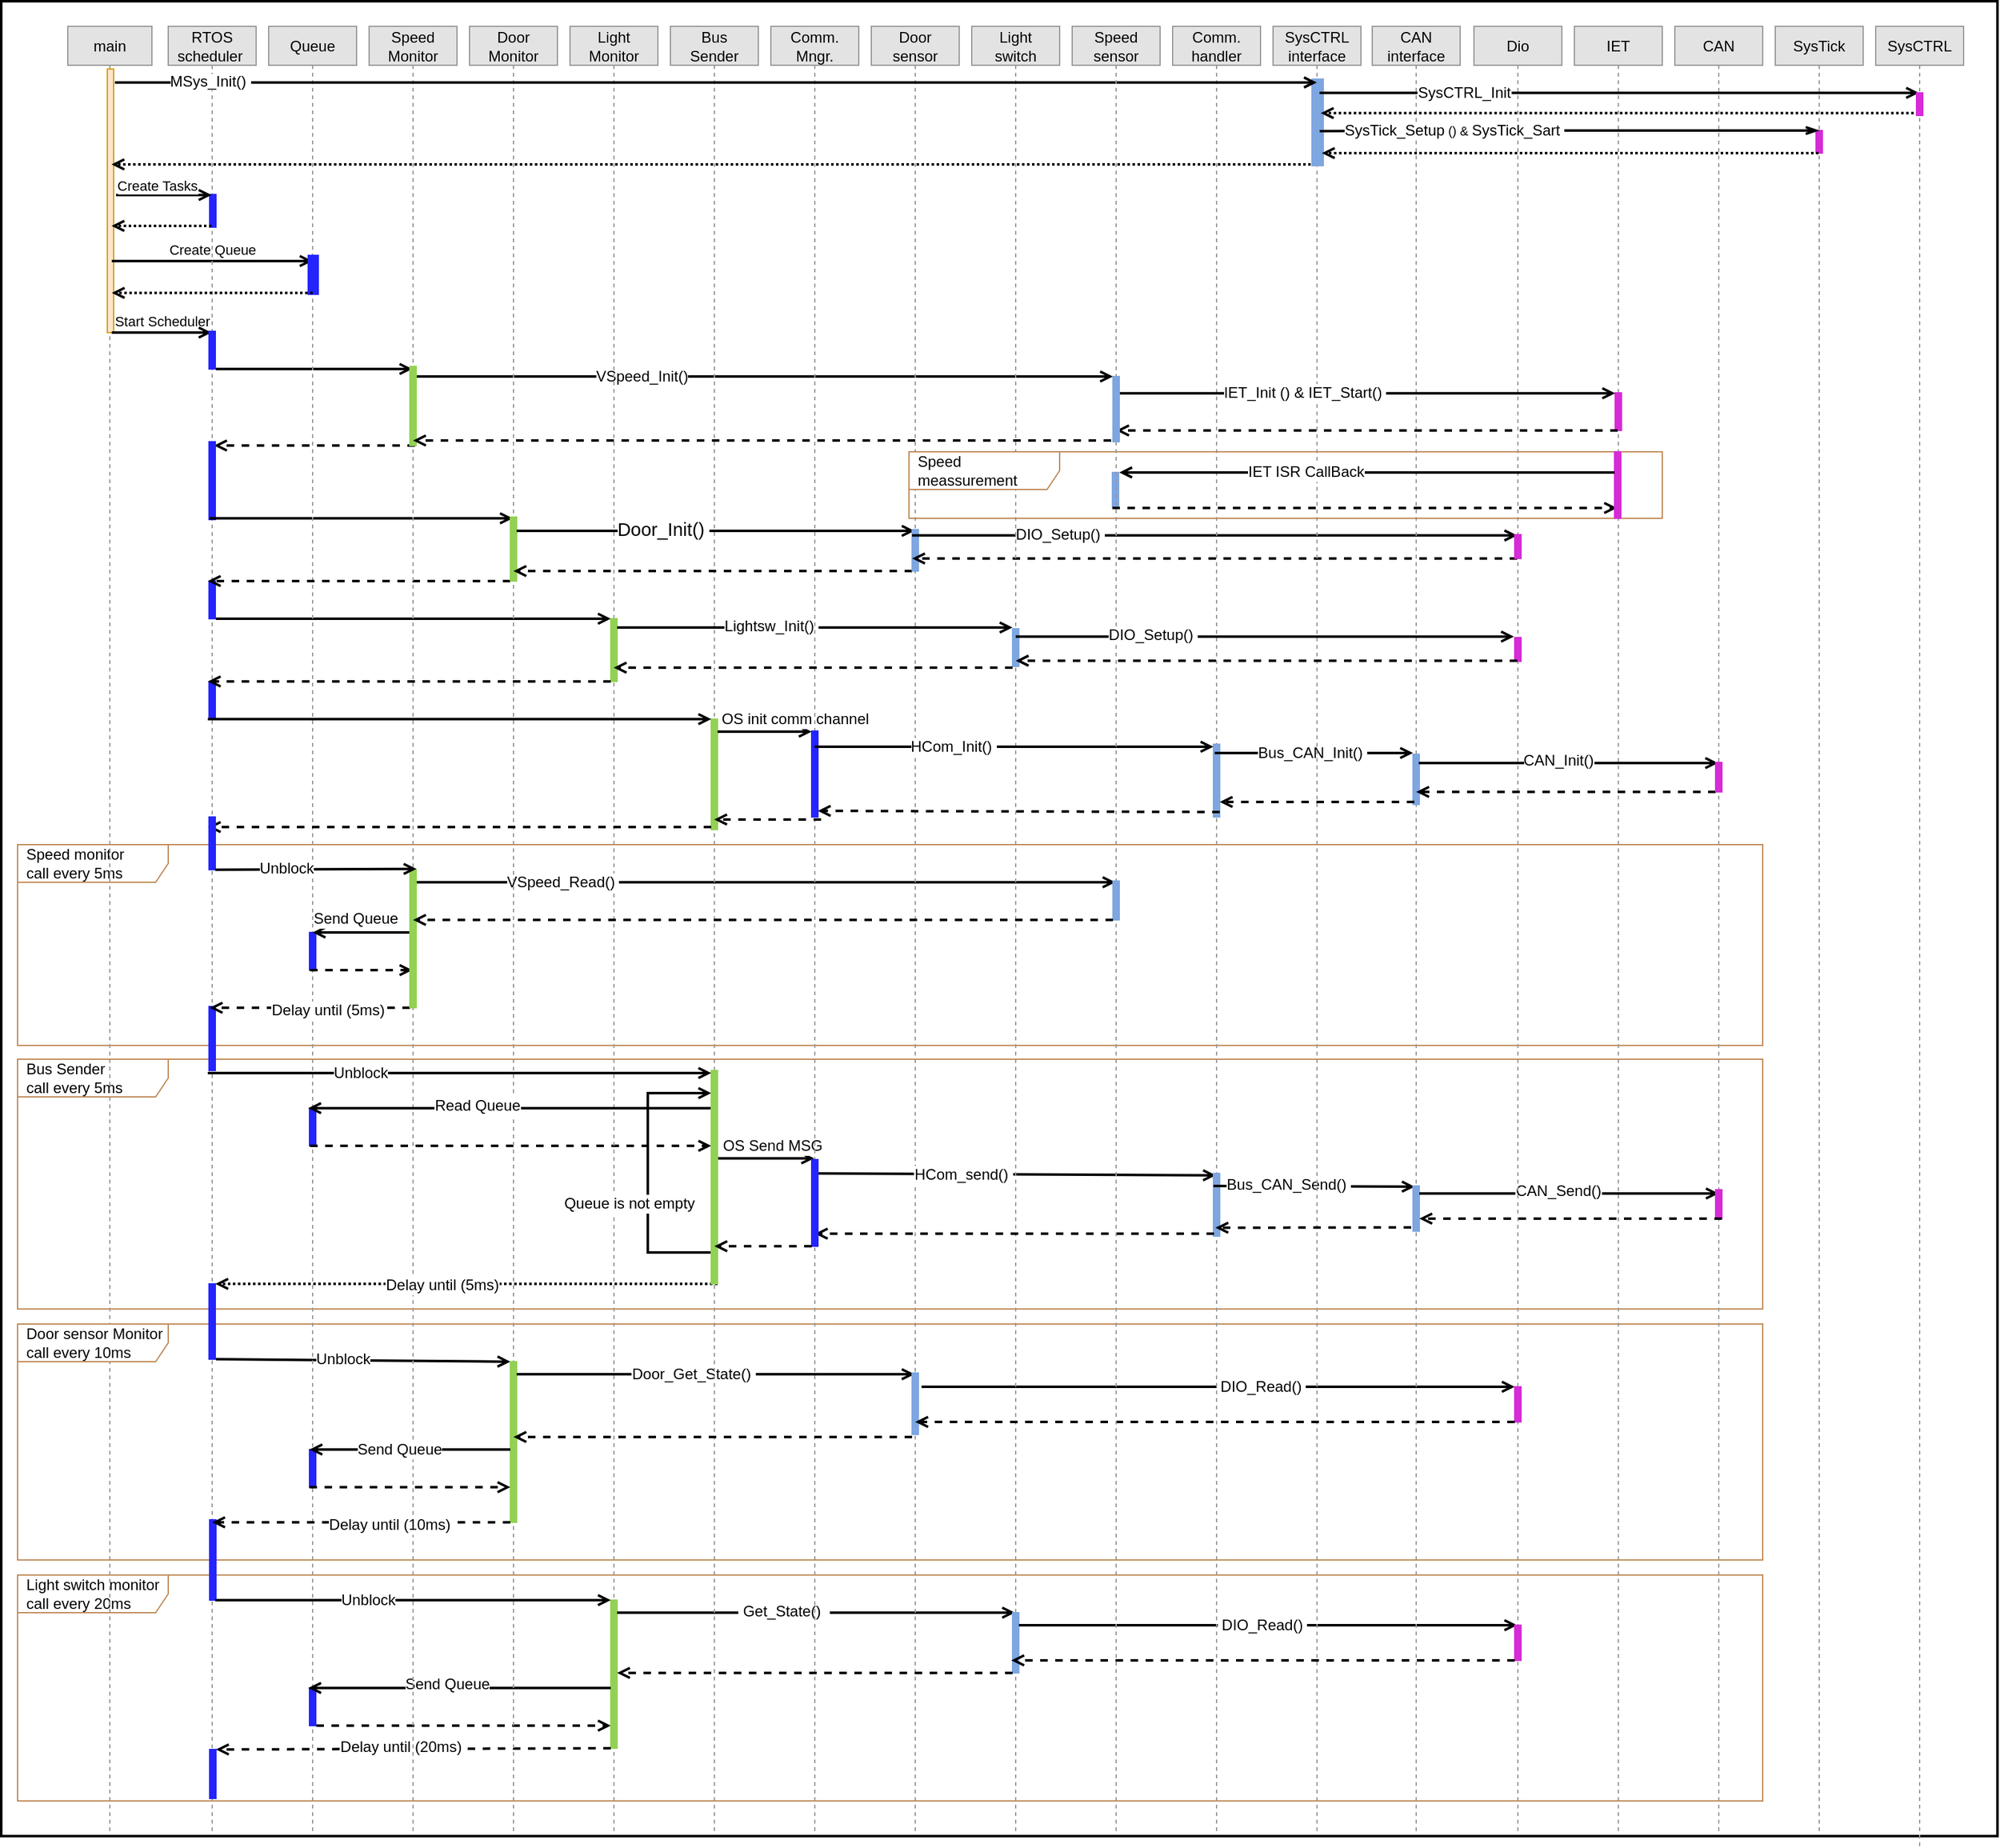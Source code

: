 <mxfile version="20.3.0" type="device" pages="11"><diagram id="adUa_yQjHYtoLK-ndyRn" name="ECU 1"><mxGraphModel dx="795" dy="505" grid="1" gridSize="10" guides="1" tooltips="1" connect="1" arrows="1" fold="1" page="1" pageScale="1" pageWidth="1169" pageHeight="827" math="0" shadow="0"><root><mxCell id="0"/><mxCell id="1" parent="0"/><mxCell id="og2jn6no6eCKVBdM_l4o-1" value="" style="rounded=0;whiteSpace=wrap;html=1;container=1;collapsible=0;recursiveResize=0;strokeWidth=2;" parent="1" vertex="1"><mxGeometry x="1" y="1" width="1590" height="1462" as="geometry"/></mxCell><mxCell id="x9VC0cl8Ionc_AkafXqu-30" value="" style="html=1;verticalAlign=bottom;labelBackgroundColor=none;endArrow=open;endFill=0;rounded=0;strokeWidth=2;" parent="og2jn6no6eCKVBdM_l4o-1" edge="1"><mxGeometry width="160" relative="1" as="geometry"><mxPoint x="327.667" y="299" as="sourcePoint"/><mxPoint x="885.5" y="299" as="targetPoint"/></mxGeometry></mxCell><mxCell id="SzNubksH04-rXgu9kz6C-6" value="&lt;span style=&quot;line-height: 107%; font-family: Calibri, sans-serif;&quot;&gt;VSpeed_Init()&lt;/span&gt;" style="edgeLabel;html=1;align=center;verticalAlign=middle;resizable=0;points=[];fontSize=12;" parent="x9VC0cl8Ionc_AkafXqu-30" vertex="1" connectable="0"><mxGeometry x="-0.346" relative="1" as="geometry"><mxPoint as="offset"/></mxGeometry></mxCell><mxCell id="x9VC0cl8Ionc_AkafXqu-130" value="Light switch monitor&amp;nbsp;&lt;br&gt;call every 20ms" style="shape=umlFrame;whiteSpace=wrap;html=1;width=120;height=30;boundedLbl=1;verticalAlign=middle;align=left;spacingLeft=5;strokeWidth=1;strokeColor=#BF8854;" parent="og2jn6no6eCKVBdM_l4o-1" vertex="1"><mxGeometry x="13" y="1254" width="1390" height="180" as="geometry"/></mxCell><mxCell id="x9VC0cl8Ionc_AkafXqu-93" value="Bus Sender&lt;br&gt;call every 5ms" style="shape=umlFrame;whiteSpace=wrap;html=1;width=120;height=30;boundedLbl=1;verticalAlign=middle;align=left;spacingLeft=5;strokeWidth=1;strokeColor=#BF8854;" parent="og2jn6no6eCKVBdM_l4o-1" vertex="1"><mxGeometry x="13" y="843" width="1390" height="199" as="geometry"/></mxCell><mxCell id="x9VC0cl8Ionc_AkafXqu-80" value="Speed monitor&amp;nbsp;&lt;br&gt;call every 5ms" style="shape=umlFrame;whiteSpace=wrap;html=1;width=120;height=30;boundedLbl=1;verticalAlign=middle;align=left;spacingLeft=5;strokeWidth=1;strokeColor=#BF8854;" parent="og2jn6no6eCKVBdM_l4o-1" vertex="1"><mxGeometry x="13" y="672" width="1390" height="160" as="geometry"/></mxCell><mxCell id="og2jn6no6eCKVBdM_l4o-2" value="main" style="shape=umlLifeline;perimeter=lifelinePerimeter;whiteSpace=wrap;html=1;container=1;collapsible=0;recursiveResize=0;outlineConnect=0;size=31;fillColor=#E3E3E3;strokeColor=#999999;" parent="og2jn6no6eCKVBdM_l4o-1" vertex="1"><mxGeometry x="53" y="20" width="67" height="1440" as="geometry"/></mxCell><mxCell id="Erfm3TUz1ma616rkz2Uy-22" value="" style="html=1;points=[];perimeter=orthogonalPerimeter;fillColor=#ffe6cc;strokeColor=#d79b00;" parent="og2jn6no6eCKVBdM_l4o-2" vertex="1"><mxGeometry x="31.5" y="34" width="5" height="210" as="geometry"/></mxCell><mxCell id="x9VC0cl8Ionc_AkafXqu-21" value="Create Queue" style="html=1;verticalAlign=bottom;labelBackgroundColor=none;endArrow=open;endFill=0;rounded=0;strokeWidth=2;" parent="og2jn6no6eCKVBdM_l4o-2" edge="1"><mxGeometry width="160" relative="1" as="geometry"><mxPoint x="35" y="187" as="sourcePoint"/><mxPoint x="195" y="187" as="targetPoint"/></mxGeometry></mxCell><mxCell id="x9VC0cl8Ionc_AkafXqu-24" value="Start Scheduler" style="html=1;verticalAlign=bottom;labelBackgroundColor=none;endArrow=open;endFill=0;rounded=0;strokeWidth=2;" parent="og2jn6no6eCKVBdM_l4o-2" edge="1"><mxGeometry width="160" relative="1" as="geometry"><mxPoint x="35" y="244" as="sourcePoint"/><mxPoint x="114.5" y="244" as="targetPoint"/></mxGeometry></mxCell><mxCell id="x9VC0cl8Ionc_AkafXqu-116" value="Door sensor Monitor &lt;br&gt;call every 10ms" style="shape=umlFrame;whiteSpace=wrap;html=1;width=120;height=30;boundedLbl=1;verticalAlign=middle;align=left;spacingLeft=5;strokeWidth=1;strokeColor=#BF8854;" parent="og2jn6no6eCKVBdM_l4o-2" vertex="1"><mxGeometry x="-40" y="1034" width="1390" height="188" as="geometry"/></mxCell><mxCell id="Erfm3TUz1ma616rkz2Uy-2" value="RTOS&lt;br&gt;scheduler&amp;nbsp;" style="shape=umlLifeline;perimeter=lifelinePerimeter;whiteSpace=wrap;html=1;container=1;collapsible=0;recursiveResize=0;outlineConnect=0;size=31;fillColor=#E3E3E3;strokeColor=#999999;" parent="og2jn6no6eCKVBdM_l4o-1" vertex="1"><mxGeometry x="133" y="20" width="70" height="1440" as="geometry"/></mxCell><mxCell id="x9VC0cl8Ionc_AkafXqu-16" value="" style="html=1;points=[];perimeter=orthogonalPerimeter;fillColor=strokeColor;strokeColor=#2424FF;" parent="Erfm3TUz1ma616rkz2Uy-2" vertex="1"><mxGeometry x="33" y="134" width="5" height="26" as="geometry"/></mxCell><mxCell id="x9VC0cl8Ionc_AkafXqu-23" value="" style="html=1;points=[];perimeter=orthogonalPerimeter;fillColor=strokeColor;strokeColor=#2424FF;" parent="Erfm3TUz1ma616rkz2Uy-2" vertex="1"><mxGeometry x="32.5" y="243" width="5" height="30" as="geometry"/></mxCell><mxCell id="x9VC0cl8Ionc_AkafXqu-29" value="" style="html=1;verticalAlign=bottom;labelBackgroundColor=none;endArrow=open;endFill=0;rounded=0;strokeWidth=2;" parent="Erfm3TUz1ma616rkz2Uy-2" edge="1"><mxGeometry width="160" relative="1" as="geometry"><mxPoint x="38" y="273" as="sourcePoint"/><mxPoint x="194.5" y="273" as="targetPoint"/></mxGeometry></mxCell><mxCell id="x9VC0cl8Ionc_AkafXqu-42" value="" style="html=1;verticalAlign=bottom;labelBackgroundColor=none;endArrow=open;endFill=0;dashed=1;rounded=0;strokeWidth=2;" parent="Erfm3TUz1ma616rkz2Uy-2" edge="1"><mxGeometry width="160" relative="1" as="geometry"><mxPoint x="196.5" y="334" as="sourcePoint"/><mxPoint x="36.5" y="334" as="targetPoint"/></mxGeometry></mxCell><mxCell id="x9VC0cl8Ionc_AkafXqu-44" value="" style="html=1;points=[];perimeter=orthogonalPerimeter;fillColor=strokeColor;strokeColor=#2424FF;" parent="Erfm3TUz1ma616rkz2Uy-2" vertex="1"><mxGeometry x="32.5" y="331" width="5" height="62" as="geometry"/></mxCell><mxCell id="x9VC0cl8Ionc_AkafXqu-45" value="" style="html=1;verticalAlign=bottom;labelBackgroundColor=none;endArrow=open;endFill=0;rounded=0;strokeWidth=2;" parent="Erfm3TUz1ma616rkz2Uy-2" edge="1"><mxGeometry width="160" relative="1" as="geometry"><mxPoint x="33" y="392" as="sourcePoint"/><mxPoint x="274.5" y="392" as="targetPoint"/></mxGeometry></mxCell><mxCell id="x9VC0cl8Ionc_AkafXqu-55" value="" style="html=1;points=[];perimeter=orthogonalPerimeter;fillColor=strokeColor;strokeColor=#2424FF;" parent="Erfm3TUz1ma616rkz2Uy-2" vertex="1"><mxGeometry x="32.5" y="442" width="5" height="30" as="geometry"/></mxCell><mxCell id="x9VC0cl8Ionc_AkafXqu-56" value="" style="html=1;verticalAlign=bottom;labelBackgroundColor=none;endArrow=open;endFill=0;rounded=0;strokeWidth=2;" parent="Erfm3TUz1ma616rkz2Uy-2" target="x9VC0cl8Ionc_AkafXqu-57" edge="1"><mxGeometry width="160" relative="1" as="geometry"><mxPoint x="38" y="472" as="sourcePoint"/><mxPoint x="117.5" y="472" as="targetPoint"/></mxGeometry></mxCell><mxCell id="x9VC0cl8Ionc_AkafXqu-64" value="" style="html=1;points=[];perimeter=orthogonalPerimeter;fillColor=strokeColor;strokeColor=#2424FF;" parent="Erfm3TUz1ma616rkz2Uy-2" vertex="1"><mxGeometry x="32.5" y="522" width="5" height="30" as="geometry"/></mxCell><mxCell id="x9VC0cl8Ionc_AkafXqu-92" value="" style="html=1;points=[];perimeter=orthogonalPerimeter;fillColor=strokeColor;strokeColor=#2424FF;" parent="Erfm3TUz1ma616rkz2Uy-2" vertex="1"><mxGeometry x="32.5" y="781" width="5" height="51" as="geometry"/></mxCell><mxCell id="x9VC0cl8Ionc_AkafXqu-115" value="" style="html=1;points=[];perimeter=orthogonalPerimeter;fillColor=strokeColor;strokeColor=#2424FF;" parent="Erfm3TUz1ma616rkz2Uy-2" vertex="1"><mxGeometry x="32.5" y="1002" width="5" height="60" as="geometry"/></mxCell><mxCell id="x9VC0cl8Ionc_AkafXqu-117" value="" style="html=1;verticalAlign=bottom;labelBackgroundColor=none;endArrow=open;endFill=0;rounded=0;strokeWidth=2;" parent="Erfm3TUz1ma616rkz2Uy-2" target="x9VC0cl8Ionc_AkafXqu-118" edge="1"><mxGeometry width="160" relative="1" as="geometry"><mxPoint x="38" y="1062" as="sourcePoint"/><mxPoint x="198" y="1062" as="targetPoint"/></mxGeometry></mxCell><mxCell id="SzNubksH04-rXgu9kz6C-45" value="Unblock" style="edgeLabel;html=1;align=center;verticalAlign=middle;resizable=0;points=[];fontSize=12;" parent="x9VC0cl8Ionc_AkafXqu-117" vertex="1" connectable="0"><mxGeometry x="-0.137" y="-3" relative="1" as="geometry"><mxPoint y="-4" as="offset"/></mxGeometry></mxCell><mxCell id="x9VC0cl8Ionc_AkafXqu-129" value="" style="html=1;points=[];perimeter=orthogonalPerimeter;fillColor=strokeColor;strokeColor=#2424FF;" parent="Erfm3TUz1ma616rkz2Uy-2" vertex="1"><mxGeometry x="33" y="1190" width="5" height="64" as="geometry"/></mxCell><mxCell id="x9VC0cl8Ionc_AkafXqu-146" value="" style="html=1;points=[];perimeter=orthogonalPerimeter;fillColor=strokeColor;strokeWidth=1;strokeColor=#2424FF;" parent="Erfm3TUz1ma616rkz2Uy-2" vertex="1"><mxGeometry x="33" y="1373" width="5" height="39" as="geometry"/></mxCell><mxCell id="Erfm3TUz1ma616rkz2Uy-5" value="Queue" style="shape=umlLifeline;perimeter=lifelinePerimeter;whiteSpace=wrap;html=1;container=1;collapsible=0;recursiveResize=0;outlineConnect=0;size=31;fillColor=#E3E3E3;strokeColor=#999999;" parent="og2jn6no6eCKVBdM_l4o-1" vertex="1"><mxGeometry x="213" y="20" width="70" height="1440" as="geometry"/></mxCell><mxCell id="x9VC0cl8Ionc_AkafXqu-20" value="" style="html=1;points=[];perimeter=orthogonalPerimeter;fillColor=strokeColor;strokeWidth=4;strokeColor=#2424FF;" parent="Erfm3TUz1ma616rkz2Uy-5" vertex="1"><mxGeometry x="33" y="184" width="5" height="28" as="geometry"/></mxCell><mxCell id="x9VC0cl8Ionc_AkafXqu-54" value="" style="html=1;verticalAlign=bottom;labelBackgroundColor=none;endArrow=open;endFill=0;dashed=1;rounded=0;strokeWidth=2;" parent="Erfm3TUz1ma616rkz2Uy-5" edge="1"><mxGeometry width="160" relative="1" as="geometry"><mxPoint x="192.5" y="442" as="sourcePoint"/><mxPoint x="-48.5" y="442" as="targetPoint"/></mxGeometry></mxCell><mxCell id="x9VC0cl8Ionc_AkafXqu-88" value="" style="html=1;points=[];perimeter=orthogonalPerimeter;fillColor=strokeColor;strokeColor=#2424FF;" parent="Erfm3TUz1ma616rkz2Uy-5" vertex="1"><mxGeometry x="32.5" y="722" width="5" height="30" as="geometry"/></mxCell><mxCell id="x9VC0cl8Ionc_AkafXqu-90" value="" style="html=1;verticalAlign=bottom;labelBackgroundColor=none;endArrow=open;endFill=0;dashed=1;rounded=0;strokeWidth=2;" parent="Erfm3TUz1ma616rkz2Uy-5" edge="1"><mxGeometry width="160" relative="1" as="geometry"><mxPoint x="33" y="752" as="sourcePoint"/><mxPoint x="114.5" y="752" as="targetPoint"/></mxGeometry></mxCell><mxCell id="x9VC0cl8Ionc_AkafXqu-97" value="" style="html=1;points=[];perimeter=orthogonalPerimeter;fillColor=strokeColor;strokeColor=#2424FF;" parent="Erfm3TUz1ma616rkz2Uy-5" vertex="1"><mxGeometry x="32.5" y="862" width="5" height="30" as="geometry"/></mxCell><mxCell id="x9VC0cl8Ionc_AkafXqu-99" value="" style="html=1;verticalAlign=bottom;labelBackgroundColor=none;endArrow=open;endFill=0;dashed=1;rounded=0;strokeWidth=2;" parent="Erfm3TUz1ma616rkz2Uy-5" target="x9VC0cl8Ionc_AkafXqu-95" edge="1"><mxGeometry width="160" relative="1" as="geometry"><mxPoint x="33" y="892" as="sourcePoint"/><mxPoint x="193" y="892" as="targetPoint"/></mxGeometry></mxCell><mxCell id="x9VC0cl8Ionc_AkafXqu-125" value="" style="html=1;points=[];perimeter=orthogonalPerimeter;fillColor=strokeColor;strokeColor=#2424FF;" parent="Erfm3TUz1ma616rkz2Uy-5" vertex="1"><mxGeometry x="32.5" y="1134" width="5" height="30" as="geometry"/></mxCell><mxCell id="x9VC0cl8Ionc_AkafXqu-139" value="" style="html=1;points=[];perimeter=orthogonalPerimeter;fillColor=strokeColor;strokeColor=#2424FF;" parent="Erfm3TUz1ma616rkz2Uy-5" vertex="1"><mxGeometry x="32.5" y="1324" width="5" height="30" as="geometry"/></mxCell><mxCell id="x9VC0cl8Ionc_AkafXqu-143" value="" style="html=1;verticalAlign=bottom;labelBackgroundColor=none;endArrow=open;endFill=0;dashed=1;rounded=0;strokeWidth=2;" parent="Erfm3TUz1ma616rkz2Uy-5" target="x9VC0cl8Ionc_AkafXqu-131" edge="1"><mxGeometry width="160" relative="1" as="geometry"><mxPoint x="38" y="1354" as="sourcePoint"/><mxPoint x="198" y="1354" as="targetPoint"/></mxGeometry></mxCell><mxCell id="Erfm3TUz1ma616rkz2Uy-7" value="Light Monitor" style="shape=umlLifeline;perimeter=lifelinePerimeter;whiteSpace=wrap;html=1;container=1;collapsible=0;recursiveResize=0;outlineConnect=0;size=31;fillColor=#E3E3E3;strokeColor=#999999;" parent="og2jn6no6eCKVBdM_l4o-1" vertex="1"><mxGeometry x="453" y="20" width="70" height="1440" as="geometry"/></mxCell><mxCell id="x9VC0cl8Ionc_AkafXqu-57" value="" style="html=1;points=[];perimeter=orthogonalPerimeter;fillColor=strokeColor;strokeWidth=1;strokeColor=#93D154;" parent="Erfm3TUz1ma616rkz2Uy-7" vertex="1"><mxGeometry x="32.5" y="472" width="5" height="50" as="geometry"/></mxCell><mxCell id="x9VC0cl8Ionc_AkafXqu-58" value="" style="html=1;verticalAlign=bottom;labelBackgroundColor=none;endArrow=open;endFill=0;rounded=0;strokeWidth=2;" parent="Erfm3TUz1ma616rkz2Uy-7" edge="1"><mxGeometry width="160" relative="1" as="geometry"><mxPoint x="37.5" y="479" as="sourcePoint"/><mxPoint x="352.5" y="479" as="targetPoint"/></mxGeometry></mxCell><mxCell id="SzNubksH04-rXgu9kz6C-18" value="&lt;span style=&quot;line-height: 107%; font-family: Calibri, sans-serif;&quot;&gt;Lightsw_Init()&amp;nbsp;&lt;/span&gt;" style="edgeLabel;html=1;align=center;verticalAlign=middle;resizable=0;points=[];fontSize=12;" parent="x9VC0cl8Ionc_AkafXqu-58" vertex="1" connectable="0"><mxGeometry x="-0.65" y="-1" relative="1" as="geometry"><mxPoint x="67" y="-2" as="offset"/></mxGeometry></mxCell><mxCell id="x9VC0cl8Ionc_AkafXqu-62" value="" style="html=1;verticalAlign=bottom;labelBackgroundColor=none;endArrow=open;endFill=0;dashed=1;rounded=0;strokeWidth=2;" parent="Erfm3TUz1ma616rkz2Uy-7" edge="1"><mxGeometry width="160" relative="1" as="geometry"><mxPoint x="32.5" y="522" as="sourcePoint"/><mxPoint x="-288.5" y="522" as="targetPoint"/></mxGeometry></mxCell><mxCell id="x9VC0cl8Ionc_AkafXqu-131" value="" style="html=1;points=[];perimeter=orthogonalPerimeter;fillColor=strokeColor;strokeColor=#93D154;" parent="Erfm3TUz1ma616rkz2Uy-7" vertex="1"><mxGeometry x="32.5" y="1254" width="5" height="118" as="geometry"/></mxCell><mxCell id="x9VC0cl8Ionc_AkafXqu-133" value="" style="html=1;verticalAlign=bottom;labelBackgroundColor=none;endArrow=open;endFill=0;rounded=0;strokeWidth=2;" parent="Erfm3TUz1ma616rkz2Uy-7" edge="1"><mxGeometry width="160" relative="1" as="geometry"><mxPoint x="37.5" y="1264" as="sourcePoint"/><mxPoint x="354.5" y="1264" as="targetPoint"/></mxGeometry></mxCell><mxCell id="SzNubksH04-rXgu9kz6C-53" value="&lt;span style=&quot;line-height: 107%; font-family: Calibri, sans-serif;&quot;&gt;&amp;nbsp;Get_State()&amp;nbsp;&amp;nbsp;&lt;/span&gt;" style="edgeLabel;html=1;align=center;verticalAlign=middle;resizable=0;points=[];fontSize=12;" parent="x9VC0cl8Ionc_AkafXqu-133" vertex="1" connectable="0"><mxGeometry x="-0.167" y="1" relative="1" as="geometry"><mxPoint as="offset"/></mxGeometry></mxCell><mxCell id="x9VC0cl8Ionc_AkafXqu-142" value="" style="html=1;verticalAlign=bottom;labelBackgroundColor=none;endArrow=open;endFill=0;rounded=0;strokeWidth=2;" parent="Erfm3TUz1ma616rkz2Uy-7" edge="1"><mxGeometry width="160" relative="1" as="geometry"><mxPoint x="32.5" y="1324" as="sourcePoint"/><mxPoint x="-208.5" y="1324" as="targetPoint"/></mxGeometry></mxCell><mxCell id="SzNubksH04-rXgu9kz6C-52" value="Send Queue" style="edgeLabel;html=1;align=center;verticalAlign=middle;resizable=0;points=[];fontSize=12;" parent="x9VC0cl8Ionc_AkafXqu-142" vertex="1" connectable="0"><mxGeometry x="0.084" y="-3" relative="1" as="geometry"><mxPoint as="offset"/></mxGeometry></mxCell><mxCell id="x9VC0cl8Ionc_AkafXqu-145" value="" style="html=1;verticalAlign=bottom;labelBackgroundColor=none;endArrow=open;endFill=0;dashed=1;rounded=0;strokeWidth=2;" parent="Erfm3TUz1ma616rkz2Uy-7" target="x9VC0cl8Ionc_AkafXqu-146" edge="1"><mxGeometry width="160" relative="1" as="geometry"><mxPoint x="32.5" y="1372" as="sourcePoint"/><mxPoint x="-127.5" y="1372" as="targetPoint"/></mxGeometry></mxCell><mxCell id="SzNubksH04-rXgu9kz6C-54" value="Delay until (20ms)" style="edgeLabel;html=1;align=center;verticalAlign=middle;resizable=0;points=[];fontSize=12;" parent="x9VC0cl8Ionc_AkafXqu-145" vertex="1" connectable="0"><mxGeometry x="0.067" y="-2" relative="1" as="geometry"><mxPoint as="offset"/></mxGeometry></mxCell><mxCell id="Erfm3TUz1ma616rkz2Uy-6" value="Speed Monitor" style="shape=umlLifeline;perimeter=lifelinePerimeter;whiteSpace=wrap;html=1;container=1;collapsible=0;recursiveResize=0;outlineConnect=0;size=31;fillColor=#E3E3E3;strokeColor=#999999;" parent="og2jn6no6eCKVBdM_l4o-1" vertex="1"><mxGeometry x="293" y="20" width="70" height="1440" as="geometry"/></mxCell><mxCell id="x9VC0cl8Ionc_AkafXqu-84" value="" style="html=1;verticalAlign=bottom;labelBackgroundColor=none;endArrow=open;endFill=0;rounded=0;strokeWidth=2;" parent="Erfm3TUz1ma616rkz2Uy-6" edge="1"><mxGeometry width="160" relative="1" as="geometry"><mxPoint x="32.5" y="682" as="sourcePoint"/><mxPoint x="594.5" y="682" as="targetPoint"/></mxGeometry></mxCell><mxCell id="SzNubksH04-rXgu9kz6C-28" value="&lt;span style=&quot;line-height: 107%; font-family: Calibri, sans-serif;&quot;&gt;VSpeed_Read()&amp;nbsp;&lt;/span&gt;" style="edgeLabel;html=1;align=center;verticalAlign=middle;resizable=0;points=[];fontSize=12;" parent="x9VC0cl8Ionc_AkafXqu-84" vertex="1" connectable="0"><mxGeometry x="-0.568" relative="1" as="geometry"><mxPoint as="offset"/></mxGeometry></mxCell><mxCell id="x9VC0cl8Ionc_AkafXqu-87" value="" style="html=1;verticalAlign=bottom;labelBackgroundColor=none;endArrow=open;endFill=0;rounded=0;strokeWidth=2;" parent="Erfm3TUz1ma616rkz2Uy-6" target="Erfm3TUz1ma616rkz2Uy-5" edge="1"><mxGeometry width="160" relative="1" as="geometry"><mxPoint x="32.5" y="722" as="sourcePoint"/><mxPoint x="-51" y="720" as="targetPoint"/></mxGeometry></mxCell><mxCell id="SzNubksH04-rXgu9kz6C-27" value="Send Queue" style="edgeLabel;html=1;align=center;verticalAlign=middle;resizable=0;points=[];fontSize=12;" parent="x9VC0cl8Ionc_AkafXqu-87" vertex="1" connectable="0"><mxGeometry x="0.338" y="1" relative="1" as="geometry"><mxPoint x="8" y="-12" as="offset"/></mxGeometry></mxCell><mxCell id="x9VC0cl8Ionc_AkafXqu-91" value="" style="html=1;verticalAlign=bottom;labelBackgroundColor=none;endArrow=open;endFill=0;dashed=1;rounded=0;strokeWidth=2;" parent="Erfm3TUz1ma616rkz2Uy-6" edge="1"><mxGeometry width="160" relative="1" as="geometry"><mxPoint x="32.5" y="782" as="sourcePoint"/><mxPoint x="-127" y="782" as="targetPoint"/></mxGeometry></mxCell><mxCell id="SzNubksH04-rXgu9kz6C-29" value="Delay until (5ms)" style="edgeLabel;html=1;align=center;verticalAlign=middle;resizable=0;points=[];fontSize=12;" parent="x9VC0cl8Ionc_AkafXqu-91" vertex="1" connectable="0"><mxGeometry x="-0.171" y="2" relative="1" as="geometry"><mxPoint as="offset"/></mxGeometry></mxCell><mxCell id="x9VC0cl8Ionc_AkafXqu-28" value="" style="html=1;points=[];perimeter=orthogonalPerimeter;fillColor=strokeColor;strokeColor=#93D154;" parent="Erfm3TUz1ma616rkz2Uy-6" vertex="1"><mxGeometry x="32.5" y="271" width="5" height="63" as="geometry"/></mxCell><mxCell id="Erfm3TUz1ma616rkz2Uy-8" value="Door Monitor" style="shape=umlLifeline;perimeter=lifelinePerimeter;whiteSpace=wrap;html=1;container=1;collapsible=0;recursiveResize=0;outlineConnect=0;size=31;fillColor=#E3E3E3;strokeColor=#999999;" parent="og2jn6no6eCKVBdM_l4o-1" vertex="1"><mxGeometry x="373" y="20" width="70" height="1440" as="geometry"/></mxCell><mxCell id="x9VC0cl8Ionc_AkafXqu-46" value="" style="html=1;points=[];perimeter=orthogonalPerimeter;fillColor=strokeColor;strokeColor=#93D154;" parent="Erfm3TUz1ma616rkz2Uy-8" vertex="1"><mxGeometry x="32.5" y="391" width="5" height="51" as="geometry"/></mxCell><mxCell id="x9VC0cl8Ionc_AkafXqu-47" value="" style="html=1;verticalAlign=bottom;labelBackgroundColor=none;endArrow=open;endFill=0;rounded=0;strokeWidth=2;" parent="Erfm3TUz1ma616rkz2Uy-8" edge="1"><mxGeometry width="160" relative="1" as="geometry"><mxPoint x="37.5" y="402" as="sourcePoint"/><mxPoint x="354.5" y="402" as="targetPoint"/></mxGeometry></mxCell><mxCell id="SzNubksH04-rXgu9kz6C-12" value="&lt;span style=&quot;font-size:11.0pt;line-height:107%;&lt;br/&gt;font-family:&amp;quot;Calibri&amp;quot;,sans-serif;mso-ascii-theme-font:minor-latin;mso-fareast-font-family:&lt;br/&gt;Calibri;mso-fareast-theme-font:minor-latin;mso-hansi-theme-font:minor-latin;&lt;br/&gt;mso-bidi-font-family:Arial;mso-bidi-theme-font:minor-bidi;mso-ansi-language:&lt;br/&gt;EN-US;mso-fareast-language:EN-US;mso-bidi-language:AR-SA&quot;&gt;Door_Init()&amp;nbsp;&lt;/span&gt;" style="edgeLabel;html=1;align=center;verticalAlign=middle;resizable=0;points=[];fontSize=12;" parent="x9VC0cl8Ionc_AkafXqu-47" vertex="1" connectable="0"><mxGeometry x="-0.265" y="1" relative="1" as="geometry"><mxPoint as="offset"/></mxGeometry></mxCell><mxCell id="x9VC0cl8Ionc_AkafXqu-118" value="" style="html=1;points=[];perimeter=orthogonalPerimeter;fillColor=strokeColor;strokeWidth=1;strokeColor=#93D154;" parent="Erfm3TUz1ma616rkz2Uy-8" vertex="1"><mxGeometry x="32.5" y="1064" width="5" height="128" as="geometry"/></mxCell><mxCell id="x9VC0cl8Ionc_AkafXqu-119" value="" style="html=1;verticalAlign=bottom;labelBackgroundColor=none;endArrow=open;endFill=0;rounded=0;strokeWidth=2;" parent="Erfm3TUz1ma616rkz2Uy-8" source="x9VC0cl8Ionc_AkafXqu-118" edge="1"><mxGeometry width="160" relative="1" as="geometry"><mxPoint x="39" y="1075" as="sourcePoint"/><mxPoint x="354.5" y="1074" as="targetPoint"/></mxGeometry></mxCell><mxCell id="SzNubksH04-rXgu9kz6C-49" value="&lt;span style=&quot;line-height: 107%; font-family: Calibri, sans-serif;&quot;&gt;Door_Get_State()&amp;nbsp;&lt;/span&gt;" style="edgeLabel;html=1;align=center;verticalAlign=middle;resizable=0;points=[];fontSize=12;" parent="x9VC0cl8Ionc_AkafXqu-119" vertex="1" connectable="0"><mxGeometry x="-0.115" relative="1" as="geometry"><mxPoint as="offset"/></mxGeometry></mxCell><mxCell id="x9VC0cl8Ionc_AkafXqu-126" value="" style="html=1;verticalAlign=bottom;labelBackgroundColor=none;endArrow=open;endFill=0;rounded=0;strokeWidth=2;" parent="Erfm3TUz1ma616rkz2Uy-8" edge="1"><mxGeometry width="160" relative="1" as="geometry"><mxPoint x="32.5" y="1134" as="sourcePoint"/><mxPoint x="-127.5" y="1134" as="targetPoint"/></mxGeometry></mxCell><mxCell id="SzNubksH04-rXgu9kz6C-48" value="Send Queue" style="edgeLabel;html=1;align=center;verticalAlign=middle;resizable=0;points=[];fontSize=12;" parent="x9VC0cl8Ionc_AkafXqu-126" vertex="1" connectable="0"><mxGeometry x="0.107" relative="1" as="geometry"><mxPoint as="offset"/></mxGeometry></mxCell><mxCell id="x9VC0cl8Ionc_AkafXqu-127" value="" style="html=1;verticalAlign=bottom;labelBackgroundColor=none;endArrow=open;endFill=0;dashed=1;rounded=0;strokeWidth=2;" parent="Erfm3TUz1ma616rkz2Uy-8" edge="1"><mxGeometry width="160" relative="1" as="geometry"><mxPoint x="-127.5" y="1164" as="sourcePoint"/><mxPoint x="32.5" y="1164" as="targetPoint"/></mxGeometry></mxCell><mxCell id="x9VC0cl8Ionc_AkafXqu-128" value="" style="html=1;verticalAlign=bottom;labelBackgroundColor=none;endArrow=open;endFill=0;dashed=1;rounded=0;strokeWidth=2;" parent="Erfm3TUz1ma616rkz2Uy-8" target="Erfm3TUz1ma616rkz2Uy-2" edge="1"><mxGeometry width="160" relative="1" as="geometry"><mxPoint x="32.5" y="1192" as="sourcePoint"/><mxPoint x="-208.5" y="1192" as="targetPoint"/></mxGeometry></mxCell><mxCell id="SzNubksH04-rXgu9kz6C-47" value="Delay until (10ms)" style="edgeLabel;html=1;align=center;verticalAlign=middle;resizable=0;points=[];fontSize=12;" parent="x9VC0cl8Ionc_AkafXqu-128" vertex="1" connectable="0"><mxGeometry x="-0.185" y="2" relative="1" as="geometry"><mxPoint as="offset"/></mxGeometry></mxCell><mxCell id="Erfm3TUz1ma616rkz2Uy-9" value="Bus&lt;br&gt;Sender" style="shape=umlLifeline;perimeter=lifelinePerimeter;whiteSpace=wrap;html=1;container=1;collapsible=0;recursiveResize=0;outlineConnect=0;size=31;fillColor=#E3E3E3;strokeColor=#999999;" parent="og2jn6no6eCKVBdM_l4o-1" vertex="1"><mxGeometry x="533" y="20" width="70" height="1440" as="geometry"/></mxCell><mxCell id="x9VC0cl8Ionc_AkafXqu-66" value="" style="html=1;points=[];perimeter=orthogonalPerimeter;fillColor=strokeColor;strokeWidth=1;strokeColor=#93D154;" parent="Erfm3TUz1ma616rkz2Uy-9" vertex="1"><mxGeometry x="32.5" y="552" width="5" height="88" as="geometry"/></mxCell><mxCell id="x9VC0cl8Ionc_AkafXqu-67" value="" style="html=1;verticalAlign=bottom;labelBackgroundColor=none;endArrow=open;endFill=0;rounded=0;strokeWidth=2;" parent="Erfm3TUz1ma616rkz2Uy-9" target="x9VC0cl8Ionc_AkafXqu-68" edge="1"><mxGeometry width="160" relative="1" as="geometry"><mxPoint x="37.5" y="562" as="sourcePoint"/><mxPoint x="117" y="562" as="targetPoint"/></mxGeometry></mxCell><mxCell id="SzNubksH04-rXgu9kz6C-19" value="OS init comm channel" style="edgeLabel;html=1;align=center;verticalAlign=middle;resizable=0;points=[];fontSize=12;" parent="x9VC0cl8Ionc_AkafXqu-67" vertex="1" connectable="0"><mxGeometry x="0.211" y="-1" relative="1" as="geometry"><mxPoint x="16" y="-11" as="offset"/></mxGeometry></mxCell><mxCell id="x9VC0cl8Ionc_AkafXqu-76" value="" style="html=1;verticalAlign=bottom;labelBackgroundColor=none;endArrow=open;endFill=0;dashed=1;rounded=0;strokeWidth=2;" parent="Erfm3TUz1ma616rkz2Uy-9" edge="1"><mxGeometry width="160" relative="1" as="geometry"><mxPoint x="32.5" y="638" as="sourcePoint"/><mxPoint x="-368.5" y="638" as="targetPoint"/></mxGeometry></mxCell><mxCell id="x9VC0cl8Ionc_AkafXqu-100" value="" style="html=1;verticalAlign=bottom;labelBackgroundColor=none;endArrow=open;endFill=0;rounded=0;strokeWidth=2;" parent="Erfm3TUz1ma616rkz2Uy-9" edge="1"><mxGeometry width="160" relative="1" as="geometry"><mxPoint x="32.5" y="862" as="sourcePoint"/><mxPoint x="-288.5" y="862" as="targetPoint"/></mxGeometry></mxCell><mxCell id="SzNubksH04-rXgu9kz6C-32" value="Read Queue" style="edgeLabel;html=1;align=center;verticalAlign=middle;resizable=0;points=[];fontSize=12;" parent="x9VC0cl8Ionc_AkafXqu-100" vertex="1" connectable="0"><mxGeometry x="0.164" y="-2" relative="1" as="geometry"><mxPoint as="offset"/></mxGeometry></mxCell><mxCell id="x9VC0cl8Ionc_AkafXqu-102" value="" style="html=1;verticalAlign=bottom;labelBackgroundColor=none;endArrow=open;endFill=0;rounded=0;strokeWidth=2;" parent="Erfm3TUz1ma616rkz2Uy-9" source="Erfm3TUz1ma616rkz2Uy-9" edge="1"><mxGeometry width="160" relative="1" as="geometry"><mxPoint x="40" y="902" as="sourcePoint"/><mxPoint x="114.5" y="902" as="targetPoint"/></mxGeometry></mxCell><mxCell id="SzNubksH04-rXgu9kz6C-37" value="OS Send MSG" style="edgeLabel;html=1;align=center;verticalAlign=middle;resizable=0;points=[];fontSize=12;" parent="x9VC0cl8Ionc_AkafXqu-102" vertex="1" connectable="0"><mxGeometry x="-0.355" y="1" relative="1" as="geometry"><mxPoint x="20" y="-9" as="offset"/></mxGeometry></mxCell><mxCell id="x9VC0cl8Ionc_AkafXqu-114" value="" style="html=1;verticalAlign=bottom;labelBackgroundColor=none;endArrow=open;endFill=0;rounded=0;strokeWidth=2;dashed=1;dashPattern=1 1;" parent="Erfm3TUz1ma616rkz2Uy-9" target="x9VC0cl8Ionc_AkafXqu-115" edge="1"><mxGeometry width="160" relative="1" as="geometry"><mxPoint x="37.5" y="1002" as="sourcePoint"/><mxPoint x="-42" y="1002" as="targetPoint"/></mxGeometry></mxCell><mxCell id="SzNubksH04-rXgu9kz6C-44" value="Delay until (5ms)" style="edgeLabel;html=1;align=center;verticalAlign=middle;resizable=0;points=[];fontSize=12;" parent="x9VC0cl8Ionc_AkafXqu-114" vertex="1" connectable="0"><mxGeometry x="0.099" y="1" relative="1" as="geometry"><mxPoint as="offset"/></mxGeometry></mxCell><mxCell id="x9VC0cl8Ionc_AkafXqu-148" value="" style="html=1;verticalAlign=bottom;labelBackgroundColor=none;endArrow=open;endFill=0;rounded=0;strokeWidth=2;" parent="Erfm3TUz1ma616rkz2Uy-9" edge="1"><mxGeometry width="160" relative="1" as="geometry"><mxPoint x="-368.5" y="552" as="sourcePoint"/><mxPoint x="32.5" y="552" as="targetPoint"/></mxGeometry></mxCell><mxCell id="SzNubksH04-rXgu9kz6C-33" value="" style="html=1;verticalAlign=bottom;labelBackgroundColor=none;endArrow=open;endFill=0;rounded=0;strokeWidth=2;edgeStyle=orthogonalEdgeStyle;" parent="Erfm3TUz1ma616rkz2Uy-9" edge="1"><mxGeometry width="160" relative="1" as="geometry"><mxPoint x="37" y="977" as="sourcePoint"/><mxPoint x="32.5" y="850.034" as="targetPoint"/><Array as="points"><mxPoint x="-18" y="977"/><mxPoint x="-18" y="850"/></Array></mxGeometry></mxCell><mxCell id="SzNubksH04-rXgu9kz6C-35" value="Queue is not empty" style="edgeLabel;html=1;align=center;verticalAlign=middle;resizable=0;points=[];fontSize=12;" parent="SzNubksH04-rXgu9kz6C-33" vertex="1" connectable="0"><mxGeometry x="-0.201" y="1" relative="1" as="geometry"><mxPoint x="-14" y="-1" as="offset"/></mxGeometry></mxCell><mxCell id="x9VC0cl8Ionc_AkafXqu-95" value="" style="html=1;points=[];perimeter=orthogonalPerimeter;fillColor=strokeColor;strokeWidth=1;strokeColor=#93D154;" parent="Erfm3TUz1ma616rkz2Uy-9" vertex="1"><mxGeometry x="32.5" y="832" width="5" height="170" as="geometry"/></mxCell><mxCell id="Erfm3TUz1ma616rkz2Uy-10" value="Comm. Mngr." style="shape=umlLifeline;perimeter=lifelinePerimeter;whiteSpace=wrap;html=1;container=1;collapsible=0;recursiveResize=0;outlineConnect=0;size=31;fillColor=#E3E3E3;strokeColor=#999999;" parent="og2jn6no6eCKVBdM_l4o-1" vertex="1"><mxGeometry x="613" y="20" width="70" height="1440" as="geometry"/></mxCell><mxCell id="x9VC0cl8Ionc_AkafXqu-15" value="" style="html=1;verticalAlign=bottom;labelBackgroundColor=none;endArrow=open;endFill=0;rounded=0;strokeWidth=2;dashed=1;dashPattern=1 1;" parent="Erfm3TUz1ma616rkz2Uy-10" edge="1"><mxGeometry width="160" relative="1" as="geometry"><mxPoint x="430" y="110" as="sourcePoint"/><mxPoint x="-525.19" y="110" as="targetPoint"/></mxGeometry></mxCell><mxCell id="x9VC0cl8Ionc_AkafXqu-52" value="" style="html=1;verticalAlign=bottom;labelBackgroundColor=none;endArrow=open;endFill=0;rounded=0;strokeWidth=2;dashed=1;" parent="Erfm3TUz1ma616rkz2Uy-10" target="Erfm3TUz1ma616rkz2Uy-8" edge="1"><mxGeometry width="160" relative="1" as="geometry"><mxPoint x="112.5" y="434" as="sourcePoint"/><mxPoint x="-208.5" y="434" as="targetPoint"/></mxGeometry></mxCell><mxCell id="x9VC0cl8Ionc_AkafXqu-75" value="" style="html=1;verticalAlign=bottom;labelBackgroundColor=none;endArrow=open;endFill=0;dashed=1;rounded=0;strokeWidth=2;" parent="Erfm3TUz1ma616rkz2Uy-10" edge="1"><mxGeometry width="160" relative="1" as="geometry"><mxPoint x="40" y="632" as="sourcePoint"/><mxPoint x="-45.19" y="632" as="targetPoint"/></mxGeometry></mxCell><mxCell id="x9VC0cl8Ionc_AkafXqu-68" value="" style="html=1;points=[];perimeter=orthogonalPerimeter;fillColor=strokeColor;strokeWidth=1;strokeColor=#2424FF;" parent="Erfm3TUz1ma616rkz2Uy-10" vertex="1"><mxGeometry x="32.5" y="561.5" width="5" height="68.5" as="geometry"/></mxCell><mxCell id="Erfm3TUz1ma616rkz2Uy-11" value="Door &lt;br&gt;sensor" style="shape=umlLifeline;perimeter=lifelinePerimeter;whiteSpace=wrap;html=1;container=1;collapsible=0;recursiveResize=0;outlineConnect=0;size=31;fillColor=#E3E3E3;strokeColor=#999999;" parent="og2jn6no6eCKVBdM_l4o-1" vertex="1"><mxGeometry x="693" y="20" width="70" height="1440" as="geometry"/></mxCell><mxCell id="x9VC0cl8Ionc_AkafXqu-48" value="" style="html=1;points=[];perimeter=orthogonalPerimeter;fillColor=strokeColor;strokeColor=#7EA6E0;" parent="Erfm3TUz1ma616rkz2Uy-11" vertex="1"><mxGeometry x="32.5" y="401" width="5" height="33" as="geometry"/></mxCell><mxCell id="x9VC0cl8Ionc_AkafXqu-50" value="" style="html=1;verticalAlign=bottom;labelBackgroundColor=none;endArrow=open;endFill=0;rounded=0;strokeWidth=2;" parent="Erfm3TUz1ma616rkz2Uy-11" edge="1"><mxGeometry width="160" relative="1" as="geometry"><mxPoint x="32.5" y="405.67" as="sourcePoint"/><mxPoint x="514.5" y="405.67" as="targetPoint"/></mxGeometry></mxCell><mxCell id="SzNubksH04-rXgu9kz6C-13" value="&lt;span style=&quot;line-height: 107%; font-family: Calibri, sans-serif;&quot;&gt;DIO_Setup()&amp;nbsp;&lt;/span&gt;" style="edgeLabel;html=1;align=center;verticalAlign=middle;resizable=0;points=[];fontSize=12;" parent="x9VC0cl8Ionc_AkafXqu-50" vertex="1" connectable="0"><mxGeometry x="-0.797" relative="1" as="geometry"><mxPoint x="68" y="-1" as="offset"/></mxGeometry></mxCell><mxCell id="x9VC0cl8Ionc_AkafXqu-51" value="" style="html=1;verticalAlign=bottom;labelBackgroundColor=none;endArrow=open;endFill=0;rounded=0;strokeWidth=2;dashed=1;" parent="Erfm3TUz1ma616rkz2Uy-11" edge="1"><mxGeometry width="160" relative="1" as="geometry"><mxPoint x="514.5" y="424" as="sourcePoint"/><mxPoint x="32.5" y="424" as="targetPoint"/></mxGeometry></mxCell><mxCell id="x9VC0cl8Ionc_AkafXqu-105" value="" style="html=1;verticalAlign=bottom;labelBackgroundColor=none;endArrow=open;endFill=0;rounded=0;strokeWidth=2;entryX=0.397;entryY=0.031;entryDx=0;entryDy=0;entryPerimeter=0;" parent="Erfm3TUz1ma616rkz2Uy-11" target="x9VC0cl8Ionc_AkafXqu-104" edge="1"><mxGeometry width="160" relative="1" as="geometry"><mxPoint x="-47" y="914" as="sourcePoint"/><mxPoint x="32.5" y="914" as="targetPoint"/></mxGeometry></mxCell><mxCell id="SzNubksH04-rXgu9kz6C-38" value="&lt;span style=&quot;line-height: 107%; font-family: Calibri, sans-serif;&quot;&gt;HCom_send()&amp;nbsp;&lt;/span&gt;" style="edgeLabel;html=1;align=center;verticalAlign=middle;resizable=0;points=[];fontSize=12;" parent="x9VC0cl8Ionc_AkafXqu-105" vertex="1" connectable="0"><mxGeometry x="-0.614" y="-1" relative="1" as="geometry"><mxPoint x="58" y="-1" as="offset"/></mxGeometry></mxCell><mxCell id="x9VC0cl8Ionc_AkafXqu-120" value="" style="html=1;points=[];perimeter=orthogonalPerimeter;fillColor=strokeColor;strokeColor=#7EA6E0;" parent="Erfm3TUz1ma616rkz2Uy-11" vertex="1"><mxGeometry x="32.5" y="1073" width="5" height="49" as="geometry"/></mxCell><mxCell id="x9VC0cl8Ionc_AkafXqu-121" value="" style="html=1;verticalAlign=bottom;labelBackgroundColor=none;endArrow=open;endFill=0;rounded=0;strokeWidth=2;" parent="Erfm3TUz1ma616rkz2Uy-11" target="x9VC0cl8Ionc_AkafXqu-122" edge="1"><mxGeometry width="160" relative="1" as="geometry"><mxPoint x="40" y="1084" as="sourcePoint"/><mxPoint x="119.5" y="1084" as="targetPoint"/></mxGeometry></mxCell><mxCell id="SzNubksH04-rXgu9kz6C-50" value="&lt;span style=&quot;line-height: 107%; font-family: Calibri, sans-serif;&quot;&gt;&amp;nbsp;DIO_Read()&amp;nbsp;&lt;/span&gt;" style="edgeLabel;html=1;align=center;verticalAlign=middle;resizable=0;points=[];fontSize=12;" parent="x9VC0cl8Ionc_AkafXqu-121" vertex="1" connectable="0"><mxGeometry x="0.065" y="-1" relative="1" as="geometry"><mxPoint x="18" y="-1" as="offset"/></mxGeometry></mxCell><mxCell id="x9VC0cl8Ionc_AkafXqu-124" value="" style="html=1;verticalAlign=bottom;labelBackgroundColor=none;endArrow=open;endFill=0;dashed=1;rounded=0;strokeWidth=2;" parent="Erfm3TUz1ma616rkz2Uy-11" target="Erfm3TUz1ma616rkz2Uy-8" edge="1"><mxGeometry width="160" relative="1" as="geometry"><mxPoint x="32.5" y="1124" as="sourcePoint"/><mxPoint x="-288.5" y="1124" as="targetPoint"/></mxGeometry></mxCell><mxCell id="Erfm3TUz1ma616rkz2Uy-12" value="Light &lt;br&gt;switch" style="shape=umlLifeline;perimeter=lifelinePerimeter;whiteSpace=wrap;html=1;container=1;collapsible=0;recursiveResize=0;outlineConnect=0;size=31;fillColor=#E3E3E3;strokeColor=#999999;" parent="og2jn6no6eCKVBdM_l4o-1" vertex="1"><mxGeometry x="773" y="20" width="70" height="1440" as="geometry"/></mxCell><mxCell id="x9VC0cl8Ionc_AkafXqu-35" value="" style="html=1;verticalAlign=bottom;labelBackgroundColor=none;endArrow=open;endFill=0;dashed=1;rounded=0;strokeWidth=2;" parent="Erfm3TUz1ma616rkz2Uy-12" target="Erfm3TUz1ma616rkz2Uy-6" edge="1"><mxGeometry width="160" relative="1" as="geometry"><mxPoint x="111" y="330" as="sourcePoint"/><mxPoint x="-441" y="330" as="targetPoint"/></mxGeometry></mxCell><mxCell id="x9VC0cl8Ionc_AkafXqu-59" value="" style="html=1;points=[];perimeter=orthogonalPerimeter;fillColor=strokeColor;strokeWidth=1;strokeColor=#7EA6E0;" parent="Erfm3TUz1ma616rkz2Uy-12" vertex="1"><mxGeometry x="32.5" y="480" width="5" height="30" as="geometry"/></mxCell><mxCell id="x9VC0cl8Ionc_AkafXqu-61" value="" style="html=1;verticalAlign=bottom;labelBackgroundColor=none;endArrow=open;endFill=0;dashed=1;rounded=0;strokeWidth=2;" parent="Erfm3TUz1ma616rkz2Uy-12" edge="1"><mxGeometry width="160" relative="1" as="geometry"><mxPoint x="32.5" y="511" as="sourcePoint"/><mxPoint x="-285.19" y="511" as="targetPoint"/></mxGeometry></mxCell><mxCell id="x9VC0cl8Ionc_AkafXqu-134" value="" style="html=1;points=[];perimeter=orthogonalPerimeter;fillColor=strokeColor;strokeColor=#7EA6E0;" parent="Erfm3TUz1ma616rkz2Uy-12" vertex="1"><mxGeometry x="32.5" y="1264" width="5" height="48" as="geometry"/></mxCell><mxCell id="x9VC0cl8Ionc_AkafXqu-135" value="" style="html=1;verticalAlign=bottom;labelBackgroundColor=none;endArrow=open;endFill=0;rounded=0;strokeWidth=2;" parent="Erfm3TUz1ma616rkz2Uy-12" edge="1"><mxGeometry width="160" relative="1" as="geometry"><mxPoint x="37.5" y="1274" as="sourcePoint"/><mxPoint x="434.5" y="1274" as="targetPoint"/></mxGeometry></mxCell><mxCell id="SzNubksH04-rXgu9kz6C-51" value="&lt;span style=&quot;line-height: 107%; font-family: Calibri, sans-serif;&quot;&gt;&amp;nbsp;DIO_Read()&amp;nbsp;&lt;/span&gt;" style="edgeLabel;html=1;align=center;verticalAlign=middle;resizable=0;points=[];fontSize=12;" parent="x9VC0cl8Ionc_AkafXqu-135" vertex="1" connectable="0"><mxGeometry x="-0.054" y="1" relative="1" as="geometry"><mxPoint x="5" y="1" as="offset"/></mxGeometry></mxCell><mxCell id="x9VC0cl8Ionc_AkafXqu-138" value="" style="html=1;verticalAlign=bottom;labelBackgroundColor=none;endArrow=open;endFill=0;dashed=1;rounded=0;strokeWidth=2;" parent="Erfm3TUz1ma616rkz2Uy-12" target="x9VC0cl8Ionc_AkafXqu-131" edge="1"><mxGeometry width="160" relative="1" as="geometry"><mxPoint x="32.5" y="1312" as="sourcePoint"/><mxPoint x="-127.5" y="1312" as="targetPoint"/></mxGeometry></mxCell><mxCell id="Erfm3TUz1ma616rkz2Uy-14" value="Comm. handler" style="shape=umlLifeline;perimeter=lifelinePerimeter;whiteSpace=wrap;html=1;container=1;collapsible=0;recursiveResize=0;outlineConnect=0;size=31;fillColor=#E3E3E3;strokeColor=#999999;" parent="og2jn6no6eCKVBdM_l4o-1" vertex="1"><mxGeometry x="933" y="20" width="70" height="1440" as="geometry"/></mxCell><mxCell id="x9VC0cl8Ionc_AkafXqu-70" value="" style="html=1;points=[];perimeter=orthogonalPerimeter;fillColor=strokeColor;strokeWidth=1;strokeColor=#7EA6E0;" parent="Erfm3TUz1ma616rkz2Uy-14" vertex="1"><mxGeometry x="32.5" y="572" width="5" height="58" as="geometry"/></mxCell><mxCell id="x9VC0cl8Ionc_AkafXqu-71" value="" style="html=1;verticalAlign=bottom;labelBackgroundColor=none;endArrow=open;endFill=0;rounded=0;strokeWidth=2;" parent="Erfm3TUz1ma616rkz2Uy-14" edge="1"><mxGeometry width="160" relative="1" as="geometry"><mxPoint x="33.5" y="579" as="sourcePoint"/><mxPoint x="191.5" y="579" as="targetPoint"/></mxGeometry></mxCell><mxCell id="SzNubksH04-rXgu9kz6C-24" value="&lt;span style=&quot;line-height: 107%; font-family: Calibri, sans-serif;&quot;&gt;Bus_CAN_Init()&amp;nbsp;&lt;/span&gt;" style="edgeLabel;html=1;align=center;verticalAlign=middle;resizable=0;points=[];fontSize=12;" parent="x9VC0cl8Ionc_AkafXqu-71" vertex="1" connectable="0"><mxGeometry x="-0.025" relative="1" as="geometry"><mxPoint as="offset"/></mxGeometry></mxCell><mxCell id="x9VC0cl8Ionc_AkafXqu-74" value="" style="html=1;verticalAlign=bottom;labelBackgroundColor=none;endArrow=open;endFill=0;dashed=1;rounded=0;strokeWidth=2;entryX=0.976;entryY=0.724;entryDx=0;entryDy=0;entryPerimeter=0;" parent="Erfm3TUz1ma616rkz2Uy-14" edge="1"><mxGeometry width="160" relative="1" as="geometry"><mxPoint x="37.5" y="626" as="sourcePoint"/><mxPoint x="-282.62" y="625.094" as="targetPoint"/></mxGeometry></mxCell><mxCell id="x9VC0cl8Ionc_AkafXqu-104" value="" style="html=1;points=[];perimeter=orthogonalPerimeter;fillColor=strokeColor;strokeColor=#7EA6E0;" parent="Erfm3TUz1ma616rkz2Uy-14" vertex="1"><mxGeometry x="32.5" y="914" width="5" height="50" as="geometry"/></mxCell><mxCell id="x9VC0cl8Ionc_AkafXqu-107" value="" style="html=1;verticalAlign=bottom;labelBackgroundColor=none;endArrow=open;endFill=0;rounded=0;strokeWidth=2;entryX=0.274;entryY=0.016;entryDx=0;entryDy=0;entryPerimeter=0;" parent="Erfm3TUz1ma616rkz2Uy-14" target="x9VC0cl8Ionc_AkafXqu-106" edge="1"><mxGeometry width="160" relative="1" as="geometry"><mxPoint x="32.5" y="924" as="sourcePoint"/><mxPoint x="112" y="924" as="targetPoint"/></mxGeometry></mxCell><mxCell id="SzNubksH04-rXgu9kz6C-39" value="&lt;span style=&quot;line-height: 107%; font-family: Calibri, sans-serif;&quot;&gt;Bus_CAN_Send()&amp;nbsp;&lt;/span&gt;" style="edgeLabel;html=1;align=center;verticalAlign=middle;resizable=0;points=[];fontSize=12;" parent="x9VC0cl8Ionc_AkafXqu-107" vertex="1" connectable="0"><mxGeometry x="-0.255" y="1" relative="1" as="geometry"><mxPoint as="offset"/></mxGeometry></mxCell><mxCell id="x9VC0cl8Ionc_AkafXqu-109" value="" style="html=1;verticalAlign=bottom;labelBackgroundColor=none;endArrow=open;endFill=0;dashed=1;rounded=0;strokeWidth=2;" parent="Erfm3TUz1ma616rkz2Uy-14" target="Erfm3TUz1ma616rkz2Uy-10" edge="1"><mxGeometry width="160" relative="1" as="geometry"><mxPoint x="33" y="962" as="sourcePoint"/><mxPoint x="-288.5" y="962" as="targetPoint"/></mxGeometry></mxCell><mxCell id="Erfm3TUz1ma616rkz2Uy-15" value="SysCTRL interface" style="shape=umlLifeline;perimeter=lifelinePerimeter;whiteSpace=wrap;html=1;container=1;collapsible=0;recursiveResize=0;outlineConnect=0;size=31;fillColor=#E3E3E3;strokeColor=#999999;" parent="og2jn6no6eCKVBdM_l4o-1" vertex="1"><mxGeometry x="1013" y="20" width="70" height="1440" as="geometry"/></mxCell><mxCell id="x9VC0cl8Ionc_AkafXqu-2" value="" style="html=1;points=[];perimeter=orthogonalPerimeter;fillColor=strokeColor;strokeWidth=5;strokeColor=#7EA6E0;" parent="Erfm3TUz1ma616rkz2Uy-15" vertex="1"><mxGeometry x="33" y="44" width="5" height="65" as="geometry"/></mxCell><mxCell id="x9VC0cl8Ionc_AkafXqu-150" value="" style="html=1;verticalAlign=bottom;labelBackgroundColor=none;endArrow=open;endFill=0;rounded=0;strokeWidth=2;" parent="Erfm3TUz1ma616rkz2Uy-15" edge="1"><mxGeometry width="160" relative="1" as="geometry"><mxPoint x="37" y="53" as="sourcePoint"/><mxPoint x="514.5" y="53" as="targetPoint"/></mxGeometry></mxCell><mxCell id="SzNubksH04-rXgu9kz6C-3" value="&lt;span style=&quot;line-height: 107%; font-family: Calibri, sans-serif;&quot;&gt;SysCTRL_Init&lt;/span&gt;" style="edgeLabel;html=1;align=center;verticalAlign=middle;resizable=0;points=[];fontSize=12;" parent="x9VC0cl8Ionc_AkafXqu-150" vertex="1" connectable="0"><mxGeometry x="-0.565" relative="1" as="geometry"><mxPoint x="11" as="offset"/></mxGeometry></mxCell><mxCell id="Erfm3TUz1ma616rkz2Uy-16" value="CAN interface" style="shape=umlLifeline;perimeter=lifelinePerimeter;whiteSpace=wrap;html=1;container=1;collapsible=0;recursiveResize=0;outlineConnect=0;size=31;fillColor=#E3E3E3;strokeColor=#999999;" parent="og2jn6no6eCKVBdM_l4o-1" vertex="1"><mxGeometry x="1092" y="20" width="70" height="1440" as="geometry"/></mxCell><mxCell id="x9VC0cl8Ionc_AkafXqu-72" value="" style="html=1;points=[];perimeter=orthogonalPerimeter;fillColor=strokeColor;strokeWidth=1;strokeColor=#7EA6E0;" parent="Erfm3TUz1ma616rkz2Uy-16" vertex="1"><mxGeometry x="32.5" y="580" width="5" height="40" as="geometry"/></mxCell><mxCell id="x9VC0cl8Ionc_AkafXqu-73" value="" style="html=1;verticalAlign=bottom;labelBackgroundColor=none;endArrow=open;endFill=0;dashed=1;rounded=0;strokeWidth=2;" parent="Erfm3TUz1ma616rkz2Uy-16" edge="1"><mxGeometry width="160" relative="1" as="geometry"><mxPoint x="33.5" y="618" as="sourcePoint"/><mxPoint x="-121.5" y="618" as="targetPoint"/></mxGeometry></mxCell><mxCell id="x9VC0cl8Ionc_AkafXqu-106" value="" style="html=1;points=[];perimeter=orthogonalPerimeter;fillColor=strokeColor;strokeColor=#7EA6E0;" parent="Erfm3TUz1ma616rkz2Uy-16" vertex="1"><mxGeometry x="32.5" y="924" width="5" height="36" as="geometry"/></mxCell><mxCell id="x9VC0cl8Ionc_AkafXqu-108" value="" style="html=1;verticalAlign=bottom;labelBackgroundColor=none;endArrow=open;endFill=0;dashed=1;rounded=0;strokeWidth=2;entryX=0.316;entryY=0.766;entryDx=0;entryDy=0;entryPerimeter=0;" parent="Erfm3TUz1ma616rkz2Uy-16" edge="1"><mxGeometry width="160" relative="1" as="geometry"><mxPoint x="31" y="957" as="sourcePoint"/><mxPoint x="-124.92" y="957.3" as="targetPoint"/></mxGeometry></mxCell><mxCell id="SzNubksH04-rXgu9kz6C-21" value="" style="html=1;verticalAlign=bottom;labelBackgroundColor=none;endArrow=open;endFill=0;rounded=0;strokeWidth=2;" parent="Erfm3TUz1ma616rkz2Uy-16" target="Erfm3TUz1ma616rkz2Uy-19" edge="1"><mxGeometry width="160" relative="1" as="geometry"><mxPoint x="37" y="587" as="sourcePoint"/><mxPoint x="195" y="587" as="targetPoint"/></mxGeometry></mxCell><mxCell id="SzNubksH04-rXgu9kz6C-25" value="&lt;span&gt;&lt;font style=&quot;font-size: 12px;&quot;&gt;CAN_Init()&lt;/font&gt;&lt;/span&gt;" style="edgeLabel;html=1;align=center;verticalAlign=middle;resizable=0;points=[];fontSize=12;" parent="SzNubksH04-rXgu9kz6C-21" vertex="1" connectable="0"><mxGeometry x="-0.075" y="2" relative="1" as="geometry"><mxPoint as="offset"/></mxGeometry></mxCell><mxCell id="SzNubksH04-rXgu9kz6C-41" value="" style="html=1;verticalAlign=bottom;labelBackgroundColor=none;endArrow=open;endFill=0;rounded=0;strokeWidth=2;" parent="Erfm3TUz1ma616rkz2Uy-16" edge="1"><mxGeometry width="160" relative="1" as="geometry"><mxPoint x="37.5" y="930" as="sourcePoint"/><mxPoint x="276" y="930" as="targetPoint"/></mxGeometry></mxCell><mxCell id="SzNubksH04-rXgu9kz6C-42" value="CAN_Send()" style="edgeLabel;html=1;align=center;verticalAlign=middle;resizable=0;points=[];fontSize=12;" parent="SzNubksH04-rXgu9kz6C-41" vertex="1" connectable="0"><mxGeometry x="-0.075" y="2" relative="1" as="geometry"><mxPoint as="offset"/></mxGeometry></mxCell><mxCell id="Erfm3TUz1ma616rkz2Uy-17" value="Dio" style="shape=umlLifeline;perimeter=lifelinePerimeter;whiteSpace=wrap;html=1;container=1;collapsible=0;recursiveResize=0;outlineConnect=0;size=31;fillColor=#E3E3E3;strokeColor=#999999;" parent="og2jn6no6eCKVBdM_l4o-1" vertex="1"><mxGeometry x="1173" y="20" width="70" height="1440" as="geometry"/></mxCell><mxCell id="x9VC0cl8Ionc_AkafXqu-49" value="" style="html=1;points=[];perimeter=orthogonalPerimeter;fillColor=strokeColor;strokeColor=#D62BD6;" parent="Erfm3TUz1ma616rkz2Uy-17" vertex="1"><mxGeometry x="32.5" y="405" width="5" height="19" as="geometry"/></mxCell><mxCell id="x9VC0cl8Ionc_AkafXqu-122" value="" style="html=1;points=[];perimeter=orthogonalPerimeter;fillColor=strokeColor;strokeWidth=1;strokeColor=#D62BD6;" parent="Erfm3TUz1ma616rkz2Uy-17" vertex="1"><mxGeometry x="32.5" y="1084" width="5" height="28" as="geometry"/></mxCell><mxCell id="x9VC0cl8Ionc_AkafXqu-123" value="" style="html=1;verticalAlign=bottom;labelBackgroundColor=none;endArrow=open;endFill=0;dashed=1;rounded=0;strokeWidth=2;" parent="Erfm3TUz1ma616rkz2Uy-17" target="Erfm3TUz1ma616rkz2Uy-11" edge="1"><mxGeometry width="160" relative="1" as="geometry"><mxPoint x="32.5" y="1112" as="sourcePoint"/><mxPoint x="-448.5" y="1112" as="targetPoint"/></mxGeometry></mxCell><mxCell id="x9VC0cl8Ionc_AkafXqu-136" value="" style="html=1;points=[];perimeter=orthogonalPerimeter;fillColor=strokeColor;strokeColor=#D62BD6;" parent="Erfm3TUz1ma616rkz2Uy-17" vertex="1"><mxGeometry x="32.5" y="1274" width="5" height="28" as="geometry"/></mxCell><mxCell id="x9VC0cl8Ionc_AkafXqu-137" value="" style="html=1;verticalAlign=bottom;labelBackgroundColor=none;endArrow=open;endFill=0;dashed=1;rounded=0;strokeWidth=2;" parent="Erfm3TUz1ma616rkz2Uy-17" edge="1"><mxGeometry width="160" relative="1" as="geometry"><mxPoint x="32.5" y="1302" as="sourcePoint"/><mxPoint x="-368.5" y="1302" as="targetPoint"/></mxGeometry></mxCell><mxCell id="SzNubksH04-rXgu9kz6C-16" value="" style="html=1;points=[];perimeter=orthogonalPerimeter;fillColor=strokeColor;strokeColor=#D62BD6;" parent="Erfm3TUz1ma616rkz2Uy-17" vertex="1"><mxGeometry x="32.5" y="487" width="5" height="19" as="geometry"/></mxCell><mxCell id="Erfm3TUz1ma616rkz2Uy-18" value="IET" style="shape=umlLifeline;perimeter=lifelinePerimeter;whiteSpace=wrap;html=1;container=1;collapsible=0;recursiveResize=0;outlineConnect=0;size=31;fillColor=#E3E3E3;strokeColor=#999999;" parent="og2jn6no6eCKVBdM_l4o-1" vertex="1"><mxGeometry x="1253" y="20" width="70" height="1440" as="geometry"/></mxCell><mxCell id="x9VC0cl8Ionc_AkafXqu-33" value="" style="html=1;points=[];perimeter=orthogonalPerimeter;fillColor=strokeColor;strokeWidth=1;strokeColor=#D62BD6;" parent="Erfm3TUz1ma616rkz2Uy-18" vertex="1"><mxGeometry x="32.5" y="292" width="5" height="30" as="geometry"/></mxCell><mxCell id="x9VC0cl8Ionc_AkafXqu-34" value="" style="html=1;verticalAlign=bottom;labelBackgroundColor=none;endArrow=open;endFill=0;rounded=0;strokeWidth=2;dashed=1;" parent="Erfm3TUz1ma616rkz2Uy-18" target="Erfm3TUz1ma616rkz2Uy-13" edge="1"><mxGeometry width="160" relative="1" as="geometry"><mxPoint x="34.5" y="322" as="sourcePoint"/><mxPoint x="-365.5" y="322" as="targetPoint"/></mxGeometry></mxCell><mxCell id="SzNubksH04-rXgu9kz6C-23" value="" style="html=1;verticalAlign=bottom;labelBackgroundColor=none;endArrow=open;endFill=0;dashed=1;rounded=0;strokeWidth=2;" parent="Erfm3TUz1ma616rkz2Uy-18" edge="1"><mxGeometry width="160" relative="1" as="geometry"><mxPoint x="112.5" y="610" as="sourcePoint"/><mxPoint x="-126" y="610" as="targetPoint"/></mxGeometry></mxCell><mxCell id="Erfm3TUz1ma616rkz2Uy-19" value="CAN" style="shape=umlLifeline;perimeter=lifelinePerimeter;whiteSpace=wrap;html=1;container=1;collapsible=0;recursiveResize=0;outlineConnect=0;size=31;fillColor=#E3E3E3;strokeColor=#999999;" parent="og2jn6no6eCKVBdM_l4o-1" vertex="1"><mxGeometry x="1333" y="20" width="70" height="1440" as="geometry"/></mxCell><mxCell id="SzNubksH04-rXgu9kz6C-22" value="" style="html=1;points=[];perimeter=orthogonalPerimeter;fillColor=strokeColor;strokeColor=#D62BD6;" parent="Erfm3TUz1ma616rkz2Uy-19" vertex="1"><mxGeometry x="32.5" y="586.5" width="5" height="23.5" as="geometry"/></mxCell><mxCell id="SzNubksH04-rXgu9kz6C-40" value="" style="html=1;points=[];perimeter=orthogonalPerimeter;fillColor=strokeColor;strokeColor=#D62BD6;" parent="Erfm3TUz1ma616rkz2Uy-19" vertex="1"><mxGeometry x="32.5" y="927" width="5" height="23" as="geometry"/></mxCell><mxCell id="SzNubksH04-rXgu9kz6C-43" value="" style="html=1;verticalAlign=bottom;labelBackgroundColor=none;endArrow=open;endFill=0;dashed=1;rounded=0;strokeWidth=2;" parent="Erfm3TUz1ma616rkz2Uy-19" target="x9VC0cl8Ionc_AkafXqu-106" edge="1"><mxGeometry width="160" relative="1" as="geometry"><mxPoint x="37.5" y="950" as="sourcePoint"/><mxPoint x="-117.5" y="950" as="targetPoint"/></mxGeometry></mxCell><mxCell id="Erfm3TUz1ma616rkz2Uy-20" value="SysTick" style="shape=umlLifeline;perimeter=lifelinePerimeter;whiteSpace=wrap;html=1;container=1;collapsible=0;recursiveResize=0;outlineConnect=0;size=31;fillColor=#E3E3E3;strokeColor=#999999;" parent="og2jn6no6eCKVBdM_l4o-1" vertex="1"><mxGeometry x="1413" y="20" width="70" height="1440" as="geometry"/></mxCell><mxCell id="x9VC0cl8Ionc_AkafXqu-11" value="" style="html=1;points=[];perimeter=orthogonalPerimeter;fillColor=strokeColor;strokeColor=#D62BD6;" parent="Erfm3TUz1ma616rkz2Uy-20" vertex="1"><mxGeometry x="32.5" y="83" width="5" height="18" as="geometry"/></mxCell><mxCell id="Erfm3TUz1ma616rkz2Uy-21" value="SysCTRL" style="shape=umlLifeline;perimeter=lifelinePerimeter;whiteSpace=wrap;html=1;container=1;collapsible=0;recursiveResize=0;outlineConnect=0;size=31;fillColor=#E3E3E3;strokeColor=#999999;" parent="og2jn6no6eCKVBdM_l4o-1" vertex="1"><mxGeometry x="1493" y="20" width="70" height="1450" as="geometry"/></mxCell><mxCell id="x9VC0cl8Ionc_AkafXqu-7" value="" style="html=1;points=[];perimeter=orthogonalPerimeter;fillColor=strokeColor;strokeColor=#D62BD6;" parent="Erfm3TUz1ma616rkz2Uy-21" vertex="1"><mxGeometry x="32.5" y="53" width="5" height="18" as="geometry"/></mxCell><mxCell id="x9VC0cl8Ionc_AkafXqu-6" value="" style="html=1;verticalAlign=bottom;labelBackgroundColor=none;endArrow=open;endFill=0;rounded=0;entryX=0.371;entryY=0.017;entryDx=0;entryDy=0;entryPerimeter=0;strokeWidth=2;" parent="og2jn6no6eCKVBdM_l4o-1" edge="1"><mxGeometry width="160" relative="1" as="geometry"><mxPoint x="90.5" y="64.7" as="sourcePoint"/><mxPoint x="1047.855" y="64.7" as="targetPoint"/></mxGeometry></mxCell><mxCell id="SzNubksH04-rXgu9kz6C-1" value="&lt;span style=&quot;font-size: 12px; line-height: 107%; font-family: Calibri, sans-serif;&quot;&gt;MSys_Init()&amp;nbsp;&lt;/span&gt;" style="edgeLabel;html=1;align=center;verticalAlign=middle;resizable=0;points=[];" parent="x9VC0cl8Ionc_AkafXqu-6" vertex="1" connectable="0"><mxGeometry x="0.893" relative="1" as="geometry"><mxPoint x="-831" y="-1" as="offset"/></mxGeometry></mxCell><mxCell id="x9VC0cl8Ionc_AkafXqu-10" value="" style="html=1;verticalAlign=bottom;labelBackgroundColor=none;endArrow=open;endFill=0;rounded=0;exitX=-0.447;exitY=0.952;exitDx=0;exitDy=0;exitPerimeter=0;dashed=1;dashPattern=1 1;strokeWidth=2;" parent="og2jn6no6eCKVBdM_l4o-1" edge="1"><mxGeometry width="160" relative="1" as="geometry"><mxPoint x="1523.265" y="89.136" as="sourcePoint"/><mxPoint x="1051" y="89.136" as="targetPoint"/></mxGeometry></mxCell><mxCell id="x9VC0cl8Ionc_AkafXqu-12" value="" style="html=1;verticalAlign=bottom;labelBackgroundColor=none;endArrow=openThin;endFill=0;rounded=0;strokeWidth=2;exitX=0.531;exitY=0.058;exitDx=0;exitDy=0;exitPerimeter=0;" parent="og2jn6no6eCKVBdM_l4o-1" source="Erfm3TUz1ma616rkz2Uy-15" edge="1"><mxGeometry width="160" relative="1" as="geometry"><mxPoint x="1047.5" y="103" as="sourcePoint"/><mxPoint x="1447.5" y="103" as="targetPoint"/><Array as="points"><mxPoint x="1123" y="103"/><mxPoint x="1163" y="103"/><mxPoint x="1243" y="103"/><mxPoint x="1323" y="103"/></Array></mxGeometry></mxCell><mxCell id="SzNubksH04-rXgu9kz6C-4" value="&lt;span style=&quot;font-family: Calibri, sans-serif;&quot;&gt;SysTick_Setup&lt;/span&gt;&lt;font style=&quot;font-family: Calibri, sans-serif;&quot; size=&quot;1&quot;&gt;&amp;nbsp;() &amp;amp;&amp;nbsp;&lt;/font&gt;&lt;span style=&quot;font-family: Calibri, sans-serif; line-height: 12.84px;&quot;&gt;SysTick_Sart&amp;nbsp;&lt;/span&gt;" style="edgeLabel;html=1;align=center;verticalAlign=middle;resizable=0;points=[];fontSize=12;" parent="x9VC0cl8Ionc_AkafXqu-12" vertex="1" connectable="0"><mxGeometry x="-0.462" y="-1" relative="1" as="geometry"><mxPoint y="-1" as="offset"/></mxGeometry></mxCell><mxCell id="x9VC0cl8Ionc_AkafXqu-14" value="" style="html=1;verticalAlign=bottom;labelBackgroundColor=none;endArrow=open;endFill=0;rounded=0;dashed=1;dashPattern=1 1;strokeWidth=2;" parent="og2jn6no6eCKVBdM_l4o-1" edge="1"><mxGeometry width="160" relative="1" as="geometry"><mxPoint x="1447.5" y="120.996" as="sourcePoint"/><mxPoint x="1051.87" y="120.996" as="targetPoint"/></mxGeometry></mxCell><mxCell id="x9VC0cl8Ionc_AkafXqu-17" value="" style="html=1;verticalAlign=bottom;labelBackgroundColor=none;endArrow=open;endFill=0;rounded=0;strokeWidth=2;exitX=1.186;exitY=0.444;exitDx=0;exitDy=0;exitPerimeter=0;" parent="og2jn6no6eCKVBdM_l4o-1" edge="1"><mxGeometry width="160" relative="1" as="geometry"><mxPoint x="91.43" y="154.4" as="sourcePoint"/><mxPoint x="167.5" y="154.4" as="targetPoint"/></mxGeometry></mxCell><mxCell id="x9VC0cl8Ionc_AkafXqu-19" value="Create Tasks" style="edgeLabel;html=1;align=center;verticalAlign=middle;resizable=0;points=[];" parent="x9VC0cl8Ionc_AkafXqu-17" vertex="1" connectable="0"><mxGeometry x="-0.474" y="6" relative="1" as="geometry"><mxPoint x="12" y="-2" as="offset"/></mxGeometry></mxCell><mxCell id="x9VC0cl8Ionc_AkafXqu-18" value="" style="html=1;verticalAlign=bottom;labelBackgroundColor=none;endArrow=open;endFill=0;rounded=0;strokeWidth=2;dashed=1;dashPattern=1 1;" parent="og2jn6no6eCKVBdM_l4o-1" edge="1"><mxGeometry width="160" relative="1" as="geometry"><mxPoint x="167.5" y="179" as="sourcePoint"/><mxPoint x="87.81" y="179" as="targetPoint"/><Array as="points"><mxPoint x="143" y="179"/></Array></mxGeometry></mxCell><mxCell id="x9VC0cl8Ionc_AkafXqu-22" value="" style="html=1;verticalAlign=bottom;labelBackgroundColor=none;endArrow=open;endFill=0;rounded=0;strokeWidth=2;dashed=1;dashPattern=1 1;" parent="og2jn6no6eCKVBdM_l4o-1" edge="1"><mxGeometry width="160" relative="1" as="geometry"><mxPoint x="248" y="232.36" as="sourcePoint"/><mxPoint x="88" y="232.36" as="targetPoint"/></mxGeometry></mxCell><mxCell id="x9VC0cl8Ionc_AkafXqu-81" value="" style="html=1;points=[];perimeter=orthogonalPerimeter;fillColor=strokeColor;strokeColor=#2424FF;" parent="og2jn6no6eCKVBdM_l4o-1" vertex="1"><mxGeometry x="165.5" y="650" width="5" height="42" as="geometry"/></mxCell><mxCell id="x9VC0cl8Ionc_AkafXqu-82" value="" style="html=1;points=[];perimeter=orthogonalPerimeter;fillColor=strokeColor;strokeColor=#93D154;" parent="og2jn6no6eCKVBdM_l4o-1" vertex="1"><mxGeometry x="325.5" y="692" width="5" height="110" as="geometry"/></mxCell><mxCell id="x9VC0cl8Ionc_AkafXqu-83" value="" style="html=1;verticalAlign=bottom;labelBackgroundColor=none;endArrow=open;endFill=0;rounded=0;strokeWidth=2;entryX=1.052;entryY=-0.006;entryDx=0;entryDy=0;entryPerimeter=0;" parent="og2jn6no6eCKVBdM_l4o-1" target="x9VC0cl8Ionc_AkafXqu-82" edge="1"><mxGeometry width="160" relative="1" as="geometry"><mxPoint x="170.5" y="692" as="sourcePoint"/><mxPoint x="250" y="692" as="targetPoint"/></mxGeometry></mxCell><mxCell id="SzNubksH04-rXgu9kz6C-30" value="Unblock" style="edgeLabel;html=1;align=center;verticalAlign=middle;resizable=0;points=[];fontSize=12;" parent="x9VC0cl8Ionc_AkafXqu-83" vertex="1" connectable="0"><mxGeometry x="-0.304" y="1" relative="1" as="geometry"><mxPoint as="offset"/></mxGeometry></mxCell><mxCell id="x9VC0cl8Ionc_AkafXqu-94" value="" style="html=1;verticalAlign=bottom;labelBackgroundColor=none;endArrow=open;endFill=0;rounded=0;strokeWidth=2;" parent="og2jn6no6eCKVBdM_l4o-1" edge="1"><mxGeometry width="160" relative="1" as="geometry"><mxPoint x="164.5" y="854" as="sourcePoint"/><mxPoint x="565.5" y="854" as="targetPoint"/></mxGeometry></mxCell><mxCell id="SzNubksH04-rXgu9kz6C-31" value="Unblock" style="edgeLabel;html=1;align=center;verticalAlign=middle;resizable=0;points=[];fontSize=12;" parent="x9VC0cl8Ionc_AkafXqu-94" vertex="1" connectable="0"><mxGeometry x="-0.396" relative="1" as="geometry"><mxPoint as="offset"/></mxGeometry></mxCell><mxCell id="x9VC0cl8Ionc_AkafXqu-101" value="" style="html=1;points=[];perimeter=orthogonalPerimeter;fillColor=strokeColor;strokeColor=#2424FF;" parent="og2jn6no6eCKVBdM_l4o-1" vertex="1"><mxGeometry x="645.5" y="923" width="5" height="69" as="geometry"/></mxCell><mxCell id="x9VC0cl8Ionc_AkafXqu-111" value="" style="html=1;verticalAlign=bottom;labelBackgroundColor=none;endArrow=open;endFill=0;dashed=1;rounded=0;strokeWidth=2;" parent="og2jn6no6eCKVBdM_l4o-1" target="Erfm3TUz1ma616rkz2Uy-9" edge="1"><mxGeometry width="160" relative="1" as="geometry"><mxPoint x="645.5" y="992" as="sourcePoint"/><mxPoint x="564.5" y="992" as="targetPoint"/></mxGeometry></mxCell><mxCell id="x9VC0cl8Ionc_AkafXqu-132" value="" style="html=1;verticalAlign=bottom;labelBackgroundColor=none;endArrow=open;endFill=0;rounded=0;strokeWidth=2;" parent="og2jn6no6eCKVBdM_l4o-1" target="x9VC0cl8Ionc_AkafXqu-131" edge="1"><mxGeometry width="160" relative="1" as="geometry"><mxPoint x="170.5" y="1274" as="sourcePoint"/><mxPoint x="250" y="1274" as="targetPoint"/></mxGeometry></mxCell><mxCell id="SzNubksH04-rXgu9kz6C-46" value="Unblock" style="edgeLabel;html=1;align=center;verticalAlign=middle;resizable=0;points=[];fontSize=12;" parent="x9VC0cl8Ionc_AkafXqu-132" vertex="1" connectable="0"><mxGeometry x="-0.232" relative="1" as="geometry"><mxPoint as="offset"/></mxGeometry></mxCell><mxCell id="x9VC0cl8Ionc_AkafXqu-69" value="" style="html=1;verticalAlign=bottom;labelBackgroundColor=none;endArrow=open;endFill=0;rounded=0;strokeWidth=2;" parent="og2jn6no6eCKVBdM_l4o-1" edge="1"><mxGeometry width="160" relative="1" as="geometry"><mxPoint x="647.81" y="594" as="sourcePoint"/><mxPoint x="965.5" y="594" as="targetPoint"/></mxGeometry></mxCell><mxCell id="SzNubksH04-rXgu9kz6C-20" value="&lt;span style=&quot;line-height: 107%; font-family: Calibri, sans-serif;&quot;&gt;HCom_Init()&amp;nbsp;&lt;/span&gt;" style="edgeLabel;html=1;align=center;verticalAlign=middle;resizable=0;points=[];fontSize=12;" parent="x9VC0cl8Ionc_AkafXqu-69" vertex="1" connectable="0"><mxGeometry x="-0.306" relative="1" as="geometry"><mxPoint as="offset"/></mxGeometry></mxCell><mxCell id="x9VC0cl8Ionc_AkafXqu-32" value="" style="html=1;verticalAlign=bottom;labelBackgroundColor=none;endArrow=open;endFill=0;rounded=0;strokeWidth=2;exitX=1.1;exitY=0.354;exitDx=0;exitDy=0;exitPerimeter=0;" parent="og2jn6no6eCKVBdM_l4o-1" edge="1"><mxGeometry width="160" relative="1" as="geometry"><mxPoint x="891" y="312.408" as="sourcePoint"/><mxPoint x="1285.5" y="312.408" as="targetPoint"/></mxGeometry></mxCell><mxCell id="SzNubksH04-rXgu9kz6C-7" value="&lt;span style=&quot;font-size:9.0pt;line-height:107%;&lt;br/&gt;font-family:&amp;quot;Calibri&amp;quot;,sans-serif;mso-ascii-theme-font:minor-latin;mso-fareast-font-family:&lt;br/&gt;Calibri;mso-fareast-theme-font:minor-latin;mso-hansi-theme-font:minor-latin;&lt;br/&gt;mso-bidi-font-family:Arial;mso-bidi-theme-font:minor-bidi;mso-ansi-language:&lt;br/&gt;EN-US;mso-fareast-language:EN-US;mso-bidi-language:AR-SA&quot;&gt;IET_Init () &amp;amp;&amp;nbsp;&lt;/span&gt;&lt;span style=&quot;font-size:9.0pt;line-height:107%;&lt;br/&gt;font-family:&amp;quot;Calibri&amp;quot;,sans-serif;mso-ascii-theme-font:minor-latin;mso-fareast-font-family:&lt;br/&gt;Calibri;mso-fareast-theme-font:minor-latin;mso-hansi-theme-font:minor-latin;&lt;br/&gt;mso-bidi-font-family:Arial;mso-bidi-theme-font:minor-bidi;mso-ansi-language:&lt;br/&gt;EN-US;mso-fareast-language:EN-US;mso-bidi-language:AR-SA&quot;&gt;IET_Start()&amp;nbsp;&lt;/span&gt;" style="edgeLabel;html=1;align=center;verticalAlign=middle;resizable=0;points=[];fontSize=12;" parent="x9VC0cl8Ionc_AkafXqu-32" vertex="1" connectable="0"><mxGeometry x="-0.255" y="1" relative="1" as="geometry"><mxPoint as="offset"/></mxGeometry></mxCell><mxCell id="x9VC0cl8Ionc_AkafXqu-37" value="Speed&amp;nbsp; meassurement" style="shape=umlFrame;whiteSpace=wrap;html=1;width=120;height=30;boundedLbl=1;verticalAlign=middle;align=left;spacingLeft=5;strokeWidth=1;container=1;recursiveResize=0;strokeColor=#BF8854;" parent="og2jn6no6eCKVBdM_l4o-1" vertex="1"><mxGeometry x="723" y="359" width="600" height="53" as="geometry"/></mxCell><mxCell id="x9VC0cl8Ionc_AkafXqu-38" value="" style="html=1;points=[];perimeter=orthogonalPerimeter;fillColor=strokeColor;strokeColor=#7EA6E0;" parent="x9VC0cl8Ionc_AkafXqu-37" vertex="1"><mxGeometry x="162" y="16.435" width="5" height="27.391" as="geometry"/></mxCell><mxCell id="x9VC0cl8Ionc_AkafXqu-103" value="" style="html=1;verticalAlign=bottom;labelBackgroundColor=none;endArrow=open;endFill=0;dashed=1;rounded=0;strokeWidth=2;" parent="x9VC0cl8Ionc_AkafXqu-37" edge="1"><mxGeometry width="160" relative="1" as="geometry"><mxPoint x="162" y="44.739" as="sourcePoint"/><mxPoint x="564" y="44.739" as="targetPoint"/></mxGeometry></mxCell><mxCell id="x9VC0cl8Ionc_AkafXqu-36" value="" style="html=1;points=[];perimeter=orthogonalPerimeter;fillColor=strokeColor;strokeWidth=1;strokeColor=#D62BD6;" parent="x9VC0cl8Ionc_AkafXqu-37" vertex="1"><mxGeometry x="562" width="5" height="52.957" as="geometry"/></mxCell><mxCell id="SzNubksH04-rXgu9kz6C-9" value="" style="html=1;verticalAlign=bottom;labelBackgroundColor=none;endArrow=open;endFill=0;rounded=0;strokeWidth=2;exitX=1.1;exitY=0.354;exitDx=0;exitDy=0;exitPerimeter=0;" parent="x9VC0cl8Ionc_AkafXqu-37" edge="1"><mxGeometry width="160" relative="1" as="geometry"><mxPoint x="562" y="16.438" as="sourcePoint"/><mxPoint x="167.5" y="16.438" as="targetPoint"/></mxGeometry></mxCell><mxCell id="SzNubksH04-rXgu9kz6C-11" value="IET ISR CallBack" style="edgeLabel;html=1;align=center;verticalAlign=middle;resizable=0;points=[];fontSize=12;" parent="SzNubksH04-rXgu9kz6C-9" vertex="1" connectable="0"><mxGeometry x="0.249" y="-1" relative="1" as="geometry"><mxPoint as="offset"/></mxGeometry></mxCell><mxCell id="Erfm3TUz1ma616rkz2Uy-13" value="Speed&lt;br&gt;sensor" style="shape=umlLifeline;perimeter=lifelinePerimeter;whiteSpace=wrap;html=1;container=1;collapsible=0;recursiveResize=0;outlineConnect=0;size=31;fillColor=#E3E3E3;strokeColor=#999999;" parent="og2jn6no6eCKVBdM_l4o-1" vertex="1"><mxGeometry x="853" y="20" width="70" height="1440" as="geometry"/></mxCell><mxCell id="x9VC0cl8Ionc_AkafXqu-31" value="" style="html=1;points=[];perimeter=orthogonalPerimeter;fillColor=strokeColor;strokeWidth=1;strokeColor=#7EA6E0;" parent="Erfm3TUz1ma616rkz2Uy-13" vertex="1"><mxGeometry x="32.5" y="279" width="5" height="52" as="geometry"/></mxCell><mxCell id="x9VC0cl8Ionc_AkafXqu-85" value="" style="html=1;points=[];perimeter=orthogonalPerimeter;fillColor=strokeColor;strokeColor=#7EA6E0;" parent="Erfm3TUz1ma616rkz2Uy-13" vertex="1"><mxGeometry x="32.5" y="681" width="5" height="31" as="geometry"/></mxCell><mxCell id="x9VC0cl8Ionc_AkafXqu-86" value="" style="html=1;verticalAlign=bottom;labelBackgroundColor=none;endArrow=open;endFill=0;dashed=1;rounded=0;strokeWidth=2;" parent="Erfm3TUz1ma616rkz2Uy-13" target="Erfm3TUz1ma616rkz2Uy-6" edge="1"><mxGeometry width="160" relative="1" as="geometry"><mxPoint x="32.5" y="712" as="sourcePoint"/><mxPoint x="-528.5" y="712" as="targetPoint"/></mxGeometry></mxCell><mxCell id="SzNubksH04-rXgu9kz6C-14" value="" style="html=1;verticalAlign=bottom;labelBackgroundColor=none;endArrow=open;endFill=0;rounded=0;strokeWidth=2;entryX=-0.128;entryY=-0.04;entryDx=0;entryDy=0;entryPerimeter=0;" parent="og2jn6no6eCKVBdM_l4o-1" source="Erfm3TUz1ma616rkz2Uy-12" target="SzNubksH04-rXgu9kz6C-16" edge="1"><mxGeometry width="160" relative="1" as="geometry"><mxPoint x="807.0" y="508.0" as="sourcePoint"/><mxPoint x="1182" y="508" as="targetPoint"/></mxGeometry></mxCell><mxCell id="SzNubksH04-rXgu9kz6C-15" value="&lt;span style=&quot;line-height: 107%; font-family: Calibri, sans-serif;&quot;&gt;DIO_Setup()&amp;nbsp;&lt;/span&gt;" style="edgeLabel;html=1;align=center;verticalAlign=middle;resizable=0;points=[];fontSize=12;" parent="SzNubksH04-rXgu9kz6C-14" vertex="1" connectable="0"><mxGeometry x="-0.797" relative="1" as="geometry"><mxPoint x="68" y="-1" as="offset"/></mxGeometry></mxCell><mxCell id="SzNubksH04-rXgu9kz6C-17" value="" style="html=1;verticalAlign=bottom;labelBackgroundColor=none;endArrow=open;endFill=0;rounded=0;strokeWidth=2;dashed=1;" parent="og2jn6no6eCKVBdM_l4o-1" target="Erfm3TUz1ma616rkz2Uy-12" edge="1"><mxGeometry width="160" relative="1" as="geometry"><mxPoint x="1207.5" y="525.438" as="sourcePoint"/><mxPoint x="809.69" y="525.438" as="targetPoint"/></mxGeometry></mxCell></root></mxGraphModel></diagram><diagram name="ECU1 main function" id="taLX8Rr7OaoelUKsiwNZ"><mxGraphModel dx="1964" dy="505" grid="1" gridSize="10" guides="1" tooltips="1" connect="1" arrows="1" fold="1" page="1" pageScale="1" pageWidth="1169" pageHeight="827" math="0" shadow="0"><root><mxCell id="d8Mch1gYrQH53yuaXvF3-0"/><mxCell id="d8Mch1gYrQH53yuaXvF3-1" parent="d8Mch1gYrQH53yuaXvF3-0"/><mxCell id="d8Mch1gYrQH53yuaXvF3-2" value="" style="rounded=0;whiteSpace=wrap;html=1;container=1;collapsible=0;recursiveResize=1;fixedWidth=0;resizeWidth=0;resizeHeight=0;" parent="d8Mch1gYrQH53yuaXvF3-1" vertex="1"><mxGeometry x="-1156" y="9" width="1146" height="820" as="geometry"/></mxCell><mxCell id="d8Mch1gYrQH53yuaXvF3-13" value="RTOS&lt;br&gt;scheduler&amp;nbsp;" style="shape=umlLifeline;perimeter=lifelinePerimeter;whiteSpace=wrap;html=1;container=1;collapsible=0;recursiveResize=0;outlineConnect=0;size=31;fillColor=#E3E3E3;strokeColor=#999999;" parent="d8Mch1gYrQH53yuaXvF3-2" vertex="1"><mxGeometry x="267.95" y="28.276" width="144.281" height="777.586" as="geometry"/></mxCell><mxCell id="d8Mch1gYrQH53yuaXvF3-14" value="" style="html=1;points=[];perimeter=orthogonalPerimeter;fillColor=strokeColor;strokeColor=#2424FF;" parent="d8Mch1gYrQH53yuaXvF3-13" vertex="1"><mxGeometry x="66.987" y="395.862" width="10.306" height="36.759" as="geometry"/></mxCell><mxCell id="pOMOnY9SrtHlW9k4Gpyg-8" value="" style="html=1;points=[];perimeter=orthogonalPerimeter;fillColor=strokeColor;strokeColor=#2424FF;" parent="d8Mch1gYrQH53yuaXvF3-13" vertex="1"><mxGeometry x="66.987" y="254.483" width="10.306" height="36.759" as="geometry"/></mxCell><mxCell id="pOMOnY9SrtHlW9k4Gpyg-17" value="" style="html=1;points=[];perimeter=orthogonalPerimeter;fillColor=strokeColor;strokeColor=#2424FF;" parent="d8Mch1gYrQH53yuaXvF3-13" vertex="1"><mxGeometry x="66.987" y="325.172" width="10.306" height="36.759" as="geometry"/></mxCell><mxCell id="pOMOnY9SrtHlW9k4Gpyg-22" value="" style="html=1;points=[];perimeter=orthogonalPerimeter;fillColor=strokeColor;strokeColor=#2424FF;" parent="d8Mch1gYrQH53yuaXvF3-13" vertex="1"><mxGeometry x="66.987" y="466.552" width="10.306" height="36.759" as="geometry"/></mxCell><mxCell id="d8Mch1gYrQH53yuaXvF3-15" value="" style="html=1;points=[];perimeter=orthogonalPerimeter;fillColor=strokeColor;strokeColor=#2424FF;" parent="d8Mch1gYrQH53yuaXvF3-13" vertex="1"><mxGeometry x="66.987" y="648.931" width="10.306" height="128.655" as="geometry"/></mxCell><mxCell id="d8Mch1gYrQH53yuaXvF3-29" value="Queue" style="shape=umlLifeline;perimeter=lifelinePerimeter;whiteSpace=wrap;html=1;container=1;collapsible=0;recursiveResize=0;outlineConnect=0;size=31;fillColor=#E3E3E3;strokeColor=#999999;" parent="d8Mch1gYrQH53yuaXvF3-2" vertex="1"><mxGeometry x="432.842" y="28.276" width="144.281" height="777.586" as="geometry"/></mxCell><mxCell id="d8Mch1gYrQH53yuaXvF3-30" value="" style="html=1;points=[];perimeter=orthogonalPerimeter;fillColor=strokeColor;strokeWidth=4;strokeColor=#2424FF;" parent="d8Mch1gYrQH53yuaXvF3-29" vertex="1"><mxGeometry x="66.987" y="551.379" width="10.306" height="39.586" as="geometry"/></mxCell><mxCell id="d8Mch1gYrQH53yuaXvF3-119" value="SysCTRL interface" style="shape=umlLifeline;perimeter=lifelinePerimeter;whiteSpace=wrap;html=1;container=1;collapsible=0;recursiveResize=0;outlineConnect=0;size=31;fillColor=#E3E3E3;strokeColor=#999999;" parent="d8Mch1gYrQH53yuaXvF3-2" vertex="1"><mxGeometry x="597.734" y="28.276" width="144.281" height="777.586" as="geometry"/></mxCell><mxCell id="d8Mch1gYrQH53yuaXvF3-120" value="" style="html=1;points=[];perimeter=orthogonalPerimeter;fillColor=strokeColor;strokeWidth=5;strokeColor=#7EA6E0;" parent="d8Mch1gYrQH53yuaXvF3-119" vertex="1"><mxGeometry x="68.018" y="62.207" width="10.306" height="149.862" as="geometry"/></mxCell><mxCell id="pOMOnY9SrtHlW9k4Gpyg-0" value="" style="html=1;verticalAlign=bottom;labelBackgroundColor=none;endArrow=open;endFill=0;rounded=0;strokeWidth=2;" parent="d8Mch1gYrQH53yuaXvF3-119" target="d8Mch1gYrQH53yuaXvF3-146" edge="1"><mxGeometry width="160" relative="1" as="geometry"><mxPoint x="78.324" y="117.345" as="sourcePoint"/><mxPoint x="138.266" y="117.724" as="targetPoint"/></mxGeometry></mxCell><mxCell id="pOMOnY9SrtHlW9k4Gpyg-1" value="&lt;span style=&quot;font-size: 12px; font-family: Calibri, sans-serif;&quot;&gt;SysTick_Setup&lt;/span&gt;&lt;font style=&quot;font-family: Calibri, sans-serif;&quot; size=&quot;1&quot;&gt;&amp;nbsp;()&amp;nbsp;&lt;/font&gt;" style="edgeLabel;html=1;align=center;verticalAlign=middle;resizable=0;points=[];" parent="pOMOnY9SrtHlW9k4Gpyg-0" connectable="0" vertex="1"><mxGeometry x="-0.002" y="-2" relative="1" as="geometry"><mxPoint x="130" y="-2" as="offset"/></mxGeometry></mxCell><mxCell id="pOMOnY9SrtHlW9k4Gpyg-3" value="" style="html=1;verticalAlign=bottom;labelBackgroundColor=none;endArrow=open;endFill=0;rounded=0;strokeWidth=2;" parent="d8Mch1gYrQH53yuaXvF3-119" edge="1"><mxGeometry width="160" relative="1" as="geometry"><mxPoint x="78.324" y="169.655" as="sourcePoint"/><mxPoint x="242.185" y="169.655" as="targetPoint"/></mxGeometry></mxCell><mxCell id="pOMOnY9SrtHlW9k4Gpyg-4" value="&lt;font style=&quot;font-family: Calibri, sans-serif;&quot; size=&quot;1&quot;&gt;&amp;nbsp;&lt;/font&gt;&lt;span style=&quot;font-size: 12px; font-family: Calibri, sans-serif; line-height: 12.84px;&quot;&gt;SysTick_Sart ()&lt;/span&gt;" style="edgeLabel;html=1;align=center;verticalAlign=middle;resizable=0;points=[];" parent="pOMOnY9SrtHlW9k4Gpyg-3" connectable="0" vertex="1"><mxGeometry x="-0.556" y="-3" relative="1" as="geometry"><mxPoint x="173" y="-3" as="offset"/></mxGeometry></mxCell><mxCell id="pOMOnY9SrtHlW9k4Gpyg-6" value="" style="html=1;verticalAlign=bottom;labelBackgroundColor=none;endArrow=open;endFill=0;dashed=1;rounded=0;strokeWidth=2;" parent="d8Mch1gYrQH53yuaXvF3-119" edge="1"><mxGeometry width="160" relative="1" as="geometry"><mxPoint x="238.063" y="196.931" as="sourcePoint"/><mxPoint x="78.324" y="196.931" as="targetPoint"/></mxGeometry></mxCell><mxCell id="pOMOnY9SrtHlW9k4Gpyg-7" value="" style="html=1;verticalAlign=bottom;labelBackgroundColor=none;endArrow=open;endFill=0;dashed=1;rounded=0;strokeWidth=2;" parent="d8Mch1gYrQH53yuaXvF3-119" edge="1"><mxGeometry width="160" relative="1" as="geometry"><mxPoint x="73.018" y="214.069" as="sourcePoint"/><mxPoint x="-418.089" y="214.069" as="targetPoint"/></mxGeometry></mxCell><mxCell id="d8Mch1gYrQH53yuaXvF3-145" value="SysTick" style="shape=umlLifeline;perimeter=lifelinePerimeter;whiteSpace=wrap;html=1;container=1;collapsible=0;recursiveResize=0;outlineConnect=0;size=31;fillColor=#E3E3E3;strokeColor=#999999;" parent="d8Mch1gYrQH53yuaXvF3-2" vertex="1"><mxGeometry x="762.626" y="28.276" width="144.281" height="777.586" as="geometry"/></mxCell><mxCell id="d8Mch1gYrQH53yuaXvF3-146" value="" style="html=1;points=[];perimeter=orthogonalPerimeter;fillColor=strokeColor;strokeColor=#D62BD6;" parent="d8Mch1gYrQH53yuaXvF3-145" vertex="1"><mxGeometry x="66.987" y="117.345" width="10.306" height="25.448" as="geometry"/></mxCell><mxCell id="d8Mch1gYrQH53yuaXvF3-121" value="" style="html=1;verticalAlign=bottom;labelBackgroundColor=none;endArrow=open;endFill=0;rounded=0;strokeWidth=2;" parent="d8Mch1gYrQH53yuaXvF3-145" edge="1"><mxGeometry width="160" relative="1" as="geometry"><mxPoint x="-82.446" y="74.931" as="sourcePoint"/><mxPoint x="242.185" y="74.931" as="targetPoint"/></mxGeometry></mxCell><mxCell id="d8Mch1gYrQH53yuaXvF3-122" value="&lt;span style=&quot;line-height: 107%; font-family: Calibri, sans-serif;&quot;&gt;SysCTRL_Init()&lt;/span&gt;" style="edgeLabel;html=1;align=center;verticalAlign=middle;resizable=0;points=[];fontSize=12;" parent="d8Mch1gYrQH53yuaXvF3-121" vertex="1" connectable="0"><mxGeometry x="-0.565" relative="1" as="geometry"><mxPoint x="40" y="-1" as="offset"/></mxGeometry></mxCell><mxCell id="pOMOnY9SrtHlW9k4Gpyg-2" value="" style="html=1;verticalAlign=bottom;labelBackgroundColor=none;endArrow=open;endFill=0;dashed=1;rounded=0;strokeWidth=2;" parent="d8Mch1gYrQH53yuaXvF3-145" edge="1"><mxGeometry width="160" relative="1" as="geometry"><mxPoint x="77.293" y="142.793" as="sourcePoint"/><mxPoint x="-82.446" y="142.793" as="targetPoint"/></mxGeometry></mxCell><mxCell id="pOMOnY9SrtHlW9k4Gpyg-5" value="" style="html=1;points=[];perimeter=orthogonalPerimeter;fillColor=strokeColor;strokeColor=#D62BD6;" parent="d8Mch1gYrQH53yuaXvF3-145" vertex="1"><mxGeometry x="66.987" y="169.655" width="10.306" height="25.448" as="geometry"/></mxCell><mxCell id="d8Mch1gYrQH53yuaXvF3-147" value="SysCTRL" style="shape=umlLifeline;perimeter=lifelinePerimeter;whiteSpace=wrap;html=1;container=1;collapsible=0;recursiveResize=0;outlineConnect=0;size=31;fillColor=#E3E3E3;strokeColor=#999999;" parent="d8Mch1gYrQH53yuaXvF3-2" vertex="1"><mxGeometry x="927.518" y="28.276" width="144.281" height="777.586" as="geometry"/></mxCell><mxCell id="d8Mch1gYrQH53yuaXvF3-148" value="" style="html=1;points=[];perimeter=orthogonalPerimeter;fillColor=strokeColor;strokeColor=#D62BD6;" parent="d8Mch1gYrQH53yuaXvF3-147" vertex="1"><mxGeometry x="66.987" y="74.931" width="10.306" height="25.448" as="geometry"/></mxCell><mxCell id="d8Mch1gYrQH53yuaXvF3-151" value="" style="html=1;verticalAlign=bottom;labelBackgroundColor=none;endArrow=open;endFill=0;rounded=0;exitX=-0.447;exitY=0.952;exitDx=0;exitDy=0;exitPerimeter=0;dashed=1;dashPattern=1 1;strokeWidth=2;" parent="d8Mch1gYrQH53yuaXvF3-147" edge="1"><mxGeometry width="160" relative="1" as="geometry"><mxPoint x="66.998" y="100.374" as="sourcePoint"/><mxPoint x="-247.338" y="100.379" as="targetPoint"/></mxGeometry></mxCell><mxCell id="d8Mch1gYrQH53yuaXvF3-149" value="" style="html=1;verticalAlign=bottom;labelBackgroundColor=none;endArrow=open;endFill=0;rounded=0;strokeWidth=2;" parent="d8Mch1gYrQH53yuaXvF3-2" edge="1"><mxGeometry width="160" relative="1" as="geometry"><mxPoint x="180.351" y="91.472" as="sourcePoint"/><mxPoint x="662.66" y="91.472" as="targetPoint"/></mxGeometry></mxCell><mxCell id="d8Mch1gYrQH53yuaXvF3-150" value="&lt;span style=&quot;font-size: 12px; line-height: 107%; font-family: Calibri, sans-serif;&quot;&gt;MSys_Init()&amp;nbsp;&lt;/span&gt;" style="edgeLabel;html=1;align=center;verticalAlign=middle;resizable=0;points=[];" parent="d8Mch1gYrQH53yuaXvF3-149" vertex="1" connectable="0"><mxGeometry x="0.893" relative="1" as="geometry"><mxPoint x="-111" y="-1" as="offset"/></mxGeometry></mxCell><mxCell id="d8Mch1gYrQH53yuaXvF3-8" value="main" style="shape=umlLifeline;perimeter=lifelinePerimeter;whiteSpace=wrap;html=1;container=1;collapsible=0;recursiveResize=0;outlineConnect=0;size=31;fillColor=#E3E3E3;strokeColor=#999999;" parent="d8Mch1gYrQH53yuaXvF3-2" vertex="1"><mxGeometry x="103.058" y="28.276" width="144.281" height="777.586" as="geometry"/></mxCell><mxCell id="pOMOnY9SrtHlW9k4Gpyg-9" value="" style="html=1;verticalAlign=bottom;labelBackgroundColor=none;endArrow=open;endFill=0;rounded=0;strokeWidth=2;exitX=1.186;exitY=0.444;exitDx=0;exitDy=0;exitPerimeter=0;" parent="d8Mch1gYrQH53yuaXvF3-8" edge="1"><mxGeometry width="160" relative="1" as="geometry"><mxPoint x="75.232" y="254.483" as="sourcePoint"/><mxPoint x="232.024" y="254.483" as="targetPoint"/></mxGeometry></mxCell><mxCell id="pOMOnY9SrtHlW9k4Gpyg-10" value="Create Speed monitor Tasks" style="edgeLabel;html=1;align=center;verticalAlign=middle;resizable=0;points=[];" parent="pOMOnY9SrtHlW9k4Gpyg-9" connectable="0" vertex="1"><mxGeometry x="-0.474" y="6" relative="1" as="geometry"><mxPoint x="207" y="6" as="offset"/></mxGeometry></mxCell><mxCell id="d8Mch1gYrQH53yuaXvF3-157" value="" style="html=1;verticalAlign=bottom;labelBackgroundColor=none;endArrow=open;endFill=0;rounded=0;strokeWidth=2;dashed=1;dashPattern=1 1;" parent="d8Mch1gYrQH53yuaXvF3-8" edge="1"><mxGeometry width="160" relative="1" as="geometry"><mxPoint x="240.002" y="292.655" as="sourcePoint"/><mxPoint x="75.588" y="292.655" as="targetPoint"/><Array as="points"><mxPoint x="182.681" y="292.655"/></Array></mxGeometry></mxCell><mxCell id="d8Mch1gYrQH53yuaXvF3-155" value="" style="html=1;verticalAlign=bottom;labelBackgroundColor=none;endArrow=open;endFill=0;rounded=0;strokeWidth=2;exitX=1.186;exitY=0.444;exitDx=0;exitDy=0;exitPerimeter=0;" parent="d8Mch1gYrQH53yuaXvF3-8" edge="1"><mxGeometry width="160" relative="1" as="geometry"><mxPoint x="75.232" y="325.172" as="sourcePoint"/><mxPoint x="232.024" y="325.172" as="targetPoint"/></mxGeometry></mxCell><mxCell id="d8Mch1gYrQH53yuaXvF3-156" value="Create Bus Sender Tasks" style="edgeLabel;html=1;align=center;verticalAlign=middle;resizable=0;points=[];" parent="d8Mch1gYrQH53yuaXvF3-155" vertex="1" connectable="0"><mxGeometry x="-0.474" y="6" relative="1" as="geometry"><mxPoint x="200" y="5" as="offset"/></mxGeometry></mxCell><mxCell id="pOMOnY9SrtHlW9k4Gpyg-15" value="" style="html=1;verticalAlign=bottom;labelBackgroundColor=none;endArrow=open;endFill=0;rounded=0;strokeWidth=2;dashed=1;dashPattern=1 1;" parent="d8Mch1gYrQH53yuaXvF3-8" edge="1"><mxGeometry width="160" relative="1" as="geometry"><mxPoint x="235.179" y="363.345" as="sourcePoint"/><mxPoint x="77.588" y="363.345" as="targetPoint"/><Array as="points"><mxPoint x="184.681" y="363.345"/></Array></mxGeometry></mxCell><mxCell id="pOMOnY9SrtHlW9k4Gpyg-16" value="" style="html=1;verticalAlign=bottom;labelBackgroundColor=none;endArrow=open;endFill=0;rounded=0;strokeWidth=2;dashed=1;dashPattern=1 1;" parent="d8Mch1gYrQH53yuaXvF3-8" edge="1"><mxGeometry width="160" relative="1" as="geometry"><mxPoint x="239.485" y="435.448" as="sourcePoint"/><mxPoint x="75.233" y="435.448" as="targetPoint"/><Array as="points"><mxPoint x="188.987" y="435.448"/></Array></mxGeometry></mxCell><mxCell id="pOMOnY9SrtHlW9k4Gpyg-26" value="" style="html=1;verticalAlign=bottom;labelBackgroundColor=none;endArrow=open;endFill=0;rounded=0;strokeWidth=2;exitX=1.186;exitY=0.444;exitDx=0;exitDy=0;exitPerimeter=0;" parent="d8Mch1gYrQH53yuaXvF3-8" edge="1"><mxGeometry width="160" relative="1" as="geometry"><mxPoint x="77.293" y="395.862" as="sourcePoint"/><mxPoint x="234.085" y="395.862" as="targetPoint"/></mxGeometry></mxCell><mxCell id="pOMOnY9SrtHlW9k4Gpyg-27" value="Create Door monitorTasks" style="edgeLabel;html=1;align=center;verticalAlign=middle;resizable=0;points=[];" parent="pOMOnY9SrtHlW9k4Gpyg-26" connectable="0" vertex="1"><mxGeometry x="-0.474" y="6" relative="1" as="geometry"><mxPoint x="203" y="6" as="offset"/></mxGeometry></mxCell><mxCell id="pOMOnY9SrtHlW9k4Gpyg-28" value="" style="html=1;verticalAlign=bottom;labelBackgroundColor=none;endArrow=open;endFill=0;rounded=0;strokeWidth=2;exitX=1.186;exitY=0.444;exitDx=0;exitDy=0;exitPerimeter=0;" parent="d8Mch1gYrQH53yuaXvF3-8" edge="1"><mxGeometry width="160" relative="1" as="geometry"><mxPoint x="77.293" y="466.552" as="sourcePoint"/><mxPoint x="234.085" y="466.552" as="targetPoint"/></mxGeometry></mxCell><mxCell id="pOMOnY9SrtHlW9k4Gpyg-29" value="Create Light monitor Tasks" style="edgeLabel;html=1;align=center;verticalAlign=middle;resizable=0;points=[];" parent="pOMOnY9SrtHlW9k4Gpyg-28" connectable="0" vertex="1"><mxGeometry x="-0.474" y="6" relative="1" as="geometry"><mxPoint x="195" y="6" as="offset"/></mxGeometry></mxCell><mxCell id="pOMOnY9SrtHlW9k4Gpyg-25" value="" style="html=1;verticalAlign=bottom;labelBackgroundColor=none;endArrow=open;endFill=0;rounded=0;strokeWidth=2;dashed=1;dashPattern=1 1;" parent="d8Mch1gYrQH53yuaXvF3-8" edge="1"><mxGeometry width="160" relative="1" as="geometry"><mxPoint x="231.241" y="504.724" as="sourcePoint"/><mxPoint x="66.988" y="504.724" as="targetPoint"/><Array as="points"><mxPoint x="180.742" y="504.724"/></Array></mxGeometry></mxCell><mxCell id="d8Mch1gYrQH53yuaXvF3-158" value="" style="html=1;verticalAlign=bottom;labelBackgroundColor=none;endArrow=open;endFill=0;rounded=0;strokeWidth=2;dashed=1;dashPattern=1 1;" parent="d8Mch1gYrQH53yuaXvF3-8" edge="1"><mxGeometry width="160" relative="1" as="geometry"><mxPoint x="406.924" y="592.379" as="sourcePoint"/><mxPoint x="77.14" y="592.379" as="targetPoint"/></mxGeometry></mxCell><mxCell id="d8Mch1gYrQH53yuaXvF3-11" value="Start Scheduler" style="html=1;verticalAlign=bottom;labelBackgroundColor=none;endArrow=open;endFill=0;rounded=0;strokeWidth=2;" parent="d8Mch1gYrQH53yuaXvF3-8" edge="1"><mxGeometry width="160" relative="1" as="geometry"><mxPoint x="74.201" y="650.345" as="sourcePoint"/><mxPoint x="238.063" y="650.345" as="targetPoint"/></mxGeometry></mxCell><mxCell id="d8Mch1gYrQH53yuaXvF3-9" value="" style="html=1;points=[];perimeter=orthogonalPerimeter;fillColor=#ffe6cc;strokeColor=#d79b00;" parent="d8Mch1gYrQH53yuaXvF3-8" vertex="1"><mxGeometry x="66.99" y="52.31" width="10.31" height="597.69" as="geometry"/></mxCell><mxCell id="d8Mch1gYrQH53yuaXvF3-10" value="Create Queue" style="html=1;verticalAlign=bottom;labelBackgroundColor=none;endArrow=open;endFill=0;rounded=0;strokeWidth=2;" parent="d8Mch1gYrQH53yuaXvF3-8" source="d8Mch1gYrQH53yuaXvF3-9" edge="1"><mxGeometry width="160" relative="1" as="geometry"><mxPoint x="122.942" y="550.724" as="sourcePoint"/><mxPoint x="401.424" y="550.724" as="targetPoint"/></mxGeometry></mxCell></root></mxGraphModel></diagram><diagram name="ECU 1 Bus Sender" id="BmBe4uHCzfu-hjwiwnBO"><mxGraphModel dx="1964" dy="505" grid="1" gridSize="10" guides="1" tooltips="1" connect="1" arrows="1" fold="1" page="1" pageScale="1" pageWidth="1169" pageHeight="827" math="0" shadow="0"><root><mxCell id="2jXb76BQlH45Me8Cb66C-0"/><mxCell id="2jXb76BQlH45Me8Cb66C-1" parent="2jXb76BQlH45Me8Cb66C-0"/><mxCell id="2jXb76BQlH45Me8Cb66C-2" value="" style="rounded=0;whiteSpace=wrap;html=1;container=1;collapsible=0;recursiveResize=0;strokeWidth=3;" vertex="1" parent="2jXb76BQlH45Me8Cb66C-1"><mxGeometry x="-1151" y="8" width="911" height="810" as="geometry"/></mxCell><mxCell id="2jXb76BQlH45Me8Cb66C-6" value="Bus Sender&lt;br&gt;call every 5ms" style="shape=umlFrame;whiteSpace=wrap;html=1;width=120;height=30;boundedLbl=1;verticalAlign=middle;align=left;spacingLeft=5;strokeWidth=2;strokeColor=#000000;" vertex="1" parent="2jXb76BQlH45Me8Cb66C-2"><mxGeometry x="18.199" y="389.676" width="867.109" height="373.257" as="geometry"/></mxCell><mxCell id="2jXb76BQlH45Me8Cb66C-13" value="RTOS&lt;br&gt;scheduler&amp;nbsp;" style="shape=umlLifeline;perimeter=lifelinePerimeter;whiteSpace=wrap;html=1;container=1;collapsible=0;recursiveResize=0;outlineConnect=0;size=31;fillColor=#E3E3E3;strokeColor=#000000;" vertex="1" parent="2jXb76BQlH45Me8Cb66C-2"><mxGeometry x="114.544" y="17.514" width="74.935" height="788.108" as="geometry"/></mxCell><mxCell id="2jXb76BQlH45Me8Cb66C-22" value="" style="html=1;points=[];perimeter=orthogonalPerimeter;fillColor=strokeColor;strokeColor=#2424FF;" vertex="1" parent="2jXb76BQlH45Me8Cb66C-13"><mxGeometry x="34.791" y="43.784" width="5.353" height="32.838" as="geometry"/></mxCell><mxCell id="2jXb76BQlH45Me8Cb66C-82" value="" style="html=1;verticalAlign=bottom;labelBackgroundColor=none;endArrow=open;endFill=0;rounded=0;strokeWidth=2;" edge="1" parent="2jXb76BQlH45Me8Cb66C-13" target="2jXb76BQlH45Me8Cb66C-71"><mxGeometry width="160" relative="1" as="geometry"><mxPoint x="40.144" y="76.622" as="sourcePoint"/><mxPoint x="261.407" y="76.622" as="targetPoint"/></mxGeometry></mxCell><mxCell id="2jXb76BQlH45Me8Cb66C-23" value="" style="html=1;points=[];perimeter=orthogonalPerimeter;fillColor=strokeColor;strokeColor=#2424FF;" vertex="1" parent="2jXb76BQlH45Me8Cb66C-13"><mxGeometry x="34.791" y="284.595" width="5.353" height="65.676" as="geometry"/></mxCell><mxCell id="2jXb76BQlH45Me8Cb66C-24" value="" style="html=1;points=[];perimeter=orthogonalPerimeter;fillColor=strokeColor;strokeColor=#2424FF;" vertex="1" parent="2jXb76BQlH45Me8Cb66C-13"><mxGeometry x="34.791" y="707.108" width="5.353" height="65.676" as="geometry"/></mxCell><mxCell id="2jXb76BQlH45Me8Cb66C-29" value="Queue" style="shape=umlLifeline;perimeter=lifelinePerimeter;whiteSpace=wrap;html=1;container=1;collapsible=0;recursiveResize=0;outlineConnect=0;size=31;fillColor=#E3E3E3;strokeColor=#000000;" vertex="1" parent="2jXb76BQlH45Me8Cb66C-2"><mxGeometry x="224.806" y="17.514" width="74.935" height="788.108" as="geometry"/></mxCell><mxCell id="2jXb76BQlH45Me8Cb66C-34" value="" style="html=1;points=[];perimeter=orthogonalPerimeter;fillColor=strokeColor;strokeColor=#2424FF;" vertex="1" parent="2jXb76BQlH45Me8Cb66C-29"><mxGeometry x="34.791" y="452.068" width="5.353" height="48.162" as="geometry"/></mxCell><mxCell id="2jXb76BQlH45Me8Cb66C-71" value="Bus&lt;br&gt;Sender" style="shape=umlLifeline;perimeter=lifelinePerimeter;whiteSpace=wrap;html=1;container=1;collapsible=0;recursiveResize=0;outlineConnect=0;size=31;fillColor=#E3E3E3;strokeColor=#000000;" vertex="1" parent="2jXb76BQlH45Me8Cb66C-2"><mxGeometry x="336.139" y="17.514" width="74.935" height="788.108" as="geometry"/></mxCell><mxCell id="2jXb76BQlH45Me8Cb66C-72" value="" style="html=1;points=[];perimeter=orthogonalPerimeter;fillColor=strokeColor;strokeWidth=1;strokeColor=#93D154;" vertex="1" parent="2jXb76BQlH45Me8Cb66C-71"><mxGeometry x="34.791" y="76.622" width="5.353" height="207.973" as="geometry"/></mxCell><mxCell id="2jXb76BQlH45Me8Cb66C-78" value="" style="html=1;verticalAlign=bottom;labelBackgroundColor=none;endArrow=open;endFill=0;rounded=0;strokeWidth=2;" edge="1" parent="2jXb76BQlH45Me8Cb66C-71"><mxGeometry width="160" relative="1" as="geometry"><mxPoint x="40.148" y="511.176" as="sourcePoint"/><mxPoint x="147.194" y="511.176" as="targetPoint"/></mxGeometry></mxCell><mxCell id="2jXb76BQlH45Me8Cb66C-79" value="OS Send MSG" style="edgeLabel;html=1;align=center;verticalAlign=middle;resizable=0;points=[];fontSize=12;" vertex="1" connectable="0" parent="2jXb76BQlH45Me8Cb66C-78"><mxGeometry x="-0.355" y="1" relative="1" as="geometry"><mxPoint x="20" y="-9" as="offset"/></mxGeometry></mxCell><mxCell id="2jXb76BQlH45Me8Cb66C-86" value="Comm. Mngr." style="shape=umlLifeline;perimeter=lifelinePerimeter;whiteSpace=wrap;html=1;container=1;collapsible=0;recursiveResize=0;outlineConnect=0;size=31;fillColor=#E3E3E3;strokeColor=#000000;" vertex="1" parent="2jXb76BQlH45Me8Cb66C-2"><mxGeometry x="446.401" y="17.514" width="74.935" height="788.108" as="geometry"/></mxCell><mxCell id="2jXb76BQlH45Me8Cb66C-90" value="" style="html=1;points=[];perimeter=orthogonalPerimeter;fillColor=strokeColor;strokeWidth=1;strokeColor=#2424FF;" vertex="1" parent="2jXb76BQlH45Me8Cb66C-86"><mxGeometry x="34.791" y="97.966" width="5.353" height="153.791" as="geometry"/></mxCell><mxCell id="2jXb76BQlH45Me8Cb66C-167" value="" style="html=1;points=[];perimeter=orthogonalPerimeter;fillColor=strokeColor;strokeColor=#2424FF;" vertex="1" parent="2jXb76BQlH45Me8Cb66C-86"><mxGeometry x="34.791" y="510.628" width="5.353" height="142.845" as="geometry"/></mxCell><mxCell id="2jXb76BQlH45Me8Cb66C-110" value="Comm. handler" style="shape=umlLifeline;perimeter=lifelinePerimeter;whiteSpace=wrap;html=1;container=1;collapsible=0;recursiveResize=0;outlineConnect=0;size=31;fillColor=#E3E3E3;strokeColor=#000000;" vertex="1" parent="2jXb76BQlH45Me8Cb66C-2"><mxGeometry x="556.663" y="17.514" width="74.935" height="788.108" as="geometry"/></mxCell><mxCell id="2jXb76BQlH45Me8Cb66C-111" value="" style="html=1;points=[];perimeter=orthogonalPerimeter;fillColor=strokeColor;strokeWidth=1;strokeColor=#7EA6E0;" vertex="1" parent="2jXb76BQlH45Me8Cb66C-110"><mxGeometry x="34.791" y="120.405" width="5.353" height="109.459" as="geometry"/></mxCell><mxCell id="2jXb76BQlH45Me8Cb66C-115" value="" style="html=1;points=[];perimeter=orthogonalPerimeter;fillColor=strokeColor;strokeColor=#7EA6E0;" vertex="1" parent="2jXb76BQlH45Me8Cb66C-110"><mxGeometry x="34.791" y="521.027" width="5.353" height="110.554" as="geometry"/></mxCell><mxCell id="2jXb76BQlH45Me8Cb66C-123" value="CAN interface" style="shape=umlLifeline;perimeter=lifelinePerimeter;whiteSpace=wrap;html=1;container=1;collapsible=0;recursiveResize=0;outlineConnect=0;size=31;fillColor=#E3E3E3;strokeColor=#000000;" vertex="1" parent="2jXb76BQlH45Me8Cb66C-2"><mxGeometry x="667.995" y="17.514" width="74.935" height="788.108" as="geometry"/></mxCell><mxCell id="2jXb76BQlH45Me8Cb66C-124" value="" style="html=1;points=[];perimeter=orthogonalPerimeter;fillColor=strokeColor;strokeWidth=1;strokeColor=#7EA6E0;" vertex="1" parent="2jXb76BQlH45Me8Cb66C-123"><mxGeometry x="34.791" y="137.919" width="5.353" height="70.054" as="geometry"/></mxCell><mxCell id="2jXb76BQlH45Me8Cb66C-126" value="" style="html=1;points=[];perimeter=orthogonalPerimeter;fillColor=strokeColor;strokeColor=#7EA6E0;" vertex="1" parent="2jXb76BQlH45Me8Cb66C-123"><mxGeometry x="34.791" y="535.257" width="5.353" height="74.432" as="geometry"/></mxCell><mxCell id="2jXb76BQlH45Me8Cb66C-143" value="CAN" style="shape=umlLifeline;perimeter=lifelinePerimeter;whiteSpace=wrap;html=1;container=1;collapsible=0;recursiveResize=0;outlineConnect=0;size=31;fillColor=#E3E3E3;strokeColor=#000000;" vertex="1" parent="2jXb76BQlH45Me8Cb66C-2"><mxGeometry x="778.257" y="17.514" width="74.935" height="788.108" as="geometry"/></mxCell><mxCell id="2jXb76BQlH45Me8Cb66C-144" value="" style="html=1;points=[];perimeter=orthogonalPerimeter;fillColor=strokeColor;strokeColor=#D62BD6;" vertex="1" parent="2jXb76BQlH45Me8Cb66C-143"><mxGeometry x="34.791" y="153.243" width="5.353" height="43.784" as="geometry"/></mxCell><mxCell id="2jXb76BQlH45Me8Cb66C-145" value="" style="html=1;points=[];perimeter=orthogonalPerimeter;fillColor=strokeColor;strokeColor=#D62BD6;" vertex="1" parent="2jXb76BQlH45Me8Cb66C-143"><mxGeometry x="34.791" y="550.581" width="5.353" height="37.216" as="geometry"/></mxCell><mxCell id="2jXb76BQlH45Me8Cb66C-35" value="" style="html=1;verticalAlign=bottom;labelBackgroundColor=none;endArrow=open;endFill=0;dashed=1;rounded=0;strokeWidth=2;" edge="1" parent="2jXb76BQlH45Me8Cb66C-2"><mxGeometry width="160" relative="1" as="geometry"><mxPoint x="262.071" y="515.554" as="sourcePoint"/><mxPoint x="370.93" y="515.554" as="targetPoint"/><Array as="points"><mxPoint x="285.825" y="515.554"/></Array></mxGeometry></mxCell><mxCell id="2jXb76BQlH45Me8Cb66C-73" value="" style="html=1;verticalAlign=bottom;labelBackgroundColor=none;endArrow=open;endFill=0;rounded=0;strokeWidth=2;" edge="1" parent="2jXb76BQlH45Me8Cb66C-2"><mxGeometry width="160" relative="1" as="geometry"><mxPoint x="376.283" y="116.027" as="sourcePoint"/><mxPoint x="483.333" y="116.027" as="targetPoint"/></mxGeometry></mxCell><mxCell id="2jXb76BQlH45Me8Cb66C-74" value="OS init comm channel" style="edgeLabel;html=1;align=center;verticalAlign=middle;resizable=0;points=[];fontSize=12;" vertex="1" connectable="0" parent="2jXb76BQlH45Me8Cb66C-73"><mxGeometry x="0.211" y="-1" relative="1" as="geometry"><mxPoint x="5" y="-11" as="offset"/></mxGeometry></mxCell><mxCell id="2jXb76BQlH45Me8Cb66C-75" value="" style="html=1;verticalAlign=bottom;labelBackgroundColor=none;endArrow=open;endFill=0;dashed=1;rounded=0;strokeWidth=2;" edge="1" parent="2jXb76BQlH45Me8Cb66C-2" target="2jXb76BQlH45Me8Cb66C-71"><mxGeometry width="160" relative="1" as="geometry"><mxPoint x="483.333" y="269.27" as="sourcePoint"/><mxPoint x="-35.327" y="269.27" as="targetPoint"/></mxGeometry></mxCell><mxCell id="2jXb76BQlH45Me8Cb66C-76" value="" style="html=1;verticalAlign=bottom;labelBackgroundColor=none;endArrow=open;endFill=0;rounded=0;strokeWidth=2;" edge="1" parent="2jXb76BQlH45Me8Cb66C-2"><mxGeometry width="160" relative="1" as="geometry"><mxPoint x="373.071" y="469.581" as="sourcePoint"/><mxPoint x="262.071" y="469.581" as="targetPoint"/><Array as="points"><mxPoint x="328.645" y="469.581"/></Array></mxGeometry></mxCell><mxCell id="2jXb76BQlH45Me8Cb66C-77" value="Read Queue" style="edgeLabel;html=1;align=center;verticalAlign=middle;resizable=0;points=[];fontSize=12;" vertex="1" connectable="0" parent="2jXb76BQlH45Me8Cb66C-76"><mxGeometry x="0.164" y="-2" relative="1" as="geometry"><mxPoint x="13" y="1" as="offset"/></mxGeometry></mxCell><mxCell id="2jXb76BQlH45Me8Cb66C-80" value="" style="html=1;verticalAlign=bottom;labelBackgroundColor=none;endArrow=open;endFill=0;rounded=0;strokeWidth=2;dashed=1;dashPattern=1 1;" edge="1" parent="2jXb76BQlH45Me8Cb66C-2"><mxGeometry width="160" relative="1" as="geometry"><mxPoint x="373.071" y="725.716" as="sourcePoint"/><mxPoint x="151.809" y="725.716" as="targetPoint"/></mxGeometry></mxCell><mxCell id="2jXb76BQlH45Me8Cb66C-81" value="Delay until (5ms)" style="edgeLabel;html=1;align=center;verticalAlign=middle;resizable=0;points=[];fontSize=12;" vertex="1" connectable="0" parent="2jXb76BQlH45Me8Cb66C-80"><mxGeometry x="0.099" y="1" relative="1" as="geometry"><mxPoint as="offset"/></mxGeometry></mxCell><mxCell id="2jXb76BQlH45Me8Cb66C-85" value="" style="html=1;points=[];perimeter=orthogonalPerimeter;fillColor=strokeColor;strokeWidth=1;strokeColor=#93D154;" vertex="1" parent="2jXb76BQlH45Me8Cb66C-2"><mxGeometry x="370.93" y="367.784" width="5.353" height="357.932" as="geometry"/></mxCell><mxCell id="2jXb76BQlH45Me8Cb66C-89" value="" style="html=1;verticalAlign=bottom;labelBackgroundColor=none;endArrow=open;endFill=0;dashed=1;rounded=0;strokeWidth=2;" edge="1" parent="2jXb76BQlH45Me8Cb66C-2" target="2jXb76BQlH45Me8Cb66C-86"><mxGeometry width="160" relative="1" as="geometry"><mxPoint x="593.595" y="247.378" as="sourcePoint"/><mxPoint x="489.221" y="247.378" as="targetPoint"/></mxGeometry></mxCell><mxCell id="2jXb76BQlH45Me8Cb66C-112" value="" style="html=1;verticalAlign=bottom;labelBackgroundColor=none;endArrow=open;endFill=0;rounded=0;strokeWidth=2;" edge="1" parent="2jXb76BQlH45Me8Cb66C-2"><mxGeometry width="160" relative="1" as="geometry"><mxPoint x="596.807" y="156.527" as="sourcePoint"/><mxPoint x="704.928" y="156.527" as="targetPoint"/></mxGeometry></mxCell><mxCell id="2jXb76BQlH45Me8Cb66C-113" value="&lt;span style=&quot;line-height: 107%; font-family: Calibri, sans-serif;&quot;&gt;Bus_CAN_Init()&amp;nbsp;&lt;/span&gt;" style="edgeLabel;html=1;align=center;verticalAlign=middle;resizable=0;points=[];fontSize=12;" vertex="1" connectable="0" parent="2jXb76BQlH45Me8Cb66C-112"><mxGeometry x="-0.025" relative="1" as="geometry"><mxPoint as="offset"/></mxGeometry></mxCell><mxCell id="2jXb76BQlH45Me8Cb66C-114" value="" style="html=1;verticalAlign=bottom;labelBackgroundColor=none;endArrow=open;endFill=0;dashed=1;rounded=0;strokeWidth=2;" edge="1" parent="2jXb76BQlH45Me8Cb66C-2"><mxGeometry width="160" relative="1" as="geometry"><mxPoint x="704.928" y="228.775" as="sourcePoint"/><mxPoint x="594.156" y="228.775" as="targetPoint"/></mxGeometry></mxCell><mxCell id="2jXb76BQlH45Me8Cb66C-116" value="" style="html=1;verticalAlign=bottom;labelBackgroundColor=none;endArrow=open;endFill=0;rounded=0;strokeWidth=2;" edge="1" parent="2jXb76BQlH45Me8Cb66C-2"><mxGeometry width="160" relative="1" as="geometry"><mxPoint x="593.927" y="550.581" as="sourcePoint"/><mxPoint x="704.928" y="550.581" as="targetPoint"/><Array as="points"><mxPoint x="681.912" y="550.581"/></Array></mxGeometry></mxCell><mxCell id="2jXb76BQlH45Me8Cb66C-117" value="&lt;span style=&quot;line-height: 107%; font-family: Calibri, sans-serif;&quot;&gt;Bus_CAN_Send()&amp;nbsp;&lt;/span&gt;" style="edgeLabel;html=1;align=center;verticalAlign=middle;resizable=0;points=[];fontSize=12;" vertex="1" connectable="0" parent="2jXb76BQlH45Me8Cb66C-116"><mxGeometry x="-0.255" y="1" relative="1" as="geometry"><mxPoint x="14" y="-10" as="offset"/></mxGeometry></mxCell><mxCell id="2jXb76BQlH45Me8Cb66C-118" value="" style="html=1;verticalAlign=bottom;labelBackgroundColor=none;endArrow=open;endFill=0;dashed=1;rounded=0;strokeWidth=2;" edge="1" parent="2jXb76BQlH45Me8Cb66C-2"><mxGeometry width="160" relative="1" as="geometry"><mxPoint x="593.595" y="647.453" as="sourcePoint"/><mxPoint x="486.545" y="647.453" as="targetPoint"/></mxGeometry></mxCell><mxCell id="2jXb76BQlH45Me8Cb66C-125" value="" style="html=1;verticalAlign=bottom;labelBackgroundColor=none;endArrow=open;endFill=0;dashed=1;rounded=0;strokeWidth=2;" edge="1" parent="2jXb76BQlH45Me8Cb66C-2" target="2jXb76BQlH45Me8Cb66C-123"><mxGeometry width="160" relative="1" as="geometry"><mxPoint x="815.19" y="214.541" as="sourcePoint"/><mxPoint x="560.945" y="214.541" as="targetPoint"/></mxGeometry></mxCell><mxCell id="2jXb76BQlH45Me8Cb66C-127" value="" style="html=1;verticalAlign=bottom;labelBackgroundColor=none;endArrow=open;endFill=0;dashed=1;rounded=0;strokeWidth=2;" edge="1" parent="2jXb76BQlH45Me8Cb66C-2"><mxGeometry width="160" relative="1" as="geometry"><mxPoint x="704.928" y="628.297" as="sourcePoint"/><mxPoint x="593.927" y="628.297" as="targetPoint"/></mxGeometry></mxCell><mxCell id="2jXb76BQlH45Me8Cb66C-128" value="" style="html=1;verticalAlign=bottom;labelBackgroundColor=none;endArrow=open;endFill=0;rounded=0;strokeWidth=2;" edge="1" parent="2jXb76BQlH45Me8Cb66C-2" target="2jXb76BQlH45Me8Cb66C-143"><mxGeometry width="160" relative="1" as="geometry"><mxPoint x="708.139" y="172.946" as="sourcePoint"/><mxPoint x="838.206" y="172.946" as="targetPoint"/></mxGeometry></mxCell><mxCell id="2jXb76BQlH45Me8Cb66C-129" value="&lt;span&gt;&lt;font style=&quot;font-size: 12px;&quot;&gt;CAN_Init()&lt;/font&gt;&lt;/span&gt;" style="edgeLabel;html=1;align=center;verticalAlign=middle;resizable=0;points=[];fontSize=12;" vertex="1" connectable="0" parent="2jXb76BQlH45Me8Cb66C-128"><mxGeometry x="-0.075" y="2" relative="1" as="geometry"><mxPoint as="offset"/></mxGeometry></mxCell><mxCell id="2jXb76BQlH45Me8Cb66C-130" value="" style="html=1;verticalAlign=bottom;labelBackgroundColor=none;endArrow=open;endFill=0;rounded=0;strokeWidth=2;" edge="1" parent="2jXb76BQlH45Me8Cb66C-2"><mxGeometry width="160" relative="1" as="geometry"><mxPoint x="705.26" y="569.189" as="sourcePoint"/><mxPoint x="815.19" y="569.189" as="targetPoint"/></mxGeometry></mxCell><mxCell id="2jXb76BQlH45Me8Cb66C-131" value="CAN_Send()" style="edgeLabel;html=1;align=center;verticalAlign=middle;resizable=0;points=[];fontSize=12;" vertex="1" connectable="0" parent="2jXb76BQlH45Me8Cb66C-130"><mxGeometry x="-0.075" y="2" relative="1" as="geometry"><mxPoint as="offset"/></mxGeometry></mxCell><mxCell id="2jXb76BQlH45Me8Cb66C-146" value="" style="html=1;verticalAlign=bottom;labelBackgroundColor=none;endArrow=open;endFill=0;dashed=1;rounded=0;strokeWidth=2;" edge="1" parent="2jXb76BQlH45Me8Cb66C-2"><mxGeometry width="160" relative="1" as="geometry"><mxPoint x="815.19" y="605.311" as="sourcePoint"/><mxPoint x="705.26" y="605.311" as="targetPoint"/><Array as="points"><mxPoint x="778.257" y="605.311"/></Array></mxGeometry></mxCell><mxCell id="2jXb76BQlH45Me8Cb66C-165" value="" style="html=1;verticalAlign=bottom;labelBackgroundColor=none;endArrow=open;endFill=0;rounded=0;strokeWidth=2;" edge="1" parent="2jXb76BQlH45Me8Cb66C-2"><mxGeometry width="160" relative="1" as="geometry"><mxPoint x="153.082" y="368.878" as="sourcePoint"/><mxPoint x="373.071" y="368.878" as="targetPoint"/></mxGeometry></mxCell><mxCell id="2jXb76BQlH45Me8Cb66C-166" value="Unblock" style="edgeLabel;html=1;align=center;verticalAlign=middle;resizable=0;points=[];fontSize=12;" vertex="1" connectable="0" parent="2jXb76BQlH45Me8Cb66C-165"><mxGeometry x="-0.396" relative="1" as="geometry"><mxPoint as="offset"/></mxGeometry></mxCell><mxCell id="2jXb76BQlH45Me8Cb66C-168" value="" style="html=1;verticalAlign=bottom;labelBackgroundColor=none;endArrow=open;endFill=0;dashed=1;rounded=0;strokeWidth=2;" edge="1" parent="2jXb76BQlH45Me8Cb66C-2"><mxGeometry width="160" relative="1" as="geometry"><mxPoint x="483.333" y="669.892" as="sourcePoint"/><mxPoint x="373.403" y="669.892" as="targetPoint"/></mxGeometry></mxCell><mxCell id="2jXb76BQlH45Me8Cb66C-171" value="" style="html=1;verticalAlign=bottom;labelBackgroundColor=none;endArrow=open;endFill=0;rounded=0;strokeWidth=2;" edge="1" parent="2jXb76BQlH45Me8Cb66C-2"><mxGeometry width="160" relative="1" as="geometry"><mxPoint x="486.545" y="136.551" as="sourcePoint"/><mxPoint x="593.595" y="136.551" as="targetPoint"/></mxGeometry></mxCell><mxCell id="2jXb76BQlH45Me8Cb66C-172" value="&lt;span style=&quot;line-height: 107%; font-family: Calibri, sans-serif;&quot;&gt;HCom_Init()&amp;nbsp;&lt;/span&gt;" style="edgeLabel;html=1;align=center;verticalAlign=middle;resizable=0;points=[];fontSize=12;" vertex="1" connectable="0" parent="2jXb76BQlH45Me8Cb66C-171"><mxGeometry x="-0.306" relative="1" as="geometry"><mxPoint x="9" y="-1" as="offset"/></mxGeometry></mxCell><mxCell id="3GyXzHPIn4Y5MsQ6x-OL-0" value="" style="html=1;verticalAlign=bottom;labelBackgroundColor=none;endArrow=open;endFill=0;dashed=1;rounded=0;strokeWidth=2;" edge="1" parent="2jXb76BQlH45Me8Cb66C-2" source="2jXb76BQlH45Me8Cb66C-71" target="2jXb76BQlH45Me8Cb66C-13"><mxGeometry width="160" relative="1" as="geometry"><mxPoint x="376.283" y="302.108" as="sourcePoint"/><mxPoint x="264.761" y="302.108" as="targetPoint"/><Array as="points"><mxPoint x="253.71" y="302.108"/></Array></mxGeometry></mxCell><mxCell id="zHWWDS_zkTtcDPZEg34W-0" value="frame" style="shape=umlFrame;whiteSpace=wrap;html=1;strokeColor=#000000;strokeWidth=2;" vertex="1" parent="2jXb76BQlH45Me8Cb66C-2"><mxGeometry x="97.416" y="435.649" width="749.354" height="257.23" as="geometry"/></mxCell><mxCell id="zHWWDS_zkTtcDPZEg34W-1" value="[Read Queue == False]" style="text;html=1;strokeColor=none;fillColor=none;align=center;verticalAlign=middle;whiteSpace=wrap;rounded=0;strokeWidth=2;fontStyle=1" vertex="1" parent="2jXb76BQlH45Me8Cb66C-2"><mxGeometry x="99.557" y="471.77" width="143.448" height="32.838" as="geometry"/></mxCell></root></mxGraphModel></diagram><diagram name="ECU 1 Speed monitor" id="tm-XBk_1yUgJm12in57A"><mxGraphModel dx="1964" dy="505" grid="1" gridSize="10" guides="1" tooltips="1" connect="1" arrows="1" fold="1" page="1" pageScale="1" pageWidth="1169" pageHeight="827" math="0" shadow="0"><root><mxCell id="rv71QmO8z_252jZWH4_H-0"/><mxCell id="rv71QmO8z_252jZWH4_H-1" parent="rv71QmO8z_252jZWH4_H-0"/><mxCell id="rv71QmO8z_252jZWH4_H-2" value="" style="rounded=0;whiteSpace=wrap;html=1;container=1;collapsible=0;recursiveResize=1;strokeWidth=2;" vertex="1" parent="rv71QmO8z_252jZWH4_H-1"><mxGeometry x="-1150" y="10" width="770" height="810" as="geometry"/></mxCell><mxCell id="rv71QmO8z_252jZWH4_H-7" value="Speed monitor&amp;nbsp;&lt;br&gt;call every 5ms" style="shape=umlFrame;whiteSpace=wrap;html=1;width=120;height=30;boundedLbl=1;verticalAlign=middle;align=left;spacingLeft=5;strokeWidth=2;strokeColor=#705031;" vertex="1" parent="rv71QmO8z_252jZWH4_H-2"><mxGeometry x="10.5" y="493.043" width="735" height="281.739" as="geometry"/></mxCell><mxCell id="rv71QmO8z_252jZWH4_H-13" value="RTOS&lt;br&gt;scheduler&amp;nbsp;" style="shape=umlLifeline;perimeter=lifelinePerimeter;whiteSpace=wrap;html=1;container=1;collapsible=0;recursiveResize=0;outlineConnect=0;size=31;fillColor=#E3E3E3;strokeColor=#999999;flipH=1;" vertex="1" parent="rv71QmO8z_252jZWH4_H-2"><mxGeometry x="119.0" y="11.739" width="81.667" height="786.522" as="geometry"/></mxCell><mxCell id="rv71QmO8z_252jZWH4_H-15" value="" style="html=1;points=[];perimeter=orthogonalPerimeter;fillColor=strokeColor;strokeColor=#2424FF;" vertex="1" parent="rv71QmO8z_252jZWH4_H-13"><mxGeometry x="37.917" y="58.696" width="5.833" height="35.217" as="geometry"/></mxCell><mxCell id="rv71QmO8z_252jZWH4_H-23" value="" style="html=1;points=[];perimeter=orthogonalPerimeter;fillColor=strokeColor;strokeColor=#2424FF;" vertex="1" parent="rv71QmO8z_252jZWH4_H-13"><mxGeometry x="37.917" y="704.348" width="5.833" height="70.435" as="geometry"/></mxCell><mxCell id="rv71QmO8z_252jZWH4_H-16" value="" style="html=1;verticalAlign=bottom;labelBackgroundColor=none;endArrow=open;endFill=0;rounded=0;strokeWidth=2;" edge="1" parent="rv71QmO8z_252jZWH4_H-13" target="rv71QmO8z_252jZWH4_H-51"><mxGeometry width="160" relative="1" as="geometry"><mxPoint x="37.917" y="93.913" as="sourcePoint"/><mxPoint x="-144.667" y="93.913" as="targetPoint"/></mxGeometry></mxCell><mxCell id="i1CWJynu57etmFnM4Wy9-10" value="" style="html=1;points=[];perimeter=orthogonalPerimeter;fillColor=strokeColor;strokeColor=#2424FF;" vertex="1" parent="rv71QmO8z_252jZWH4_H-13"><mxGeometry x="37.917" y="316.957" width="5.833" height="199.565" as="geometry"/></mxCell><mxCell id="rv71QmO8z_252jZWH4_H-29" value="Queue" style="shape=umlLifeline;perimeter=lifelinePerimeter;whiteSpace=wrap;html=1;container=1;collapsible=0;recursiveResize=0;outlineConnect=0;size=31;fillColor=#E3E3E3;strokeColor=#999999;flipH=1;" vertex="1" parent="rv71QmO8z_252jZWH4_H-2"><mxGeometry x="255.5" y="11.739" width="81.667" height="786.522" as="geometry"/></mxCell><mxCell id="rv71QmO8z_252jZWH4_H-32" value="" style="html=1;points=[];perimeter=orthogonalPerimeter;fillColor=strokeColor;strokeColor=#2424FF;" vertex="1" parent="rv71QmO8z_252jZWH4_H-29"><mxGeometry x="37.917" y="622.174" width="5.833" height="46.957" as="geometry"/></mxCell><mxCell id="rv71QmO8z_252jZWH4_H-51" value="Speed Monitor" style="shape=umlLifeline;perimeter=lifelinePerimeter;whiteSpace=wrap;html=1;container=1;collapsible=0;recursiveResize=0;outlineConnect=0;size=31;fillColor=#E3E3E3;strokeColor=#999999;flipH=1;" vertex="1" parent="rv71QmO8z_252jZWH4_H-2"><mxGeometry x="392" y="11.739" width="81.667" height="786.522" as="geometry"/></mxCell><mxCell id="i1CWJynu57etmFnM4Wy9-9" value="" style="html=1;verticalAlign=bottom;labelBackgroundColor=none;endArrow=open;endFill=0;rounded=0;strokeWidth=2;dashed=1;" edge="1" parent="rv71QmO8z_252jZWH4_H-51" target="rv71QmO8z_252jZWH4_H-13"><mxGeometry width="160" relative="1" as="geometry"><mxPoint x="37.917" y="316.957" as="sourcePoint"/><mxPoint x="-8.75" y="316.957" as="targetPoint"/></mxGeometry></mxCell><mxCell id="rv71QmO8z_252jZWH4_H-58" value="" style="html=1;points=[];perimeter=orthogonalPerimeter;fillColor=strokeColor;strokeColor=#93D154;" vertex="1" parent="rv71QmO8z_252jZWH4_H-51"><mxGeometry x="37.917" y="93.913" width="5.833" height="223.043" as="geometry"/></mxCell><mxCell id="rv71QmO8z_252jZWH4_H-160" value="" style="html=1;points=[];perimeter=orthogonalPerimeter;fillColor=strokeColor;strokeColor=#93D154;" vertex="1" parent="rv71QmO8z_252jZWH4_H-51"><mxGeometry x="37.917" y="516.522" width="5.833" height="199.565" as="geometry"/></mxCell><mxCell id="rv71QmO8z_252jZWH4_H-52" value="" style="html=1;verticalAlign=bottom;labelBackgroundColor=none;endArrow=open;endFill=0;rounded=0;strokeWidth=2;" edge="1" parent="rv71QmO8z_252jZWH4_H-51" source="rv71QmO8z_252jZWH4_H-160"><mxGeometry width="160" relative="1" as="geometry"><mxPoint x="60.083" y="529.435" as="sourcePoint"/><mxPoint x="172.667" y="529.435" as="targetPoint"/></mxGeometry></mxCell><mxCell id="rv71QmO8z_252jZWH4_H-53" value="&lt;span style=&quot;line-height: 107%; font-family: Calibri, sans-serif;&quot;&gt;VSpeed_Read()&amp;nbsp;&lt;/span&gt;" style="edgeLabel;html=1;align=center;verticalAlign=middle;resizable=0;points=[];fontSize=12;" vertex="1" connectable="0" parent="rv71QmO8z_252jZWH4_H-52"><mxGeometry x="-0.568" relative="1" as="geometry"><mxPoint x="22" y="-11" as="offset"/></mxGeometry></mxCell><mxCell id="vLwmVODcb2D9hEoHTMOa-2" value="" style="html=1;verticalAlign=bottom;labelBackgroundColor=none;endArrow=open;endFill=0;rounded=0;strokeWidth=2;dashed=1;" edge="1" parent="rv71QmO8z_252jZWH4_H-51"><mxGeometry width="160" relative="1" as="geometry"><mxPoint x="175.583" y="598.696" as="sourcePoint"/><mxPoint x="43.75" y="598.696" as="targetPoint"/></mxGeometry></mxCell><mxCell id="rv71QmO8z_252jZWH4_H-56" value="" style="html=1;verticalAlign=bottom;labelBackgroundColor=none;endArrow=open;endFill=0;dashed=1;rounded=0;strokeWidth=2;exitX=0.529;exitY=0.41;exitDx=0;exitDy=0;exitPerimeter=0;" edge="1" parent="rv71QmO8z_252jZWH4_H-51" target="rv71QmO8z_252jZWH4_H-13"><mxGeometry width="160" relative="1" as="geometry"><mxPoint x="38.465" y="705.991" as="sourcePoint"/><mxPoint x="-148.167" y="705.522" as="targetPoint"/></mxGeometry></mxCell><mxCell id="rv71QmO8z_252jZWH4_H-57" value="Delay until Next 5ms&amp;nbsp;" style="edgeLabel;html=1;align=center;verticalAlign=middle;resizable=0;points=[];fontSize=12;" vertex="1" connectable="0" parent="rv71QmO8z_252jZWH4_H-56"><mxGeometry x="-0.171" y="2" relative="1" as="geometry"><mxPoint as="offset"/></mxGeometry></mxCell><mxCell id="rv71QmO8z_252jZWH4_H-137" value="IET" style="shape=umlLifeline;perimeter=lifelinePerimeter;whiteSpace=wrap;html=1;container=1;collapsible=0;recursiveResize=0;outlineConnect=0;size=31;fillColor=#E3E3E3;strokeColor=#999999;flipH=1;" vertex="1" parent="rv71QmO8z_252jZWH4_H-2"><mxGeometry x="663.833" y="11.739" width="81.667" height="798.261" as="geometry"/></mxCell><mxCell id="rv71QmO8z_252jZWH4_H-138" value="" style="html=1;points=[];perimeter=orthogonalPerimeter;fillColor=strokeColor;strokeWidth=1;strokeColor=#D62BD6;" vertex="1" parent="rv71QmO8z_252jZWH4_H-137"><mxGeometry x="37.917" y="129.13" width="5.833" height="46.957" as="geometry"/></mxCell><mxCell id="i1CWJynu57etmFnM4Wy9-2" value="" style="html=1;verticalAlign=bottom;labelBackgroundColor=none;endArrow=open;endFill=0;rounded=0;strokeWidth=2;dashed=1;" edge="1" parent="rv71QmO8z_252jZWH4_H-137" target="rv71QmO8z_252jZWH4_H-179"><mxGeometry width="160" relative="1" as="geometry"><mxPoint x="43.75" y="176.087" as="sourcePoint"/><mxPoint x="-2.917" y="176.087" as="targetPoint"/></mxGeometry></mxCell><mxCell id="i1CWJynu57etmFnM4Wy9-4" value="" style="html=1;verticalAlign=bottom;labelBackgroundColor=none;endArrow=open;endFill=0;rounded=0;strokeWidth=2;exitX=0.811;exitY=0.627;exitDx=0;exitDy=0;exitPerimeter=0;" edge="1" parent="rv71QmO8z_252jZWH4_H-137" source="rv71QmO8z_252jZWH4_H-180"><mxGeometry width="160" relative="1" as="geometry"><mxPoint x="-60.888" y="223.043" as="sourcePoint"/><mxPoint x="37.916" y="223.041" as="targetPoint"/></mxGeometry></mxCell><mxCell id="i1CWJynu57etmFnM4Wy9-5" value="IET_Start()&amp;nbsp;" style="edgeLabel;html=1;align=center;verticalAlign=middle;resizable=0;points=[];fontSize=12;" vertex="1" connectable="0" parent="i1CWJynu57etmFnM4Wy9-4"><mxGeometry x="-0.255" y="1" relative="1" as="geometry"><mxPoint x="13" as="offset"/></mxGeometry></mxCell><mxCell id="i1CWJynu57etmFnM4Wy9-6" value="" style="html=1;points=[];perimeter=orthogonalPerimeter;fillColor=strokeColor;strokeWidth=1;strokeColor=#D62BD6;" vertex="1" parent="rv71QmO8z_252jZWH4_H-137"><mxGeometry x="37.917" y="223.043" width="5.833" height="46.957" as="geometry"/></mxCell><mxCell id="i1CWJynu57etmFnM4Wy9-7" value="" style="html=1;verticalAlign=bottom;labelBackgroundColor=none;endArrow=open;endFill=0;rounded=0;strokeWidth=2;dashed=1;" edge="1" parent="rv71QmO8z_252jZWH4_H-137" target="rv71QmO8z_252jZWH4_H-179"><mxGeometry width="160" relative="1" as="geometry"><mxPoint x="37.917" y="270" as="sourcePoint"/><mxPoint x="-103.705" y="270.153" as="targetPoint"/></mxGeometry></mxCell><mxCell id="rv71QmO8z_252jZWH4_H-173" value="Speed&amp;nbsp; meassurement" style="shape=umlFrame;whiteSpace=wrap;html=1;width=100;height=31;boundedLbl=1;verticalAlign=middle;align=left;spacingLeft=5;strokeWidth=2;container=1;recursiveResize=0;strokeColor=#705031;" vertex="1" parent="rv71QmO8z_252jZWH4_H-2"><mxGeometry x="208.833" y="351.0" width="536.667" height="129.13" as="geometry"><mxRectangle x="210" y="330" width="160" height="30" as="alternateBounds"/></mxGeometry></mxCell><mxCell id="rv71QmO8z_252jZWH4_H-175" value="" style="html=1;verticalAlign=bottom;labelBackgroundColor=none;endArrow=open;endFill=0;dashed=1;rounded=0;strokeWidth=2;entryX=0.067;entryY=0.642;entryDx=0;entryDy=0;entryPerimeter=0;" edge="1" parent="rv71QmO8z_252jZWH4_H-173" target="rv71QmO8z_252jZWH4_H-176"><mxGeometry width="160" relative="1" as="geometry"><mxPoint x="359.917" y="84.216" as="sourcePoint"/><mxPoint x="1414" y="84.216" as="targetPoint"/></mxGeometry></mxCell><mxCell id="rv71QmO8z_252jZWH4_H-176" value="" style="html=1;points=[];perimeter=orthogonalPerimeter;fillColor=strokeColor;strokeWidth=1;strokeColor=#D62BD6;" vertex="1" parent="rv71QmO8z_252jZWH4_H-173"><mxGeometry x="493.5" y="1.174" width="5.833" height="127.957" as="geometry"/></mxCell><mxCell id="rv71QmO8z_252jZWH4_H-174" value="" style="html=1;points=[];perimeter=orthogonalPerimeter;fillColor=strokeColor;strokeColor=#7EA6E0;" vertex="1" parent="rv71QmO8z_252jZWH4_H-173"><mxGeometry x="355.833" y="28.174" width="5.833" height="58.696" as="geometry"/></mxCell><mxCell id="rv71QmO8z_252jZWH4_H-177" value="" style="html=1;verticalAlign=bottom;labelBackgroundColor=none;endArrow=open;endFill=0;rounded=0;strokeWidth=2;entryX=0.567;entryY=0.03;entryDx=0;entryDy=0;entryPerimeter=0;" edge="1" parent="rv71QmO8z_252jZWH4_H-173"><mxGeometry width="160" relative="1" as="geometry"><mxPoint x="495.437" y="28.174" as="sourcePoint"/><mxPoint x="361.661" y="28.174" as="targetPoint"/></mxGeometry></mxCell><mxCell id="rv71QmO8z_252jZWH4_H-178" value="IET ISR CallBack" style="edgeLabel;html=1;align=center;verticalAlign=middle;resizable=0;points=[];fontSize=12;" vertex="1" connectable="0" parent="rv71QmO8z_252jZWH4_H-177"><mxGeometry x="0.249" y="-1" relative="1" as="geometry"><mxPoint x="19" y="-11" as="offset"/></mxGeometry></mxCell><mxCell id="rv71QmO8z_252jZWH4_H-179" value="Speed&lt;br&gt;sensor" style="shape=umlLifeline;perimeter=lifelinePerimeter;whiteSpace=wrap;html=1;container=1;collapsible=0;recursiveResize=0;outlineConnect=0;size=31;fillColor=#E3E3E3;strokeColor=#999999;flipH=1;" vertex="1" parent="rv71QmO8z_252jZWH4_H-2"><mxGeometry x="527.333" y="11.739" width="81.667" height="786.522" as="geometry"/></mxCell><mxCell id="rv71QmO8z_252jZWH4_H-3" value="" style="html=1;verticalAlign=bottom;labelBackgroundColor=none;endArrow=open;endFill=0;rounded=0;strokeWidth=2;" edge="1" parent="rv71QmO8z_252jZWH4_H-179" target="rv71QmO8z_252jZWH4_H-179"><mxGeometry width="160" relative="1" as="geometry"><mxPoint x="-96.837" y="105.652" as="sourcePoint"/><mxPoint x="-50.167" y="105.652" as="targetPoint"/></mxGeometry></mxCell><mxCell id="rv71QmO8z_252jZWH4_H-4" value="&lt;span style=&quot;line-height: 107%; font-family: Calibri, sans-serif;&quot;&gt;VSpeed_Init()&lt;/span&gt;" style="edgeLabel;html=1;align=center;verticalAlign=middle;resizable=0;points=[];fontSize=12;" vertex="1" connectable="0" parent="rv71QmO8z_252jZWH4_H-3"><mxGeometry x="-0.346" relative="1" as="geometry"><mxPoint x="21" y="-2" as="offset"/></mxGeometry></mxCell><mxCell id="rv71QmO8z_252jZWH4_H-181" value="" style="html=1;points=[];perimeter=orthogonalPerimeter;fillColor=strokeColor;strokeColor=#7EA6E0;" vertex="1" parent="rv71QmO8z_252jZWH4_H-179"><mxGeometry x="37.917" y="529.435" width="5.833" height="70.435" as="geometry"/></mxCell><mxCell id="rv71QmO8z_252jZWH4_H-180" value="" style="html=1;points=[];perimeter=orthogonalPerimeter;fillColor=strokeColor;strokeWidth=1;strokeColor=#7EA6E0;" vertex="1" parent="rv71QmO8z_252jZWH4_H-179"><mxGeometry x="37.917" y="105.652" width="5.833" height="187.826" as="geometry"/></mxCell><mxCell id="rv71QmO8z_252jZWH4_H-171" value="" style="html=1;verticalAlign=bottom;labelBackgroundColor=none;endArrow=open;endFill=0;rounded=0;strokeWidth=2;exitX=1.1;exitY=0.354;exitDx=0;exitDy=0;exitPerimeter=0;" edge="1" parent="rv71QmO8z_252jZWH4_H-179" target="rv71QmO8z_252jZWH4_H-137"><mxGeometry width="160" relative="1" as="geometry"><mxPoint x="43.75" y="129.128" as="sourcePoint"/><mxPoint x="113.167" y="129.13" as="targetPoint"/></mxGeometry></mxCell><mxCell id="rv71QmO8z_252jZWH4_H-172" value="&lt;span&gt;IET_Init ()&lt;/span&gt;" style="edgeLabel;html=1;align=center;verticalAlign=middle;resizable=0;points=[];fontSize=12;" vertex="1" connectable="0" parent="rv71QmO8z_252jZWH4_H-171"><mxGeometry x="-0.255" y="1" relative="1" as="geometry"><mxPoint x="13" as="offset"/></mxGeometry></mxCell><mxCell id="i1CWJynu57etmFnM4Wy9-8" value="" style="html=1;verticalAlign=bottom;labelBackgroundColor=none;endArrow=open;endFill=0;rounded=0;strokeWidth=2;dashed=1;" edge="1" parent="rv71QmO8z_252jZWH4_H-179" target="rv71QmO8z_252jZWH4_H-51"><mxGeometry width="160" relative="1" as="geometry"><mxPoint x="37.917" y="293.478" as="sourcePoint"/><mxPoint x="-8.75" y="293.478" as="targetPoint"/></mxGeometry></mxCell><mxCell id="vLwmVODcb2D9hEoHTMOa-0" value="" style="html=1;verticalAlign=bottom;labelBackgroundColor=none;endArrow=open;endFill=0;rounded=0;strokeWidth=2;" edge="1" parent="rv71QmO8z_252jZWH4_H-2"><mxGeometry width="160" relative="1" as="geometry"><mxPoint x="158.083" y="528.261" as="sourcePoint"/><mxPoint x="434.583" y="528.261" as="targetPoint"/></mxGeometry></mxCell><mxCell id="vLwmVODcb2D9hEoHTMOa-1" value="Unblock Task" style="edgeLabel;html=1;align=center;verticalAlign=middle;resizable=0;points=[];" vertex="1" connectable="0" parent="vLwmVODcb2D9hEoHTMOa-0"><mxGeometry x="-0.218" y="3" relative="1" as="geometry"><mxPoint as="offset"/></mxGeometry></mxCell><mxCell id="rv71QmO8z_252jZWH4_H-54" value="" style="html=1;verticalAlign=bottom;labelBackgroundColor=none;endArrow=open;endFill=0;rounded=0;strokeWidth=2;" edge="1" parent="rv71QmO8z_252jZWH4_H-2" target="rv71QmO8z_252jZWH4_H-29" source="rv71QmO8z_252jZWH4_H-51"><mxGeometry width="160" relative="1" as="geometry"><mxPoint x="435.75" y="859.304" as="sourcePoint"/><mxPoint x="533.167" y="856.957" as="targetPoint"/><Array as="points"><mxPoint x="348.833" y="633.913"/></Array></mxGeometry></mxCell><mxCell id="rv71QmO8z_252jZWH4_H-55" value="Send Speed&amp;nbsp;in&amp;nbsp;Queue" style="edgeLabel;html=1;align=center;verticalAlign=middle;resizable=0;points=[];fontSize=12;" vertex="1" connectable="0" parent="rv71QmO8z_252jZWH4_H-54"><mxGeometry x="0.338" y="1" relative="1" as="geometry"><mxPoint x="-104" y="-1" as="offset"/></mxGeometry></mxCell><mxCell id="vLwmVODcb2D9hEoHTMOa-3" value="" style="html=1;verticalAlign=bottom;labelBackgroundColor=none;endArrow=open;endFill=0;rounded=0;strokeWidth=2;dashed=1;" edge="1" parent="rv71QmO8z_252jZWH4_H-2"><mxGeometry width="160" relative="1" as="geometry"><mxPoint x="296.917" y="680.87" as="sourcePoint"/><mxPoint x="432.864" y="680.87" as="targetPoint"/></mxGeometry></mxCell></root></mxGraphModel></diagram><diagram name="ECU 1 Door monitor" id="z9DcZeRSdltXpXjByWZo"><mxGraphModel dx="1964" dy="505" grid="1" gridSize="10" guides="1" tooltips="1" connect="1" arrows="1" fold="1" page="1" pageScale="1" pageWidth="1169" pageHeight="827" math="0" shadow="0"><root><mxCell id="zyDrsQGQNkZ-G71_w2zR-0"/><mxCell id="zyDrsQGQNkZ-G71_w2zR-1" parent="zyDrsQGQNkZ-G71_w2zR-0"/><mxCell id="zyDrsQGQNkZ-G71_w2zR-2" value="" style="rounded=0;whiteSpace=wrap;html=1;container=1;collapsible=0;recursiveResize=1;" vertex="1" parent="zyDrsQGQNkZ-G71_w2zR-1"><mxGeometry x="-1150" y="10" width="710" height="540" as="geometry"/></mxCell><mxCell id="zyDrsQGQNkZ-G71_w2zR-3" value="Door monitor&amp;nbsp;&lt;br&gt;call every 10ms" style="shape=umlFrame;whiteSpace=wrap;html=1;width=120;height=30;boundedLbl=1;verticalAlign=middle;align=left;spacingLeft=5;strokeWidth=2;strokeColor=#705031;" vertex="1" parent="zyDrsQGQNkZ-G71_w2zR-2"><mxGeometry x="16.136" y="256.274" width="677.727" height="257.863" as="geometry"/></mxCell><mxCell id="zyDrsQGQNkZ-G71_w2zR-4" value="RTOS&lt;br&gt;scheduler&amp;nbsp;" style="shape=umlLifeline;perimeter=lifelinePerimeter;whiteSpace=wrap;html=1;container=1;collapsible=0;recursiveResize=0;outlineConnect=0;size=31;fillColor=#E3E3E3;strokeColor=#000000;flipH=1;" vertex="1" parent="zyDrsQGQNkZ-G71_w2zR-2"><mxGeometry x="109.727" y="10.745" width="75.306" height="520.102" as="geometry"/></mxCell><mxCell id="zyDrsQGQNkZ-G71_w2zR-5" value="" style="html=1;points=[];perimeter=orthogonalPerimeter;fillColor=strokeColor;strokeColor=#2424FF;" vertex="1" parent="zyDrsQGQNkZ-G71_w2zR-4"><mxGeometry x="34.96" y="40" width="5.38" height="45.95" as="geometry"/></mxCell><mxCell id="zyDrsQGQNkZ-G71_w2zR-6" value="" style="html=1;points=[];perimeter=orthogonalPerimeter;fillColor=strokeColor;strokeColor=#2424FF;" vertex="1" parent="zyDrsQGQNkZ-G71_w2zR-4"><mxGeometry x="34.962" y="443.301" width="5.379" height="64.466" as="geometry"/></mxCell><mxCell id="zyDrsQGQNkZ-G71_w2zR-7" value="" style="html=1;verticalAlign=bottom;labelBackgroundColor=none;endArrow=open;endFill=0;rounded=0;strokeWidth=2;" edge="1" parent="zyDrsQGQNkZ-G71_w2zR-4" target="zyDrsQGQNkZ-G71_w2zR-11"><mxGeometry width="160" relative="1" as="geometry"><mxPoint x="34.962" y="85.954" as="sourcePoint"/><mxPoint x="-133.394" y="85.954" as="targetPoint"/></mxGeometry></mxCell><mxCell id="zyDrsQGQNkZ-G71_w2zR-8" value="" style="html=1;points=[];perimeter=orthogonalPerimeter;fillColor=strokeColor;strokeColor=#2424FF;" vertex="1" parent="zyDrsQGQNkZ-G71_w2zR-4"><mxGeometry x="34.965" y="193.082" width="5.376" height="75.087" as="geometry"/></mxCell><mxCell id="zyDrsQGQNkZ-G71_w2zR-9" value="Queue" style="shape=umlLifeline;perimeter=lifelinePerimeter;whiteSpace=wrap;html=1;container=1;collapsible=0;recursiveResize=0;outlineConnect=0;size=31;fillColor=#E3E3E3;strokeColor=#000000;flipH=1;" vertex="1" parent="zyDrsQGQNkZ-G71_w2zR-2"><mxGeometry x="235.591" y="10.745" width="75.306" height="520.102" as="geometry"/></mxCell><mxCell id="zyDrsQGQNkZ-G71_w2zR-10" value="" style="html=1;points=[];perimeter=orthogonalPerimeter;fillColor=strokeColor;strokeColor=#2424FF;" vertex="1" parent="zyDrsQGQNkZ-G71_w2zR-9"><mxGeometry x="34.962" y="368.091" width="5.379" height="42.977" as="geometry"/></mxCell><mxCell id="zyDrsQGQNkZ-G71_w2zR-11" value="Door Monitor" style="shape=umlLifeline;perimeter=lifelinePerimeter;whiteSpace=wrap;html=1;container=1;collapsible=0;recursiveResize=0;outlineConnect=0;size=31;fillColor=#E3E3E3;strokeColor=#000000;flipH=1;" vertex="1" parent="zyDrsQGQNkZ-G71_w2zR-2"><mxGeometry x="361.455" y="10.745" width="75.306" height="520.102" as="geometry"/></mxCell><mxCell id="zyDrsQGQNkZ-G71_w2zR-12" value="" style="html=1;verticalAlign=bottom;labelBackgroundColor=none;endArrow=open;endFill=0;rounded=0;strokeWidth=2;dashed=1;" edge="1" parent="zyDrsQGQNkZ-G71_w2zR-11"><mxGeometry width="160" relative="1" as="geometry"><mxPoint x="34.962" y="193.079" as="sourcePoint"/><mxPoint x="-213.615" y="193.079" as="targetPoint"/></mxGeometry></mxCell><mxCell id="zyDrsQGQNkZ-G71_w2zR-13" value="" style="html=1;points=[];perimeter=orthogonalPerimeter;fillColor=strokeColor;strokeColor=#93D154;" vertex="1" parent="zyDrsQGQNkZ-G71_w2zR-11"><mxGeometry x="34.965" y="85.952" width="5.376" height="106.252" as="geometry"/></mxCell><mxCell id="zyDrsQGQNkZ-G71_w2zR-14" value="" style="html=1;points=[];perimeter=orthogonalPerimeter;fillColor=strokeColor;strokeColor=#93D154;" vertex="1" parent="zyDrsQGQNkZ-G71_w2zR-11"><mxGeometry x="34.965" y="265.424" width="5.376" height="188.625" as="geometry"/></mxCell><mxCell id="zyDrsQGQNkZ-G71_w2zR-15" value="" style="html=1;verticalAlign=bottom;labelBackgroundColor=none;endArrow=open;endFill=0;rounded=0;strokeWidth=2;" edge="1" parent="zyDrsQGQNkZ-G71_w2zR-11" source="zyDrsQGQNkZ-G71_w2zR-14"><mxGeometry width="160" relative="1" as="geometry"><mxPoint x="55.402" y="283.211" as="sourcePoint"/><mxPoint x="159.212" y="283.211" as="targetPoint"/></mxGeometry></mxCell><mxCell id="zyDrsQGQNkZ-G71_w2zR-16" value="&lt;span style=&quot;line-height: 107%; font-family: Calibri, sans-serif;&quot;&gt;Door_Get_State()&lt;/span&gt;" style="edgeLabel;html=1;align=center;verticalAlign=middle;resizable=0;points=[];fontSize=12;" vertex="1" connectable="0" parent="zyDrsQGQNkZ-G71_w2zR-15"><mxGeometry x="-0.568" relative="1" as="geometry"><mxPoint x="22" y="-11" as="offset"/></mxGeometry></mxCell><mxCell id="zyDrsQGQNkZ-G71_w2zR-17" value="" style="html=1;verticalAlign=bottom;labelBackgroundColor=none;endArrow=open;endFill=0;rounded=0;strokeWidth=2;dashed=1;" edge="1" parent="zyDrsQGQNkZ-G71_w2zR-11"><mxGeometry width="160" relative="1" as="geometry"><mxPoint x="161.902" y="348.433" as="sourcePoint"/><mxPoint x="40.341" y="348.433" as="targetPoint"/></mxGeometry></mxCell><mxCell id="zyDrsQGQNkZ-G71_w2zR-18" value="" style="html=1;verticalAlign=bottom;labelBackgroundColor=none;endArrow=open;endFill=0;dashed=1;rounded=0;strokeWidth=2;exitX=0.529;exitY=0.41;exitDx=0;exitDy=0;exitPerimeter=0;" edge="1" parent="zyDrsQGQNkZ-G71_w2zR-11"><mxGeometry width="160" relative="1" as="geometry"><mxPoint x="35.468" y="444.806" as="sourcePoint"/><mxPoint x="-213.615" y="444.806" as="targetPoint"/></mxGeometry></mxCell><mxCell id="zyDrsQGQNkZ-G71_w2zR-19" value="Delay until Next 10ms&amp;nbsp;" style="edgeLabel;html=1;align=center;verticalAlign=middle;resizable=0;points=[];fontSize=12;" vertex="1" connectable="0" parent="zyDrsQGQNkZ-G71_w2zR-18"><mxGeometry x="-0.171" y="2" relative="1" as="geometry"><mxPoint as="offset"/></mxGeometry></mxCell><mxCell id="zyDrsQGQNkZ-G71_w2zR-20" value="DIO" style="shape=umlLifeline;perimeter=lifelinePerimeter;whiteSpace=wrap;html=1;container=1;collapsible=0;recursiveResize=0;outlineConnect=0;size=31;fillColor=#E3E3E3;strokeColor=#000000;flipH=1;" vertex="1" parent="zyDrsQGQNkZ-G71_w2zR-2"><mxGeometry x="612.103" y="10.745" width="75.306" height="520.102" as="geometry"/></mxCell><mxCell id="zyDrsQGQNkZ-G71_w2zR-21" value="" style="html=1;points=[];perimeter=orthogonalPerimeter;fillColor=strokeColor;strokeWidth=1;strokeColor=#D62BD6;" vertex="1" parent="zyDrsQGQNkZ-G71_w2zR-20"><mxGeometry x="34.965" y="118.187" width="5.376" height="37.406" as="geometry"/></mxCell><mxCell id="zyDrsQGQNkZ-G71_w2zR-22" value="" style="html=1;verticalAlign=bottom;labelBackgroundColor=none;endArrow=open;endFill=0;rounded=0;strokeWidth=2;dashed=1;" edge="1" parent="zyDrsQGQNkZ-G71_w2zR-20"><mxGeometry width="160" relative="1" as="geometry"><mxPoint x="40.341" y="155.673" as="sourcePoint"/><mxPoint x="-87.751" y="155.673" as="targetPoint"/></mxGeometry></mxCell><mxCell id="eckRPPH-xkD8zF2aggDh-0" value="" style="html=1;verticalAlign=bottom;labelBackgroundColor=none;endArrow=open;endFill=0;rounded=0;strokeWidth=2;exitX=1.1;exitY=0.354;exitDx=0;exitDy=0;exitPerimeter=0;" edge="1" parent="zyDrsQGQNkZ-G71_w2zR-20"><mxGeometry width="160" relative="1" as="geometry"><mxPoint x="-86.672" y="291.286" as="sourcePoint"/><mxPoint x="37.959" y="291.286" as="targetPoint"/></mxGeometry></mxCell><mxCell id="eckRPPH-xkD8zF2aggDh-1" value="&lt;span style=&quot;font-family: Calibri, sans-serif;&quot;&gt;&amp;nbsp;DIO_Read()&amp;nbsp;&lt;/span&gt;" style="edgeLabel;html=1;align=center;verticalAlign=middle;resizable=0;points=[];fontSize=12;" vertex="1" connectable="0" parent="eckRPPH-xkD8zF2aggDh-0"><mxGeometry x="-0.255" y="1" relative="1" as="geometry"><mxPoint x="13" as="offset"/></mxGeometry></mxCell><mxCell id="eckRPPH-xkD8zF2aggDh-2" value="" style="html=1;points=[];perimeter=orthogonalPerimeter;fillColor=strokeColor;strokeWidth=1;strokeColor=#D62BD6;" vertex="1" parent="zyDrsQGQNkZ-G71_w2zR-20"><mxGeometry x="34.965" y="292.204" width="5.376" height="37.406" as="geometry"/></mxCell><mxCell id="eckRPPH-xkD8zF2aggDh-3" value="" style="html=1;verticalAlign=bottom;labelBackgroundColor=none;endArrow=open;endFill=0;rounded=0;strokeWidth=2;dashed=1;" edge="1" parent="zyDrsQGQNkZ-G71_w2zR-20"><mxGeometry width="160" relative="1" as="geometry"><mxPoint x="40.344" y="329.607" as="sourcePoint"/><mxPoint x="-87.748" y="329.607" as="targetPoint"/></mxGeometry></mxCell><mxCell id="zyDrsQGQNkZ-G71_w2zR-33" value="Door&lt;br&gt;sensor" style="shape=umlLifeline;perimeter=lifelinePerimeter;whiteSpace=wrap;html=1;container=1;collapsible=0;recursiveResize=0;outlineConnect=0;size=31;fillColor=#E3E3E3;strokeColor=#000000;flipH=1;" vertex="1" parent="zyDrsQGQNkZ-G71_w2zR-2"><mxGeometry x="486.239" y="10.745" width="75.306" height="520.102" as="geometry"/></mxCell><mxCell id="zyDrsQGQNkZ-G71_w2zR-34" value="" style="html=1;verticalAlign=bottom;labelBackgroundColor=none;endArrow=open;endFill=0;rounded=0;strokeWidth=2;" edge="1" parent="zyDrsQGQNkZ-G71_w2zR-33" target="zyDrsQGQNkZ-G71_w2zR-33"><mxGeometry width="160" relative="1" as="geometry"><mxPoint x="-89.291" y="96.699" as="sourcePoint"/><mxPoint x="-46.258" y="96.699" as="targetPoint"/></mxGeometry></mxCell><mxCell id="zyDrsQGQNkZ-G71_w2zR-35" value="Door_Init()&amp;nbsp;" style="edgeLabel;html=1;align=center;verticalAlign=middle;resizable=0;points=[];fontSize=12;" vertex="1" connectable="0" parent="zyDrsQGQNkZ-G71_w2zR-34"><mxGeometry x="-0.346" relative="1" as="geometry"><mxPoint x="21" y="-2" as="offset"/></mxGeometry></mxCell><mxCell id="zyDrsQGQNkZ-G71_w2zR-36" value="" style="html=1;points=[];perimeter=orthogonalPerimeter;fillColor=strokeColor;strokeColor=#7EA6E0;" vertex="1" parent="zyDrsQGQNkZ-G71_w2zR-33"><mxGeometry x="34.965" y="283.207" width="5.376" height="64.589" as="geometry"/></mxCell><mxCell id="zyDrsQGQNkZ-G71_w2zR-37" value="" style="html=1;points=[];perimeter=orthogonalPerimeter;fillColor=strokeColor;strokeWidth=1;strokeColor=#7EA6E0;" vertex="1" parent="zyDrsQGQNkZ-G71_w2zR-33"><mxGeometry x="34.965" y="96.697" width="5.376" height="68.049" as="geometry"/></mxCell><mxCell id="zyDrsQGQNkZ-G71_w2zR-38" value="" style="html=1;verticalAlign=bottom;labelBackgroundColor=none;endArrow=open;endFill=0;rounded=0;strokeWidth=2;exitX=1.1;exitY=0.354;exitDx=0;exitDy=0;exitPerimeter=0;" edge="1" parent="zyDrsQGQNkZ-G71_w2zR-33" target="zyDrsQGQNkZ-G71_w2zR-20"><mxGeometry width="160" relative="1" as="geometry"><mxPoint x="40.341" y="118.185" as="sourcePoint"/><mxPoint x="104.348" y="118.187" as="targetPoint"/></mxGeometry></mxCell><mxCell id="zyDrsQGQNkZ-G71_w2zR-39" value="&lt;span style=&quot;font-family: Calibri, sans-serif;&quot;&gt;&amp;nbsp;DIO_Setup()&amp;nbsp;&lt;/span&gt;" style="edgeLabel;html=1;align=center;verticalAlign=middle;resizable=0;points=[];fontSize=12;" vertex="1" connectable="0" parent="zyDrsQGQNkZ-G71_w2zR-38"><mxGeometry x="-0.255" y="1" relative="1" as="geometry"><mxPoint x="13" as="offset"/></mxGeometry></mxCell><mxCell id="zyDrsQGQNkZ-G71_w2zR-40" value="" style="html=1;verticalAlign=bottom;labelBackgroundColor=none;endArrow=open;endFill=0;rounded=0;strokeWidth=2;dashed=1;" edge="1" parent="zyDrsQGQNkZ-G71_w2zR-33"><mxGeometry width="160" relative="1" as="geometry"><mxPoint x="34.962" y="165.183" as="sourcePoint"/><mxPoint x="-86.675" y="165.183" as="targetPoint"/></mxGeometry></mxCell><mxCell id="zyDrsQGQNkZ-G71_w2zR-41" value="" style="html=1;verticalAlign=bottom;labelBackgroundColor=none;endArrow=open;endFill=0;rounded=0;strokeWidth=2;" edge="1" parent="zyDrsQGQNkZ-G71_w2zR-2"><mxGeometry width="160" relative="1" as="geometry"><mxPoint x="145.765" y="279.391" as="sourcePoint"/><mxPoint x="400.72" y="279.391" as="targetPoint"/></mxGeometry></mxCell><mxCell id="zyDrsQGQNkZ-G71_w2zR-42" value="Unblock Task" style="edgeLabel;html=1;align=center;verticalAlign=middle;resizable=0;points=[];" vertex="1" connectable="0" parent="zyDrsQGQNkZ-G71_w2zR-41"><mxGeometry x="-0.218" y="3" relative="1" as="geometry"><mxPoint as="offset"/></mxGeometry></mxCell><mxCell id="zyDrsQGQNkZ-G71_w2zR-43" value="" style="html=1;verticalAlign=bottom;labelBackgroundColor=none;endArrow=open;endFill=0;rounded=0;strokeWidth=2;" edge="1" parent="zyDrsQGQNkZ-G71_w2zR-2"><mxGeometry width="160" relative="1" as="geometry"><mxPoint x="399.73" y="378.836" as="sourcePoint"/><mxPoint x="273.703" y="378.836" as="targetPoint"/><Array as="points"><mxPoint x="321.652" y="378.836"/></Array></mxGeometry></mxCell><mxCell id="zyDrsQGQNkZ-G71_w2zR-44" value="Send Door state in&amp;nbsp;Queue" style="edgeLabel;html=1;align=center;verticalAlign=middle;resizable=0;points=[];fontSize=12;" vertex="1" connectable="0" parent="zyDrsQGQNkZ-G71_w2zR-43"><mxGeometry x="0.338" y="1" relative="1" as="geometry"><mxPoint x="7" y="-14" as="offset"/></mxGeometry></mxCell><mxCell id="zyDrsQGQNkZ-G71_w2zR-45" value="" style="html=1;verticalAlign=bottom;labelBackgroundColor=none;endArrow=open;endFill=0;rounded=0;strokeWidth=2;dashed=1;" edge="1" parent="zyDrsQGQNkZ-G71_w2zR-2"><mxGeometry width="160" relative="1" as="geometry"><mxPoint x="273.78" y="421.813" as="sourcePoint"/><mxPoint x="399.134" y="421.813" as="targetPoint"/></mxGeometry></mxCell></root></mxGraphModel></diagram><diagram name="ECU 1 Light monitor" id="L95fHimwrPY5RPieJaYz"><mxGraphModel dx="1964" dy="505" grid="1" gridSize="10" guides="1" tooltips="1" connect="1" arrows="1" fold="1" page="1" pageScale="1" pageWidth="1169" pageHeight="827" math="0" shadow="0"><root><mxCell id="x7bILATFWrOZKmNm5hBF-0"/><mxCell id="x7bILATFWrOZKmNm5hBF-1" parent="x7bILATFWrOZKmNm5hBF-0"/><mxCell id="x7bILATFWrOZKmNm5hBF-2" value="" style="rounded=0;whiteSpace=wrap;html=1;container=1;collapsible=0;recursiveResize=1;" vertex="1" parent="x7bILATFWrOZKmNm5hBF-1"><mxGeometry x="-1150" y="10" width="710" height="540" as="geometry"/></mxCell><mxCell id="x7bILATFWrOZKmNm5hBF-3" value="Light switch monitor&amp;nbsp;&lt;br&gt;call every 20ms" style="shape=umlFrame;whiteSpace=wrap;html=1;width=120;height=30;boundedLbl=1;verticalAlign=middle;align=left;spacingLeft=5;strokeWidth=2;strokeColor=#705031;" vertex="1" parent="x7bILATFWrOZKmNm5hBF-2"><mxGeometry x="16.136" y="256.274" width="677.727" height="257.863" as="geometry"/></mxCell><mxCell id="x7bILATFWrOZKmNm5hBF-4" value="RTOS&lt;br&gt;scheduler&amp;nbsp;" style="shape=umlLifeline;perimeter=lifelinePerimeter;whiteSpace=wrap;html=1;container=1;collapsible=0;recursiveResize=0;outlineConnect=0;size=31;fillColor=#E3E3E3;strokeColor=#000000;flipH=1;" vertex="1" parent="x7bILATFWrOZKmNm5hBF-2"><mxGeometry x="109.727" y="10.745" width="75.306" height="520.102" as="geometry"/></mxCell><mxCell id="x7bILATFWrOZKmNm5hBF-5" value="" style="html=1;points=[];perimeter=orthogonalPerimeter;fillColor=strokeColor;strokeColor=#2424FF;" vertex="1" parent="x7bILATFWrOZKmNm5hBF-4"><mxGeometry x="34.96" y="40" width="5.38" height="45.95" as="geometry"/></mxCell><mxCell id="x7bILATFWrOZKmNm5hBF-6" value="" style="html=1;points=[];perimeter=orthogonalPerimeter;fillColor=strokeColor;strokeColor=#2424FF;" vertex="1" parent="x7bILATFWrOZKmNm5hBF-4"><mxGeometry x="34.962" y="443.301" width="5.379" height="64.466" as="geometry"/></mxCell><mxCell id="x7bILATFWrOZKmNm5hBF-7" value="" style="html=1;verticalAlign=bottom;labelBackgroundColor=none;endArrow=open;endFill=0;rounded=0;strokeWidth=2;" edge="1" parent="x7bILATFWrOZKmNm5hBF-4" target="x7bILATFWrOZKmNm5hBF-11"><mxGeometry width="160" relative="1" as="geometry"><mxPoint x="34.962" y="85.954" as="sourcePoint"/><mxPoint x="-133.394" y="85.954" as="targetPoint"/></mxGeometry></mxCell><mxCell id="x7bILATFWrOZKmNm5hBF-8" value="" style="html=1;points=[];perimeter=orthogonalPerimeter;fillColor=strokeColor;strokeColor=#2424FF;" vertex="1" parent="x7bILATFWrOZKmNm5hBF-4"><mxGeometry x="34.965" y="193.082" width="5.376" height="75.087" as="geometry"/></mxCell><mxCell id="x7bILATFWrOZKmNm5hBF-9" value="Queue" style="shape=umlLifeline;perimeter=lifelinePerimeter;whiteSpace=wrap;html=1;container=1;collapsible=0;recursiveResize=0;outlineConnect=0;size=31;fillColor=#E3E3E3;strokeColor=#000000;flipH=1;" vertex="1" parent="x7bILATFWrOZKmNm5hBF-2"><mxGeometry x="235.591" y="10.745" width="75.306" height="520.102" as="geometry"/></mxCell><mxCell id="x7bILATFWrOZKmNm5hBF-10" value="" style="html=1;points=[];perimeter=orthogonalPerimeter;fillColor=strokeColor;strokeColor=#2424FF;" vertex="1" parent="x7bILATFWrOZKmNm5hBF-9"><mxGeometry x="34.962" y="368.091" width="5.379" height="42.977" as="geometry"/></mxCell><mxCell id="x7bILATFWrOZKmNm5hBF-11" value="Light Monitor" style="shape=umlLifeline;perimeter=lifelinePerimeter;whiteSpace=wrap;html=1;container=1;collapsible=0;recursiveResize=0;outlineConnect=0;size=31;fillColor=#E3E3E3;strokeColor=#000000;flipH=1;" vertex="1" parent="x7bILATFWrOZKmNm5hBF-2"><mxGeometry x="361.455" y="10.745" width="75.306" height="520.102" as="geometry"/></mxCell><mxCell id="x7bILATFWrOZKmNm5hBF-12" value="" style="html=1;verticalAlign=bottom;labelBackgroundColor=none;endArrow=open;endFill=0;rounded=0;strokeWidth=2;dashed=1;" edge="1" parent="x7bILATFWrOZKmNm5hBF-11"><mxGeometry width="160" relative="1" as="geometry"><mxPoint x="34.962" y="193.079" as="sourcePoint"/><mxPoint x="-213.615" y="193.079" as="targetPoint"/></mxGeometry></mxCell><mxCell id="x7bILATFWrOZKmNm5hBF-13" value="" style="html=1;points=[];perimeter=orthogonalPerimeter;fillColor=strokeColor;strokeColor=#93D154;" vertex="1" parent="x7bILATFWrOZKmNm5hBF-11"><mxGeometry x="34.965" y="85.952" width="5.376" height="106.252" as="geometry"/></mxCell><mxCell id="x7bILATFWrOZKmNm5hBF-14" value="" style="html=1;points=[];perimeter=orthogonalPerimeter;fillColor=strokeColor;strokeColor=#93D154;" vertex="1" parent="x7bILATFWrOZKmNm5hBF-11"><mxGeometry x="34.965" y="265.424" width="5.376" height="188.625" as="geometry"/></mxCell><mxCell id="x7bILATFWrOZKmNm5hBF-15" value="" style="html=1;verticalAlign=bottom;labelBackgroundColor=none;endArrow=open;endFill=0;rounded=0;strokeWidth=2;" edge="1" parent="x7bILATFWrOZKmNm5hBF-11" source="x7bILATFWrOZKmNm5hBF-14"><mxGeometry width="160" relative="1" as="geometry"><mxPoint x="55.402" y="283.211" as="sourcePoint"/><mxPoint x="159.212" y="283.211" as="targetPoint"/></mxGeometry></mxCell><mxCell id="x7bILATFWrOZKmNm5hBF-16" value="&lt;span style=&quot;line-height: 107%; font-family: Calibri, sans-serif;&quot;&gt;Lightsw_Get_State()&lt;/span&gt;" style="edgeLabel;html=1;align=center;verticalAlign=middle;resizable=0;points=[];fontSize=12;" vertex="1" connectable="0" parent="x7bILATFWrOZKmNm5hBF-15"><mxGeometry x="-0.568" relative="1" as="geometry"><mxPoint x="28" y="-11" as="offset"/></mxGeometry></mxCell><mxCell id="x7bILATFWrOZKmNm5hBF-17" value="" style="html=1;verticalAlign=bottom;labelBackgroundColor=none;endArrow=open;endFill=0;rounded=0;strokeWidth=2;dashed=1;" edge="1" parent="x7bILATFWrOZKmNm5hBF-11"><mxGeometry width="160" relative="1" as="geometry"><mxPoint x="161.902" y="348.433" as="sourcePoint"/><mxPoint x="40.341" y="348.433" as="targetPoint"/></mxGeometry></mxCell><mxCell id="x7bILATFWrOZKmNm5hBF-18" value="" style="html=1;verticalAlign=bottom;labelBackgroundColor=none;endArrow=open;endFill=0;dashed=1;rounded=0;strokeWidth=2;exitX=0.529;exitY=0.41;exitDx=0;exitDy=0;exitPerimeter=0;" edge="1" parent="x7bILATFWrOZKmNm5hBF-11"><mxGeometry width="160" relative="1" as="geometry"><mxPoint x="35.468" y="444.806" as="sourcePoint"/><mxPoint x="-213.615" y="444.806" as="targetPoint"/></mxGeometry></mxCell><mxCell id="x7bILATFWrOZKmNm5hBF-19" value="Delay until Next 20ms&amp;nbsp;" style="edgeLabel;html=1;align=center;verticalAlign=middle;resizable=0;points=[];fontSize=12;" vertex="1" connectable="0" parent="x7bILATFWrOZKmNm5hBF-18"><mxGeometry x="-0.171" y="2" relative="1" as="geometry"><mxPoint as="offset"/></mxGeometry></mxCell><mxCell id="x7bILATFWrOZKmNm5hBF-20" value="DIO" style="shape=umlLifeline;perimeter=lifelinePerimeter;whiteSpace=wrap;html=1;container=1;collapsible=0;recursiveResize=0;outlineConnect=0;size=31;fillColor=#E3E3E3;strokeColor=#000000;flipH=1;" vertex="1" parent="x7bILATFWrOZKmNm5hBF-2"><mxGeometry x="612.103" y="10.745" width="75.306" height="520.102" as="geometry"/></mxCell><mxCell id="x7bILATFWrOZKmNm5hBF-21" value="" style="html=1;points=[];perimeter=orthogonalPerimeter;fillColor=strokeColor;strokeWidth=1;strokeColor=#D62BD6;" vertex="1" parent="x7bILATFWrOZKmNm5hBF-20"><mxGeometry x="34.965" y="118.187" width="5.376" height="37.406" as="geometry"/></mxCell><mxCell id="x7bILATFWrOZKmNm5hBF-22" value="" style="html=1;verticalAlign=bottom;labelBackgroundColor=none;endArrow=open;endFill=0;rounded=0;strokeWidth=2;dashed=1;" edge="1" parent="x7bILATFWrOZKmNm5hBF-20"><mxGeometry width="160" relative="1" as="geometry"><mxPoint x="40.341" y="155.673" as="sourcePoint"/><mxPoint x="-87.751" y="155.673" as="targetPoint"/></mxGeometry></mxCell><mxCell id="x7bILATFWrOZKmNm5hBF-23" value="" style="html=1;verticalAlign=bottom;labelBackgroundColor=none;endArrow=open;endFill=0;rounded=0;strokeWidth=2;exitX=1.1;exitY=0.354;exitDx=0;exitDy=0;exitPerimeter=0;" edge="1" parent="x7bILATFWrOZKmNm5hBF-20"><mxGeometry width="160" relative="1" as="geometry"><mxPoint x="-86.672" y="291.286" as="sourcePoint"/><mxPoint x="37.959" y="291.286" as="targetPoint"/></mxGeometry></mxCell><mxCell id="x7bILATFWrOZKmNm5hBF-24" value="&lt;span style=&quot;font-family: Calibri, sans-serif;&quot;&gt;&amp;nbsp;DIO_Read()&amp;nbsp;&lt;/span&gt;" style="edgeLabel;html=1;align=center;verticalAlign=middle;resizable=0;points=[];fontSize=12;" vertex="1" connectable="0" parent="x7bILATFWrOZKmNm5hBF-23"><mxGeometry x="-0.255" y="1" relative="1" as="geometry"><mxPoint x="13" as="offset"/></mxGeometry></mxCell><mxCell id="x7bILATFWrOZKmNm5hBF-25" value="" style="html=1;points=[];perimeter=orthogonalPerimeter;fillColor=strokeColor;strokeWidth=1;strokeColor=#D62BD6;" vertex="1" parent="x7bILATFWrOZKmNm5hBF-20"><mxGeometry x="34.965" y="292.204" width="5.376" height="37.406" as="geometry"/></mxCell><mxCell id="x7bILATFWrOZKmNm5hBF-26" value="" style="html=1;verticalAlign=bottom;labelBackgroundColor=none;endArrow=open;endFill=0;rounded=0;strokeWidth=2;dashed=1;" edge="1" parent="x7bILATFWrOZKmNm5hBF-20"><mxGeometry width="160" relative="1" as="geometry"><mxPoint x="40.344" y="329.607" as="sourcePoint"/><mxPoint x="-87.748" y="329.607" as="targetPoint"/></mxGeometry></mxCell><mxCell id="x7bILATFWrOZKmNm5hBF-27" value="Light Switch" style="shape=umlLifeline;perimeter=lifelinePerimeter;whiteSpace=wrap;html=1;container=1;collapsible=0;recursiveResize=0;outlineConnect=0;size=31;fillColor=#E3E3E3;strokeColor=#000000;flipH=1;" vertex="1" parent="x7bILATFWrOZKmNm5hBF-2"><mxGeometry x="486.239" y="10.745" width="75.306" height="520.102" as="geometry"/></mxCell><mxCell id="x7bILATFWrOZKmNm5hBF-28" value="" style="html=1;verticalAlign=bottom;labelBackgroundColor=none;endArrow=open;endFill=0;rounded=0;strokeWidth=2;" edge="1" parent="x7bILATFWrOZKmNm5hBF-27" target="x7bILATFWrOZKmNm5hBF-27"><mxGeometry width="160" relative="1" as="geometry"><mxPoint x="-89.291" y="96.699" as="sourcePoint"/><mxPoint x="-46.258" y="96.699" as="targetPoint"/></mxGeometry></mxCell><mxCell id="x7bILATFWrOZKmNm5hBF-29" value="&lt;span style=&quot;font-family: Calibri, sans-serif;&quot;&gt;Lightsw_Init()&amp;nbsp;&lt;/span&gt;" style="edgeLabel;html=1;align=center;verticalAlign=middle;resizable=0;points=[];fontSize=12;" vertex="1" connectable="0" parent="x7bILATFWrOZKmNm5hBF-28"><mxGeometry x="-0.346" relative="1" as="geometry"><mxPoint x="21" y="-2" as="offset"/></mxGeometry></mxCell><mxCell id="x7bILATFWrOZKmNm5hBF-30" value="" style="html=1;points=[];perimeter=orthogonalPerimeter;fillColor=strokeColor;strokeColor=#7EA6E0;" vertex="1" parent="x7bILATFWrOZKmNm5hBF-27"><mxGeometry x="34.965" y="283.207" width="5.376" height="64.589" as="geometry"/></mxCell><mxCell id="x7bILATFWrOZKmNm5hBF-31" value="" style="html=1;points=[];perimeter=orthogonalPerimeter;fillColor=strokeColor;strokeWidth=1;strokeColor=#7EA6E0;" vertex="1" parent="x7bILATFWrOZKmNm5hBF-27"><mxGeometry x="34.965" y="96.697" width="5.376" height="68.049" as="geometry"/></mxCell><mxCell id="x7bILATFWrOZKmNm5hBF-32" value="" style="html=1;verticalAlign=bottom;labelBackgroundColor=none;endArrow=open;endFill=0;rounded=0;strokeWidth=2;exitX=1.1;exitY=0.354;exitDx=0;exitDy=0;exitPerimeter=0;" edge="1" parent="x7bILATFWrOZKmNm5hBF-27" target="x7bILATFWrOZKmNm5hBF-20"><mxGeometry width="160" relative="1" as="geometry"><mxPoint x="40.341" y="118.185" as="sourcePoint"/><mxPoint x="104.348" y="118.187" as="targetPoint"/></mxGeometry></mxCell><mxCell id="x7bILATFWrOZKmNm5hBF-33" value="&lt;span style=&quot;font-family: Calibri, sans-serif;&quot;&gt;&amp;nbsp;DIO_Setup()&amp;nbsp;&lt;/span&gt;" style="edgeLabel;html=1;align=center;verticalAlign=middle;resizable=0;points=[];fontSize=12;" vertex="1" connectable="0" parent="x7bILATFWrOZKmNm5hBF-32"><mxGeometry x="-0.255" y="1" relative="1" as="geometry"><mxPoint x="13" as="offset"/></mxGeometry></mxCell><mxCell id="x7bILATFWrOZKmNm5hBF-34" value="" style="html=1;verticalAlign=bottom;labelBackgroundColor=none;endArrow=open;endFill=0;rounded=0;strokeWidth=2;dashed=1;" edge="1" parent="x7bILATFWrOZKmNm5hBF-27"><mxGeometry width="160" relative="1" as="geometry"><mxPoint x="34.962" y="165.183" as="sourcePoint"/><mxPoint x="-86.675" y="165.183" as="targetPoint"/></mxGeometry></mxCell><mxCell id="x7bILATFWrOZKmNm5hBF-35" value="" style="html=1;verticalAlign=bottom;labelBackgroundColor=none;endArrow=open;endFill=0;rounded=0;strokeWidth=2;" edge="1" parent="x7bILATFWrOZKmNm5hBF-2"><mxGeometry width="160" relative="1" as="geometry"><mxPoint x="145.765" y="279.391" as="sourcePoint"/><mxPoint x="400.72" y="279.391" as="targetPoint"/></mxGeometry></mxCell><mxCell id="x7bILATFWrOZKmNm5hBF-36" value="Unblock Task" style="edgeLabel;html=1;align=center;verticalAlign=middle;resizable=0;points=[];" vertex="1" connectable="0" parent="x7bILATFWrOZKmNm5hBF-35"><mxGeometry x="-0.218" y="3" relative="1" as="geometry"><mxPoint as="offset"/></mxGeometry></mxCell><mxCell id="x7bILATFWrOZKmNm5hBF-37" value="" style="html=1;verticalAlign=bottom;labelBackgroundColor=none;endArrow=open;endFill=0;rounded=0;strokeWidth=2;" edge="1" parent="x7bILATFWrOZKmNm5hBF-2"><mxGeometry width="160" relative="1" as="geometry"><mxPoint x="399.73" y="378.836" as="sourcePoint"/><mxPoint x="273.703" y="378.836" as="targetPoint"/><Array as="points"><mxPoint x="321.652" y="378.836"/></Array></mxGeometry></mxCell><mxCell id="x7bILATFWrOZKmNm5hBF-38" value="Send Light state in&amp;nbsp;Queue" style="edgeLabel;html=1;align=center;verticalAlign=middle;resizable=0;points=[];fontSize=12;" vertex="1" connectable="0" parent="x7bILATFWrOZKmNm5hBF-37"><mxGeometry x="0.338" y="1" relative="1" as="geometry"><mxPoint x="7" y="-14" as="offset"/></mxGeometry></mxCell><mxCell id="x7bILATFWrOZKmNm5hBF-39" value="" style="html=1;verticalAlign=bottom;labelBackgroundColor=none;endArrow=open;endFill=0;rounded=0;strokeWidth=2;dashed=1;" edge="1" parent="x7bILATFWrOZKmNm5hBF-2"><mxGeometry width="160" relative="1" as="geometry"><mxPoint x="273.78" y="421.813" as="sourcePoint"/><mxPoint x="399.134" y="421.813" as="targetPoint"/></mxGeometry></mxCell></root></mxGraphModel></diagram><diagram name="ECU 2" id="_sayzudA5cZqHqugCjbP"><mxGraphModel dx="1964" dy="505" grid="1" gridSize="10" guides="1" tooltips="1" connect="1" arrows="1" fold="1" page="1" pageScale="1" pageWidth="1169" pageHeight="827" math="0" shadow="0"><root><mxCell id="hZOwOppQyPALVUIHVjs_-0"/><mxCell id="hZOwOppQyPALVUIHVjs_-1" parent="hZOwOppQyPALVUIHVjs_-0"/><mxCell id="hZOwOppQyPALVUIHVjs_-2" value="" style="rounded=0;whiteSpace=wrap;html=1;container=1;collapsible=0;recursiveResize=0;strokeWidth=2;" parent="hZOwOppQyPALVUIHVjs_-1" vertex="1"><mxGeometry x="-1150" y="20" width="1350" height="1360" as="geometry"/></mxCell><mxCell id="o2Wh0qqNLDvsHVqMAmK7-48" value="Light Logic&amp;nbsp;&lt;br&gt;call every 20ms" style="shape=umlFrame;whiteSpace=wrap;html=1;width=120;height=30;boundedLbl=1;verticalAlign=middle;align=left;spacingLeft=5;strokeWidth=1;strokeColor=#000000;" parent="hZOwOppQyPALVUIHVjs_-2" vertex="1"><mxGeometry x="16" y="1088" width="1162" height="240" as="geometry"/></mxCell><mxCell id="o2Wh0qqNLDvsHVqMAmK7-25" value="Buzzer Logic&amp;nbsp;&lt;br&gt;call every 10ms" style="shape=umlFrame;whiteSpace=wrap;html=1;width=120;height=30;boundedLbl=1;verticalAlign=middle;align=left;spacingLeft=5;strokeWidth=1;strokeColor=#000000;" parent="hZOwOppQyPALVUIHVjs_-2" vertex="1"><mxGeometry x="17" y="878" width="1163" height="200" as="geometry"/></mxCell><mxCell id="zEhSLuhFSHzU3TvBc2FS-0" value="Bus Receiver&amp;nbsp;&lt;br&gt;call every 5ms" style="shape=umlFrame;whiteSpace=wrap;html=1;width=120;height=30;boundedLbl=1;verticalAlign=middle;align=left;spacingLeft=5;strokeWidth=1;strokeColor=#000000;container=1;collapsible=0;" parent="hZOwOppQyPALVUIHVjs_-2" vertex="1"><mxGeometry x="21" y="590" width="1162" height="280" as="geometry"/></mxCell><mxCell id="N3O2nuhR8reppic1XkxA-6" value="frame" style="shape=umlFrame;whiteSpace=wrap;html=1;fontSize=12;container=1;" parent="zEhSLuhFSHzU3TvBc2FS-0" vertex="1"><mxGeometry x="135" y="20" width="1005" height="220" as="geometry"/></mxCell><mxCell id="N3O2nuhR8reppic1XkxA-8" value="[xstate_t == xFalse]" style="text;align=center;fontStyle=1;verticalAlign=middle;spacingLeft=3;spacingRight=3;strokeColor=none;rotatable=0;points=[[0,0.5],[1,0.5]];portConstraint=eastwest;fontSize=12;" parent="N3O2nuhR8reppic1XkxA-6" vertex="1"><mxGeometry y="30" width="120" height="26" as="geometry"/></mxCell><mxCell id="hZOwOppQyPALVUIHVjs_-8" value="main" style="shape=umlLifeline;perimeter=lifelinePerimeter;whiteSpace=wrap;html=1;container=1;collapsible=0;recursiveResize=0;outlineConnect=0;size=31;fillColor=#E3E3E3;strokeColor=#999999;" parent="hZOwOppQyPALVUIHVjs_-2" vertex="1"><mxGeometry x="66" y="20" width="64" height="1330" as="geometry"/></mxCell><mxCell id="1hQEaE5DAD7_-LX8qZQH-0" value="" style="html=1;verticalAlign=bottom;labelBackgroundColor=none;endArrow=open;endFill=0;rounded=0;strokeWidth=2;" parent="hZOwOppQyPALVUIHVjs_-8" target="hZOwOppQyPALVUIHVjs_-119" edge="1"><mxGeometry width="160" relative="1" as="geometry"><mxPoint x="31" y="50" as="sourcePoint"/><mxPoint x="71" y="50" as="targetPoint"/></mxGeometry></mxCell><mxCell id="JqNVvbl9aHYGXietuczP-0" value="&lt;font style=&quot;font-size: 12px;&quot;&gt;MSys_Init()&lt;/font&gt;" style="edgeLabel;html=1;align=center;verticalAlign=middle;resizable=0;points=[];" parent="1hQEaE5DAD7_-LX8qZQH-0" vertex="1" connectable="0"><mxGeometry x="-0.301" y="1" relative="1" as="geometry"><mxPoint as="offset"/></mxGeometry></mxCell><mxCell id="pqP4UgsL8GPlePBnoMsZ-2" value="" style="html=1;verticalAlign=bottom;labelBackgroundColor=none;endArrow=open;endFill=0;rounded=0;strokeWidth=2;" parent="hZOwOppQyPALVUIHVjs_-8" target="hZOwOppQyPALVUIHVjs_-29" edge="1"><mxGeometry width="160" relative="1" as="geometry"><mxPoint x="36" y="230" as="sourcePoint"/><mxPoint x="76" y="230" as="targetPoint"/></mxGeometry></mxCell><mxCell id="AzXlaFXrzFaOYqDo77Dc-2" value="Create Semaphores" style="edgeLabel;html=1;align=center;verticalAlign=middle;resizable=0;points=[];fontSize=12;" parent="pqP4UgsL8GPlePBnoMsZ-2" vertex="1" connectable="0"><mxGeometry x="-0.245" y="2" relative="1" as="geometry"><mxPoint x="29" y="-8" as="offset"/></mxGeometry></mxCell><mxCell id="pqP4UgsL8GPlePBnoMsZ-6" value="" style="html=1;points=[];perimeter=orthogonalPerimeter;fillColor=#FFE6CC;" parent="hZOwOppQyPALVUIHVjs_-8" vertex="1"><mxGeometry x="31" y="30" width="5" height="250" as="geometry"/></mxCell><mxCell id="hZOwOppQyPALVUIHVjs_-29" value="Semaphore" style="shape=umlLifeline;perimeter=lifelinePerimeter;whiteSpace=wrap;html=1;container=1;collapsible=0;recursiveResize=0;outlineConnect=0;size=31;fillColor=#E3E3E3;strokeColor=#999999;" parent="hZOwOppQyPALVUIHVjs_-2" vertex="1"><mxGeometry x="223" y="20" width="70" height="1330" as="geometry"/></mxCell><mxCell id="pqP4UgsL8GPlePBnoMsZ-3" value="" style="html=1;points=[];perimeter=orthogonalPerimeter;fillColor=#2424FF;" parent="hZOwOppQyPALVUIHVjs_-29" vertex="1"><mxGeometry x="32.5" y="230" width="5" height="20" as="geometry"/></mxCell><mxCell id="pqP4UgsL8GPlePBnoMsZ-5" value="" style="html=1;verticalAlign=bottom;labelBackgroundColor=none;endArrow=open;endFill=0;rounded=0;strokeWidth=2;dashed=1;" parent="hZOwOppQyPALVUIHVjs_-29" target="hZOwOppQyPALVUIHVjs_-8" edge="1"><mxGeometry width="160" relative="1" as="geometry"><mxPoint x="32.5" y="250" as="sourcePoint"/><mxPoint x="-7.5" y="250" as="targetPoint"/></mxGeometry></mxCell><mxCell id="xsoyldFE-bBsoFHTS_gL-3" value="" style="html=1;verticalAlign=bottom;labelBackgroundColor=none;endArrow=open;endFill=0;rounded=0;strokeWidth=2;" parent="hZOwOppQyPALVUIHVjs_-29" edge="1"><mxGeometry width="160" relative="1" as="geometry"><mxPoint x="-45.676" y="300.0" as="sourcePoint"/><mxPoint x="114.5" y="300.0" as="targetPoint"/></mxGeometry></mxCell><mxCell id="Vplb_J1JRYL-IIqp3ObO-0" value="Call 1st task" style="edgeLabel;html=1;align=center;verticalAlign=middle;resizable=0;points=[];fontSize=12;" parent="xsoyldFE-bBsoFHTS_gL-3" vertex="1" connectable="0"><mxGeometry x="-0.496" y="-1" relative="1" as="geometry"><mxPoint x="33" y="-11" as="offset"/></mxGeometry></mxCell><mxCell id="o2Wh0qqNLDvsHVqMAmK7-17" value="" style="html=1;points=[];perimeter=orthogonalPerimeter;fillColor=#2424FF;strokeColor=#000000;" parent="hZOwOppQyPALVUIHVjs_-29" vertex="1"><mxGeometry x="32.5" y="700" width="5" height="20" as="geometry"/></mxCell><mxCell id="o2Wh0qqNLDvsHVqMAmK7-18" value="" style="html=1;verticalAlign=bottom;labelBackgroundColor=none;endArrow=open;endFill=0;rounded=0;strokeWidth=2;dashed=1;" parent="hZOwOppQyPALVUIHVjs_-29" target="hZOwOppQyPALVUIHVjs_-71" edge="1"><mxGeometry width="160" relative="1" as="geometry"><mxPoint x="37.5" y="719.6" as="sourcePoint"/><mxPoint x="77.5" y="719.6" as="targetPoint"/></mxGeometry></mxCell><mxCell id="o2Wh0qqNLDvsHVqMAmK7-30" value="" style="html=1;points=[];perimeter=orthogonalPerimeter;fillColor=#2424FF;strokeColor=#000000;" parent="hZOwOppQyPALVUIHVjs_-29" vertex="1"><mxGeometry x="32.5" y="889" width="5" height="20" as="geometry"/></mxCell><mxCell id="o2Wh0qqNLDvsHVqMAmK7-31" value="" style="html=1;verticalAlign=bottom;labelBackgroundColor=none;endArrow=open;endFill=0;rounded=0;strokeWidth=2;dashed=1;" parent="hZOwOppQyPALVUIHVjs_-29" edge="1"><mxGeometry width="160" relative="1" as="geometry"><mxPoint x="37.5" y="909" as="sourcePoint"/><mxPoint x="194.5" y="909" as="targetPoint"/></mxGeometry></mxCell><mxCell id="o2Wh0qqNLDvsHVqMAmK7-34" value="" style="html=1;points=[];perimeter=orthogonalPerimeter;fillColor=#2424FF;strokeColor=#000000;" parent="hZOwOppQyPALVUIHVjs_-29" vertex="1"><mxGeometry x="32.5" y="770" width="5" height="20" as="geometry"/></mxCell><mxCell id="o2Wh0qqNLDvsHVqMAmK7-35" value="" style="html=1;verticalAlign=bottom;labelBackgroundColor=none;endArrow=open;endFill=0;rounded=0;strokeWidth=2;dashed=1;" parent="hZOwOppQyPALVUIHVjs_-29" edge="1"><mxGeometry width="160" relative="1" as="geometry"><mxPoint x="37.5" y="789.6" as="sourcePoint"/><mxPoint x="114.5" y="789.6" as="targetPoint"/></mxGeometry></mxCell><mxCell id="o2Wh0qqNLDvsHVqMAmK7-36" value="" style="html=1;verticalAlign=bottom;labelBackgroundColor=none;endArrow=open;endFill=0;rounded=0;strokeWidth=2;" parent="hZOwOppQyPALVUIHVjs_-29" edge="1"><mxGeometry width="160" relative="1" as="geometry"><mxPoint x="112.5" y="770" as="sourcePoint"/><mxPoint x="34.974" y="770" as="targetPoint"/></mxGeometry></mxCell><mxCell id="N3O2nuhR8reppic1XkxA-10" value="Give Semaphore Key" style="edgeLabel;html=1;align=center;verticalAlign=middle;resizable=0;points=[];fontSize=12;" parent="o2Wh0qqNLDvsHVqMAmK7-36" vertex="1" connectable="0"><mxGeometry x="0.337" y="-2" relative="1" as="geometry"><mxPoint x="-13" y="-8" as="offset"/></mxGeometry></mxCell><mxCell id="o2Wh0qqNLDvsHVqMAmK7-37" value="" style="html=1;points=[];perimeter=orthogonalPerimeter;fillColor=#2424FF;strokeColor=#000000;" parent="hZOwOppQyPALVUIHVjs_-29" vertex="1"><mxGeometry x="37.5" y="960" width="5" height="20" as="geometry"/></mxCell><mxCell id="o2Wh0qqNLDvsHVqMAmK7-38" value="" style="html=1;verticalAlign=bottom;labelBackgroundColor=none;endArrow=open;endFill=0;rounded=0;strokeWidth=2;dashed=1;" parent="hZOwOppQyPALVUIHVjs_-29" edge="1"><mxGeometry width="160" relative="1" as="geometry"><mxPoint x="42.5" y="980" as="sourcePoint"/><mxPoint x="199.5" y="980" as="targetPoint"/></mxGeometry></mxCell><mxCell id="o2Wh0qqNLDvsHVqMAmK7-39" value="" style="html=1;verticalAlign=bottom;labelBackgroundColor=none;endArrow=open;endFill=0;rounded=0;strokeWidth=2;" parent="hZOwOppQyPALVUIHVjs_-29" edge="1"><mxGeometry width="160" relative="1" as="geometry"><mxPoint x="197.5" y="960" as="sourcePoint"/><mxPoint x="39.591" y="960" as="targetPoint"/></mxGeometry></mxCell><mxCell id="wg34zCFz0CP5XLu-YRMt-10" value="Give Semaphore Key" style="edgeLabel;html=1;align=center;verticalAlign=middle;resizable=0;points=[];fontSize=12;" parent="o2Wh0qqNLDvsHVqMAmK7-39" vertex="1" connectable="0"><mxGeometry x="0.433" y="-1" relative="1" as="geometry"><mxPoint x="28" y="-10" as="offset"/></mxGeometry></mxCell><mxCell id="o2Wh0qqNLDvsHVqMAmK7-109" value="" style="html=1;verticalAlign=bottom;labelBackgroundColor=none;endArrow=open;endFill=0;rounded=0;strokeWidth=2;dashed=1;" parent="hZOwOppQyPALVUIHVjs_-29" target="o2Wh0qqNLDvsHVqMAmK7-98" edge="1"><mxGeometry width="160" relative="1" as="geometry"><mxPoint x="37.5" y="1140" as="sourcePoint"/><mxPoint x="77.5" y="1140" as="targetPoint"/></mxGeometry></mxCell><mxCell id="o2Wh0qqNLDvsHVqMAmK7-111" value="" style="html=1;points=[];perimeter=orthogonalPerimeter;fillColor=#2424FF;strokeColor=#000000;" parent="hZOwOppQyPALVUIHVjs_-29" vertex="1"><mxGeometry x="32.5" y="1191" width="5" height="20" as="geometry"/></mxCell><mxCell id="o2Wh0qqNLDvsHVqMAmK7-112" value="" style="html=1;verticalAlign=bottom;labelBackgroundColor=none;endArrow=open;endFill=0;rounded=0;strokeWidth=2;dashed=1;" parent="hZOwOppQyPALVUIHVjs_-29" target="o2Wh0qqNLDvsHVqMAmK7-98" edge="1"><mxGeometry width="160" relative="1" as="geometry"><mxPoint x="37.5" y="1211" as="sourcePoint"/><mxPoint x="77.5" y="1211" as="targetPoint"/></mxGeometry></mxCell><mxCell id="hZOwOppQyPALVUIHVjs_-39" value="Light &lt;br&gt;Logic" style="shape=umlLifeline;perimeter=lifelinePerimeter;whiteSpace=wrap;html=1;container=1;collapsible=0;recursiveResize=0;outlineConnect=0;size=31;fillColor=#E3E3E3;strokeColor=#999999;" parent="hZOwOppQyPALVUIHVjs_-2" vertex="1"><mxGeometry x="461" y="20" width="70" height="1330" as="geometry"/></mxCell><mxCell id="xsoyldFE-bBsoFHTS_gL-30" value="" style="html=1;points=[];perimeter=orthogonalPerimeter;fillColor=#93D154;" parent="hZOwOppQyPALVUIHVjs_-39" vertex="1"><mxGeometry x="32.5" y="490" width="5" height="60" as="geometry"/></mxCell><mxCell id="xsoyldFE-bBsoFHTS_gL-31" value="" style="html=1;verticalAlign=bottom;labelBackgroundColor=none;endArrow=open;endFill=0;rounded=0;strokeWidth=2;" parent="hZOwOppQyPALVUIHVjs_-39" target="hZOwOppQyPALVUIHVjs_-102" edge="1"><mxGeometry width="160" relative="1" as="geometry"><mxPoint x="39" y="499.8" as="sourcePoint"/><mxPoint x="79" y="499.8" as="targetPoint"/></mxGeometry></mxCell><mxCell id="c221FQxJfEtz59UgLKyR-8" value="Light_Init(LL)&lt;br&gt;Light_Init(LR)" style="edgeLabel;html=1;align=center;verticalAlign=middle;resizable=0;points=[];fontSize=12;" parent="xsoyldFE-bBsoFHTS_gL-31" vertex="1" connectable="0"><mxGeometry x="-0.113" y="2" relative="1" as="geometry"><mxPoint y="2" as="offset"/></mxGeometry></mxCell><mxCell id="xsoyldFE-bBsoFHTS_gL-38" value="" style="html=1;verticalAlign=bottom;labelBackgroundColor=none;endArrow=open;endFill=0;rounded=0;strokeWidth=2;dashed=1;" parent="hZOwOppQyPALVUIHVjs_-39" target="hZOwOppQyPALVUIHVjs_-13" edge="1"><mxGeometry width="160" relative="1" as="geometry"><mxPoint x="37.5" y="550" as="sourcePoint"/><mxPoint x="-2.5" y="550" as="targetPoint"/></mxGeometry></mxCell><mxCell id="o2Wh0qqNLDvsHVqMAmK7-107" value="" style="html=1;verticalAlign=bottom;labelBackgroundColor=none;endArrow=open;endFill=0;rounded=0;strokeWidth=2;" parent="hZOwOppQyPALVUIHVjs_-39" target="o2Wh0qqNLDvsHVqMAmK7-108" edge="1"><mxGeometry width="160" relative="1" as="geometry"><mxPoint x="29" y="1119" as="sourcePoint"/><mxPoint x="-203.167" y="1119" as="targetPoint"/></mxGeometry></mxCell><mxCell id="wg34zCFz0CP5XLu-YRMt-16" value="Request Semaphore Key" style="edgeLabel;html=1;align=center;verticalAlign=middle;resizable=0;points=[];fontSize=12;" parent="o2Wh0qqNLDvsHVqMAmK7-107" vertex="1" connectable="0"><mxGeometry x="0.617" y="-2" relative="1" as="geometry"><mxPoint x="35" y="-8" as="offset"/></mxGeometry></mxCell><mxCell id="o2Wh0qqNLDvsHVqMAmK7-110" value="" style="html=1;verticalAlign=bottom;labelBackgroundColor=none;endArrow=open;endFill=0;rounded=0;strokeWidth=2;" parent="hZOwOppQyPALVUIHVjs_-39" target="hZOwOppQyPALVUIHVjs_-29" edge="1"><mxGeometry width="160" relative="1" as="geometry"><mxPoint x="32.5" y="1190" as="sourcePoint"/><mxPoint x="-7.5" y="1190" as="targetPoint"/></mxGeometry></mxCell><mxCell id="wg34zCFz0CP5XLu-YRMt-17" value="Give Semaphore Key" style="edgeLabel;html=1;align=center;verticalAlign=middle;resizable=0;points=[];fontSize=12;" parent="o2Wh0qqNLDvsHVqMAmK7-110" vertex="1" connectable="0"><mxGeometry x="0.637" y="-5" relative="1" as="geometry"><mxPoint x="25" y="-6" as="offset"/></mxGeometry></mxCell><mxCell id="o2Wh0qqNLDvsHVqMAmK7-113" value="" style="html=1;verticalAlign=bottom;labelBackgroundColor=none;endArrow=open;endFill=0;rounded=0;strokeWidth=2;" parent="hZOwOppQyPALVUIHVjs_-39" target="hZOwOppQyPALVUIHVjs_-102" edge="1"><mxGeometry width="160" relative="1" as="geometry"><mxPoint x="30" y="1220" as="sourcePoint"/><mxPoint x="70" y="1220" as="targetPoint"/></mxGeometry></mxCell><mxCell id="wg34zCFz0CP5XLu-YRMt-19" value="Light_Set_State()" style="edgeLabel;html=1;align=center;verticalAlign=middle;resizable=0;points=[];fontSize=12;" parent="o2Wh0qqNLDvsHVqMAmK7-113" vertex="1" connectable="0"><mxGeometry x="-0.562" y="1" relative="1" as="geometry"><mxPoint x="40" y="1" as="offset"/></mxGeometry></mxCell><mxCell id="o2Wh0qqNLDvsHVqMAmK7-119" value="" style="html=1;verticalAlign=bottom;labelBackgroundColor=none;endArrow=open;endFill=0;rounded=0;strokeWidth=2;dashed=1;" parent="hZOwOppQyPALVUIHVjs_-39" target="hZOwOppQyPALVUIHVjs_-13" edge="1"><mxGeometry width="160" relative="1" as="geometry"><mxPoint x="32.5" y="1270" as="sourcePoint"/><mxPoint x="-7.5" y="1270" as="targetPoint"/></mxGeometry></mxCell><mxCell id="wg34zCFz0CP5XLu-YRMt-20" value="Delay until next 20ms" style="edgeLabel;html=1;align=center;verticalAlign=middle;resizable=0;points=[];fontSize=12;" parent="o2Wh0qqNLDvsHVqMAmK7-119" vertex="1" connectable="0"><mxGeometry x="0.095" relative="1" as="geometry"><mxPoint as="offset"/></mxGeometry></mxCell><mxCell id="hZOwOppQyPALVUIHVjs_-59" value="Buzzer&amp;nbsp;&lt;br&gt;Logic" style="shape=umlLifeline;perimeter=lifelinePerimeter;whiteSpace=wrap;html=1;container=1;collapsible=0;recursiveResize=0;outlineConnect=0;size=31;fillColor=#E3E3E3;strokeColor=#999999;" parent="hZOwOppQyPALVUIHVjs_-2" vertex="1"><mxGeometry x="383" y="20" width="70" height="1330" as="geometry"/></mxCell><mxCell id="xsoyldFE-bBsoFHTS_gL-20" value="" style="html=1;points=[];perimeter=orthogonalPerimeter;fillColor=#93D154;" parent="hZOwOppQyPALVUIHVjs_-59" vertex="1"><mxGeometry x="32.5" y="410" width="5" height="60" as="geometry"/></mxCell><mxCell id="xsoyldFE-bBsoFHTS_gL-21" value="" style="html=1;verticalAlign=bottom;labelBackgroundColor=none;endArrow=open;endFill=0;rounded=0;strokeWidth=2;" parent="hZOwOppQyPALVUIHVjs_-59" target="hZOwOppQyPALVUIHVjs_-179" edge="1"><mxGeometry width="160" relative="1" as="geometry"><mxPoint x="38" y="419.8" as="sourcePoint"/><mxPoint x="78" y="419.8" as="targetPoint"/></mxGeometry></mxCell><mxCell id="c221FQxJfEtz59UgLKyR-4" value="Buzz_Init()" style="edgeLabel;html=1;align=center;verticalAlign=middle;resizable=0;points=[];fontSize=12;" parent="xsoyldFE-bBsoFHTS_gL-21" vertex="1" connectable="0"><mxGeometry x="-0.052" y="2" relative="1" as="geometry"><mxPoint y="2" as="offset"/></mxGeometry></mxCell><mxCell id="xsoyldFE-bBsoFHTS_gL-27" value="" style="html=1;verticalAlign=bottom;labelBackgroundColor=none;endArrow=open;endFill=0;rounded=0;strokeWidth=2;dashed=1;" parent="hZOwOppQyPALVUIHVjs_-59" target="hZOwOppQyPALVUIHVjs_-13" edge="1"><mxGeometry width="160" relative="1" as="geometry"><mxPoint x="32.5" y="470" as="sourcePoint"/><mxPoint x="-7.5" y="470" as="targetPoint"/></mxGeometry></mxCell><mxCell id="o2Wh0qqNLDvsHVqMAmK7-28" value="" style="html=1;points=[];perimeter=orthogonalPerimeter;fillColor=#93D154;strokeColor=#000000;" parent="hZOwOppQyPALVUIHVjs_-59" vertex="1"><mxGeometry x="32.5" y="869" width="5" height="171" as="geometry"/></mxCell><mxCell id="o2Wh0qqNLDvsHVqMAmK7-29" value="" style="html=1;verticalAlign=bottom;labelBackgroundColor=none;endArrow=open;endFill=0;rounded=0;strokeWidth=2;" parent="hZOwOppQyPALVUIHVjs_-59" edge="1"><mxGeometry width="160" relative="1" as="geometry"><mxPoint x="32.5" y="889" as="sourcePoint"/><mxPoint x="-125.409" y="889" as="targetPoint"/></mxGeometry></mxCell><mxCell id="wg34zCFz0CP5XLu-YRMt-8" value="Request Semaphore Key" style="edgeLabel;html=1;align=center;verticalAlign=middle;resizable=0;points=[];fontSize=12;" parent="o2Wh0qqNLDvsHVqMAmK7-29" vertex="1" connectable="0"><mxGeometry x="0.29" y="-5" relative="1" as="geometry"><mxPoint x="24" y="-5" as="offset"/></mxGeometry></mxCell><mxCell id="o2Wh0qqNLDvsHVqMAmK7-33" value="" style="html=1;points=[];perimeter=orthogonalPerimeter;fillColor=#93D154;strokeColor=#000000;" parent="hZOwOppQyPALVUIHVjs_-59" vertex="1"><mxGeometry x="37.5" y="929" width="5" height="20" as="geometry"/></mxCell><mxCell id="o2Wh0qqNLDvsHVqMAmK7-32" value="" style="endArrow=classic;html=1;rounded=0;entryX=0.753;entryY=0.471;entryDx=0;entryDy=0;entryPerimeter=0;edgeStyle=orthogonalEdgeStyle;" parent="hZOwOppQyPALVUIHVjs_-59" target="o2Wh0qqNLDvsHVqMAmK7-33" edge="1"><mxGeometry width="50" height="50" relative="1" as="geometry"><mxPoint x="33" y="920" as="sourcePoint"/><mxPoint x="50.974" y="766" as="targetPoint"/><Array as="points"><mxPoint x="33" y="921"/><mxPoint x="67" y="921"/><mxPoint x="67" y="938"/></Array></mxGeometry></mxCell><mxCell id="wg34zCFz0CP5XLu-YRMt-9" value="Read variable values" style="edgeLabel;html=1;align=center;verticalAlign=middle;resizable=0;points=[];fontSize=12;" parent="o2Wh0qqNLDvsHVqMAmK7-32" vertex="1" connectable="0"><mxGeometry x="0.211" y="2" relative="1" as="geometry"><mxPoint x="31" y="-22" as="offset"/></mxGeometry></mxCell><mxCell id="o2Wh0qqNLDvsHVqMAmK7-40" value="" style="html=1;verticalAlign=bottom;labelBackgroundColor=none;endArrow=open;endFill=0;rounded=0;strokeWidth=2;" parent="hZOwOppQyPALVUIHVjs_-59" target="hZOwOppQyPALVUIHVjs_-179" edge="1"><mxGeometry width="160" relative="1" as="geometry"><mxPoint x="37.5" y="990" as="sourcePoint"/><mxPoint x="77.5" y="990" as="targetPoint"/></mxGeometry></mxCell><mxCell id="wg34zCFz0CP5XLu-YRMt-13" value="&lt;div&gt;Buzz_Set_State()&lt;/div&gt;" style="edgeLabel;html=1;align=center;verticalAlign=middle;resizable=0;points=[];fontSize=12;" parent="o2Wh0qqNLDvsHVqMAmK7-40" vertex="1" connectable="0"><mxGeometry x="0.069" relative="1" as="geometry"><mxPoint x="-8" y="-1" as="offset"/></mxGeometry></mxCell><mxCell id="o2Wh0qqNLDvsHVqMAmK7-46" value="" style="html=1;verticalAlign=bottom;labelBackgroundColor=none;endArrow=open;endFill=0;rounded=0;strokeWidth=2;dashed=1;" parent="hZOwOppQyPALVUIHVjs_-59" target="hZOwOppQyPALVUIHVjs_-13" edge="1"><mxGeometry width="160" relative="1" as="geometry"><mxPoint x="32.5" y="1040" as="sourcePoint"/><mxPoint x="-7.5" y="1040" as="targetPoint"/></mxGeometry></mxCell><mxCell id="wg34zCFz0CP5XLu-YRMt-14" value="Delay until next 10ms" style="edgeLabel;html=1;align=center;verticalAlign=middle;resizable=0;points=[];fontSize=12;" parent="o2Wh0qqNLDvsHVqMAmK7-46" vertex="1" connectable="0"><mxGeometry x="0.145" y="-1" relative="1" as="geometry"><mxPoint as="offset"/></mxGeometry></mxCell><mxCell id="hZOwOppQyPALVUIHVjs_-86" value="Comm. Mngr." style="shape=umlLifeline;perimeter=lifelinePerimeter;whiteSpace=wrap;html=1;container=1;collapsible=0;recursiveResize=0;outlineConnect=0;size=31;fillColor=#E3E3E3;strokeColor=#999999;" parent="hZOwOppQyPALVUIHVjs_-2" vertex="1"><mxGeometry x="540" y="20" width="70" height="1330" as="geometry"/></mxCell><mxCell id="xsoyldFE-bBsoFHTS_gL-6" value="" style="html=1;points=[];perimeter=orthogonalPerimeter;fillColor=#2424FF;" parent="hZOwOppQyPALVUIHVjs_-86" vertex="1"><mxGeometry x="32.5" y="310" width="5" height="70" as="geometry"/></mxCell><mxCell id="xsoyldFE-bBsoFHTS_gL-7" value="" style="html=1;verticalAlign=bottom;labelBackgroundColor=none;endArrow=open;endFill=0;rounded=0;strokeWidth=2;" parent="hZOwOppQyPALVUIHVjs_-86" edge="1"><mxGeometry width="160" relative="1" as="geometry"><mxPoint x="38" y="319" as="sourcePoint"/><mxPoint x="274.5" y="319" as="targetPoint"/></mxGeometry></mxCell><mxCell id="c221FQxJfEtz59UgLKyR-1" value="HCom_Init()" style="edgeLabel;html=1;align=center;verticalAlign=middle;resizable=0;points=[];fontSize=12;" parent="xsoyldFE-bBsoFHTS_gL-7" vertex="1" connectable="0"><mxGeometry x="-0.106" y="1" relative="1" as="geometry"><mxPoint x="-4" y="-2" as="offset"/></mxGeometry></mxCell><mxCell id="xsoyldFE-bBsoFHTS_gL-16" value="" style="html=1;verticalAlign=bottom;labelBackgroundColor=none;endArrow=open;endFill=0;rounded=0;strokeWidth=2;dashed=1;" parent="hZOwOppQyPALVUIHVjs_-86" target="hZOwOppQyPALVUIHVjs_-71" edge="1"><mxGeometry width="160" relative="1" as="geometry"><mxPoint x="37.5" y="380" as="sourcePoint"/><mxPoint x="-2.5" y="380" as="targetPoint"/></mxGeometry></mxCell><mxCell id="o2Wh0qqNLDvsHVqMAmK7-3" value="" style="html=1;points=[];perimeter=orthogonalPerimeter;fillColor=#2424FF;strokeColor=#000000;" parent="hZOwOppQyPALVUIHVjs_-86" vertex="1"><mxGeometry x="32.5" y="610" width="5" height="80" as="geometry"/></mxCell><mxCell id="o2Wh0qqNLDvsHVqMAmK7-4" value="" style="html=1;verticalAlign=bottom;labelBackgroundColor=none;endArrow=open;endFill=0;rounded=0;strokeWidth=2;" parent="hZOwOppQyPALVUIHVjs_-86" edge="1"><mxGeometry width="160" relative="1" as="geometry"><mxPoint x="37.5" y="620.8" as="sourcePoint"/><mxPoint x="274.5" y="620.8" as="targetPoint"/></mxGeometry></mxCell><mxCell id="N3O2nuhR8reppic1XkxA-2" value="HCom_Receive()" style="edgeLabel;html=1;align=center;verticalAlign=middle;resizable=0;points=[];fontSize=12;" parent="o2Wh0qqNLDvsHVqMAmK7-4" vertex="1" connectable="0"><mxGeometry x="-0.141" y="2" relative="1" as="geometry"><mxPoint x="12" as="offset"/></mxGeometry></mxCell><mxCell id="o2Wh0qqNLDvsHVqMAmK7-13" value="" style="html=1;verticalAlign=bottom;labelBackgroundColor=none;endArrow=open;endFill=0;rounded=0;strokeWidth=2;dashed=1;" parent="hZOwOppQyPALVUIHVjs_-86" edge="1"><mxGeometry width="160" relative="1" as="geometry"><mxPoint x="32.5" y="689" as="sourcePoint"/><mxPoint x="-201.9" y="689" as="targetPoint"/></mxGeometry></mxCell><mxCell id="hZOwOppQyPALVUIHVjs_-102" value="Light" style="shape=umlLifeline;perimeter=lifelinePerimeter;whiteSpace=wrap;html=1;container=1;collapsible=0;recursiveResize=0;outlineConnect=0;size=31;fillColor=#E3E3E3;strokeColor=#999999;" parent="hZOwOppQyPALVUIHVjs_-2" vertex="1"><mxGeometry x="618" y="20" width="70" height="1330" as="geometry"/></mxCell><mxCell id="xsoyldFE-bBsoFHTS_gL-32" value="" style="html=1;points=[];perimeter=orthogonalPerimeter;fillColor=#7EA6E0;" parent="hZOwOppQyPALVUIHVjs_-102" vertex="1"><mxGeometry x="32.5" y="500" width="5" height="40" as="geometry"/></mxCell><mxCell id="xsoyldFE-bBsoFHTS_gL-34" value="" style="html=1;verticalAlign=bottom;labelBackgroundColor=none;endArrow=open;endFill=0;rounded=0;strokeWidth=2;" parent="hZOwOppQyPALVUIHVjs_-102" target="hZOwOppQyPALVUIHVjs_-130" edge="1"><mxGeometry width="160" relative="1" as="geometry"><mxPoint x="37.5" y="509.8" as="sourcePoint"/><mxPoint x="77.5" y="509.8" as="targetPoint"/></mxGeometry></mxCell><mxCell id="c221FQxJfEtz59UgLKyR-6" value="DIO_Setup()" style="edgeLabel;html=1;align=center;verticalAlign=middle;resizable=0;points=[];fontSize=12;" parent="xsoyldFE-bBsoFHTS_gL-34" vertex="1" connectable="0"><mxGeometry x="0.112" relative="1" as="geometry"><mxPoint x="12" as="offset"/></mxGeometry></mxCell><mxCell id="xsoyldFE-bBsoFHTS_gL-37" value="" style="html=1;verticalAlign=bottom;labelBackgroundColor=none;endArrow=open;endFill=0;rounded=0;strokeWidth=2;dashed=1;" parent="hZOwOppQyPALVUIHVjs_-102" target="hZOwOppQyPALVUIHVjs_-39" edge="1"><mxGeometry width="160" relative="1" as="geometry"><mxPoint x="37.5" y="540" as="sourcePoint"/><mxPoint x="-2.5" y="540" as="targetPoint"/></mxGeometry></mxCell><mxCell id="o2Wh0qqNLDvsHVqMAmK7-114" value="" style="html=1;points=[];perimeter=orthogonalPerimeter;fillColor=#7EA6E0;strokeColor=#000000;" parent="hZOwOppQyPALVUIHVjs_-102" vertex="1"><mxGeometry x="32.5" y="1220" width="5" height="40" as="geometry"/></mxCell><mxCell id="o2Wh0qqNLDvsHVqMAmK7-115" value="" style="html=1;verticalAlign=bottom;labelBackgroundColor=none;endArrow=open;endFill=0;rounded=0;strokeWidth=2;" parent="hZOwOppQyPALVUIHVjs_-102" target="hZOwOppQyPALVUIHVjs_-130" edge="1"><mxGeometry width="160" relative="1" as="geometry"><mxPoint x="37.5" y="1229.67" as="sourcePoint"/><mxPoint x="77.5" y="1229.67" as="targetPoint"/></mxGeometry></mxCell><mxCell id="wg34zCFz0CP5XLu-YRMt-12" value="DIO_Write()" style="edgeLabel;html=1;align=center;verticalAlign=middle;resizable=0;points=[];fontSize=12;" parent="o2Wh0qqNLDvsHVqMAmK7-115" vertex="1" connectable="0"><mxGeometry x="0.145" y="1" relative="1" as="geometry"><mxPoint x="-34" as="offset"/></mxGeometry></mxCell><mxCell id="o2Wh0qqNLDvsHVqMAmK7-118" value="" style="html=1;verticalAlign=bottom;labelBackgroundColor=none;endArrow=open;endFill=0;rounded=0;strokeWidth=2;dashed=1;" parent="hZOwOppQyPALVUIHVjs_-102" target="o2Wh0qqNLDvsHVqMAmK7-98" edge="1"><mxGeometry width="160" relative="1" as="geometry"><mxPoint x="32.5" y="1260" as="sourcePoint"/><mxPoint x="-7.5" y="1260" as="targetPoint"/></mxGeometry></mxCell><mxCell id="hZOwOppQyPALVUIHVjs_-110" value="Comm. handler" style="shape=umlLifeline;perimeter=lifelinePerimeter;whiteSpace=wrap;html=1;container=1;collapsible=0;recursiveResize=0;outlineConnect=0;size=31;fillColor=#E3E3E3;strokeColor=#999999;" parent="hZOwOppQyPALVUIHVjs_-2" vertex="1"><mxGeometry x="780" y="20" width="70" height="1330" as="geometry"/></mxCell><mxCell id="xsoyldFE-bBsoFHTS_gL-8" value="" style="html=1;points=[];perimeter=orthogonalPerimeter;fillColor=#7EA6E0;" parent="hZOwOppQyPALVUIHVjs_-110" vertex="1"><mxGeometry x="32.5" y="320" width="5" height="50" as="geometry"/></mxCell><mxCell id="xsoyldFE-bBsoFHTS_gL-9" value="" style="html=1;verticalAlign=bottom;labelBackgroundColor=none;endArrow=open;endFill=0;rounded=0;strokeWidth=2;" parent="hZOwOppQyPALVUIHVjs_-110" target="hZOwOppQyPALVUIHVjs_-123" edge="1"><mxGeometry width="160" relative="1" as="geometry"><mxPoint x="37.5" y="324.8" as="sourcePoint"/><mxPoint x="77.5" y="324.8" as="targetPoint"/></mxGeometry></mxCell><mxCell id="c221FQxJfEtz59UgLKyR-2" value="Bus_CAN_Init()" style="edgeLabel;html=1;align=center;verticalAlign=middle;resizable=0;points=[];fontSize=12;" parent="xsoyldFE-bBsoFHTS_gL-9" vertex="1" connectable="0"><mxGeometry x="-0.195" y="2" relative="1" as="geometry"><mxPoint x="4" y="1" as="offset"/></mxGeometry></mxCell><mxCell id="o2Wh0qqNLDvsHVqMAmK7-5" value="" style="html=1;points=[];perimeter=orthogonalPerimeter;fillColor=#7EA6E0;strokeColor=#000000;" parent="hZOwOppQyPALVUIHVjs_-110" vertex="1"><mxGeometry x="32.5" y="620" width="5" height="60" as="geometry"/></mxCell><mxCell id="o2Wh0qqNLDvsHVqMAmK7-12" value="" style="html=1;verticalAlign=bottom;labelBackgroundColor=none;endArrow=open;endFill=0;rounded=0;strokeWidth=2;dashed=1;" parent="hZOwOppQyPALVUIHVjs_-110" edge="1"><mxGeometry width="160" relative="1" as="geometry"><mxPoint x="32.5" y="679" as="sourcePoint"/><mxPoint x="-204.9" y="679" as="targetPoint"/></mxGeometry></mxCell><mxCell id="hZOwOppQyPALVUIHVjs_-119" value="SysCTRL interface" style="shape=umlLifeline;perimeter=lifelinePerimeter;whiteSpace=wrap;html=1;container=1;collapsible=0;recursiveResize=0;outlineConnect=0;size=31;fillColor=#E3E3E3;strokeColor=#999999;" parent="hZOwOppQyPALVUIHVjs_-2" vertex="1"><mxGeometry x="860" y="20" width="70" height="1330" as="geometry"/></mxCell><mxCell id="1hQEaE5DAD7_-LX8qZQH-20" value="" style="html=1;points=[];perimeter=orthogonalPerimeter;fillColor=#7EA6E0;" parent="hZOwOppQyPALVUIHVjs_-119" vertex="1"><mxGeometry x="32.5" y="50" width="5" height="80" as="geometry"/></mxCell><mxCell id="1hQEaE5DAD7_-LX8qZQH-21" value="" style="html=1;verticalAlign=bottom;labelBackgroundColor=none;endArrow=open;endFill=0;rounded=0;strokeWidth=2;" parent="hZOwOppQyPALVUIHVjs_-119" target="hZOwOppQyPALVUIHVjs_-147" edge="1"><mxGeometry width="160" relative="1" as="geometry"><mxPoint x="37.5" y="59.8" as="sourcePoint"/><mxPoint x="77.5" y="59.8" as="targetPoint"/><Array as="points"><mxPoint x="57.5" y="59.8"/></Array></mxGeometry></mxCell><mxCell id="JqNVvbl9aHYGXietuczP-1" value="SysCTRL_Init()" style="edgeLabel;html=1;align=center;verticalAlign=middle;resizable=0;points=[];fontSize=12;" parent="1hQEaE5DAD7_-LX8qZQH-21" vertex="1" connectable="0"><mxGeometry x="0.015" y="2" relative="1" as="geometry"><mxPoint x="1" as="offset"/></mxGeometry></mxCell><mxCell id="1hQEaE5DAD7_-LX8qZQH-24" value="" style="html=1;verticalAlign=bottom;labelBackgroundColor=none;endArrow=open;endFill=0;rounded=0;strokeWidth=2;" parent="hZOwOppQyPALVUIHVjs_-119" target="hZOwOppQyPALVUIHVjs_-145" edge="1"><mxGeometry width="160" relative="1" as="geometry"><mxPoint x="37.5" y="100" as="sourcePoint"/><mxPoint x="77.5" y="100" as="targetPoint"/></mxGeometry></mxCell><mxCell id="JqNVvbl9aHYGXietuczP-2" value="SysTick_Setup() &amp;amp;&amp;nbsp;SysTick_Sart()" style="edgeLabel;html=1;align=center;verticalAlign=middle;resizable=0;points=[];fontSize=12;" parent="1hQEaE5DAD7_-LX8qZQH-24" vertex="1" connectable="0"><mxGeometry x="0.095" relative="1" as="geometry"><mxPoint x="1" as="offset"/></mxGeometry></mxCell><mxCell id="1hQEaE5DAD7_-LX8qZQH-27" value="" style="html=1;verticalAlign=bottom;labelBackgroundColor=none;endArrow=open;endFill=0;rounded=0;strokeWidth=2;dashed=1;entryX=0.2;entryY=0.455;entryDx=0;entryDy=0;entryPerimeter=0;" parent="hZOwOppQyPALVUIHVjs_-119" edge="1"><mxGeometry width="160" relative="1" as="geometry"><mxPoint x="32.5" y="130" as="sourcePoint"/><mxPoint x="-762" y="129.55" as="targetPoint"/></mxGeometry></mxCell><mxCell id="o2Wh0qqNLDvsHVqMAmK7-6" value="" style="html=1;verticalAlign=bottom;labelBackgroundColor=none;endArrow=open;endFill=0;rounded=0;strokeWidth=2;" parent="hZOwOppQyPALVUIHVjs_-119" edge="1"><mxGeometry width="160" relative="1" as="geometry"><mxPoint x="-43.5" y="630.003" as="sourcePoint"/><mxPoint x="113.5" y="630.003" as="targetPoint"/></mxGeometry></mxCell><mxCell id="N3O2nuhR8reppic1XkxA-3" value="Bus_CAN_read()" style="edgeLabel;html=1;align=center;verticalAlign=middle;resizable=0;points=[];fontSize=12;" parent="o2Wh0qqNLDvsHVqMAmK7-6" vertex="1" connectable="0"><mxGeometry x="-0.132" relative="1" as="geometry"><mxPoint x="8" y="-1" as="offset"/></mxGeometry></mxCell><mxCell id="hZOwOppQyPALVUIHVjs_-123" value="CAN interface" style="shape=umlLifeline;perimeter=lifelinePerimeter;whiteSpace=wrap;html=1;container=1;collapsible=0;recursiveResize=0;outlineConnect=0;size=31;fillColor=#E3E3E3;strokeColor=#999999;" parent="hZOwOppQyPALVUIHVjs_-2" vertex="1"><mxGeometry x="940" y="20" width="70" height="1330" as="geometry"/></mxCell><mxCell id="xsoyldFE-bBsoFHTS_gL-10" value="" style="html=1;points=[];perimeter=orthogonalPerimeter;fillColor=#7EA6E0;" parent="hZOwOppQyPALVUIHVjs_-123" vertex="1"><mxGeometry x="32.5" y="324" width="5" height="36" as="geometry"/></mxCell><mxCell id="xsoyldFE-bBsoFHTS_gL-11" value="" style="html=1;verticalAlign=bottom;labelBackgroundColor=none;endArrow=open;endFill=0;rounded=0;strokeWidth=2;" parent="hZOwOppQyPALVUIHVjs_-123" target="hZOwOppQyPALVUIHVjs_-141" edge="1"><mxGeometry width="160" relative="1" as="geometry"><mxPoint x="37.5" y="329.8" as="sourcePoint"/><mxPoint x="77.5" y="329.8" as="targetPoint"/></mxGeometry></mxCell><mxCell id="c221FQxJfEtz59UgLKyR-3" value="CAN_Init()" style="edgeLabel;html=1;align=center;verticalAlign=middle;resizable=0;points=[];fontSize=12;" parent="xsoyldFE-bBsoFHTS_gL-11" vertex="1" connectable="0"><mxGeometry x="-0.476" y="1" relative="1" as="geometry"><mxPoint x="22" as="offset"/></mxGeometry></mxCell><mxCell id="xsoyldFE-bBsoFHTS_gL-14" value="" style="html=1;verticalAlign=bottom;labelBackgroundColor=none;endArrow=open;endFill=0;rounded=0;strokeWidth=2;dashed=1;" parent="hZOwOppQyPALVUIHVjs_-123" target="hZOwOppQyPALVUIHVjs_-110" edge="1"><mxGeometry width="160" relative="1" as="geometry"><mxPoint x="32.5" y="360" as="sourcePoint"/><mxPoint x="-7.5" y="360" as="targetPoint"/></mxGeometry></mxCell><mxCell id="o2Wh0qqNLDvsHVqMAmK7-7" value="" style="html=1;points=[];perimeter=orthogonalPerimeter;fillColor=#7EA6E0;strokeColor=#000000;" parent="hZOwOppQyPALVUIHVjs_-123" vertex="1"><mxGeometry x="32.5" y="630" width="5" height="40" as="geometry"/></mxCell><mxCell id="o2Wh0qqNLDvsHVqMAmK7-8" value="" style="html=1;verticalAlign=bottom;labelBackgroundColor=none;endArrow=open;endFill=0;rounded=0;strokeWidth=2;" parent="hZOwOppQyPALVUIHVjs_-123" edge="1"><mxGeometry width="160" relative="1" as="geometry"><mxPoint x="32.5" y="636.8" as="sourcePoint"/><mxPoint x="194.5" y="636.8" as="targetPoint"/></mxGeometry></mxCell><mxCell id="N3O2nuhR8reppic1XkxA-4" value="CAN_Read()" style="edgeLabel;html=1;align=center;verticalAlign=middle;resizable=0;points=[];fontSize=12;" parent="o2Wh0qqNLDvsHVqMAmK7-8" vertex="1" connectable="0"><mxGeometry x="-0.187" y="2" relative="1" as="geometry"><mxPoint x="10" y="1" as="offset"/></mxGeometry></mxCell><mxCell id="o2Wh0qqNLDvsHVqMAmK7-11" value="" style="html=1;verticalAlign=bottom;labelBackgroundColor=none;endArrow=open;endFill=0;rounded=0;strokeWidth=2;dashed=1;" parent="hZOwOppQyPALVUIHVjs_-123" edge="1"><mxGeometry width="160" relative="1" as="geometry"><mxPoint x="32.5" y="669" as="sourcePoint"/><mxPoint x="-124.9" y="669" as="targetPoint"/></mxGeometry></mxCell><mxCell id="hZOwOppQyPALVUIHVjs_-130" value="Dio" style="shape=umlLifeline;perimeter=lifelinePerimeter;whiteSpace=wrap;html=1;container=1;collapsible=0;recursiveResize=0;outlineConnect=0;size=31;fillColor=#E3E3E3;strokeColor=#999999;" parent="hZOwOppQyPALVUIHVjs_-2" vertex="1"><mxGeometry x="1020" y="20" width="70" height="1330" as="geometry"/></mxCell><mxCell id="xsoyldFE-bBsoFHTS_gL-24" value="" style="html=1;points=[];perimeter=orthogonalPerimeter;fillColor=#D62BD6;" parent="hZOwOppQyPALVUIHVjs_-130" vertex="1"><mxGeometry x="32.5" y="430" width="5" height="20" as="geometry"/></mxCell><mxCell id="xsoyldFE-bBsoFHTS_gL-25" value="" style="html=1;verticalAlign=bottom;labelBackgroundColor=none;endArrow=open;endFill=0;rounded=0;strokeWidth=2;dashed=1;" parent="hZOwOppQyPALVUIHVjs_-130" target="hZOwOppQyPALVUIHVjs_-179" edge="1"><mxGeometry width="160" relative="1" as="geometry"><mxPoint x="32.5" y="450" as="sourcePoint"/><mxPoint x="-7.5" y="450" as="targetPoint"/></mxGeometry></mxCell><mxCell id="xsoyldFE-bBsoFHTS_gL-35" value="" style="html=1;points=[];perimeter=orthogonalPerimeter;fillColor=#D62BD6;" parent="hZOwOppQyPALVUIHVjs_-130" vertex="1"><mxGeometry x="32.5" y="510" width="5" height="20" as="geometry"/></mxCell><mxCell id="xsoyldFE-bBsoFHTS_gL-36" value="" style="html=1;verticalAlign=bottom;labelBackgroundColor=none;endArrow=open;endFill=0;rounded=0;strokeWidth=2;dashed=1;" parent="hZOwOppQyPALVUIHVjs_-130" target="hZOwOppQyPALVUIHVjs_-102" edge="1"><mxGeometry width="160" relative="1" as="geometry"><mxPoint x="32.5" y="530" as="sourcePoint"/><mxPoint x="-7.5" y="530" as="targetPoint"/></mxGeometry></mxCell><mxCell id="o2Wh0qqNLDvsHVqMAmK7-43" value="" style="html=1;points=[];perimeter=orthogonalPerimeter;fillColor=#D62BD6;strokeColor=#000000;" parent="hZOwOppQyPALVUIHVjs_-130" vertex="1"><mxGeometry x="32.5" y="1000" width="5" height="20" as="geometry"/></mxCell><mxCell id="o2Wh0qqNLDvsHVqMAmK7-44" value="" style="html=1;verticalAlign=bottom;labelBackgroundColor=none;endArrow=open;endFill=0;rounded=0;strokeWidth=2;dashed=1;" parent="hZOwOppQyPALVUIHVjs_-130" target="hZOwOppQyPALVUIHVjs_-179" edge="1"><mxGeometry width="160" relative="1" as="geometry"><mxPoint x="35.5" y="1020" as="sourcePoint"/><mxPoint x="-4.5" y="1020" as="targetPoint"/></mxGeometry></mxCell><mxCell id="o2Wh0qqNLDvsHVqMAmK7-116" value="" style="html=1;points=[];perimeter=orthogonalPerimeter;fillColor=#D62BD6;strokeColor=#000000;" parent="hZOwOppQyPALVUIHVjs_-130" vertex="1"><mxGeometry x="32.5" y="1230" width="5" height="20" as="geometry"/></mxCell><mxCell id="o2Wh0qqNLDvsHVqMAmK7-117" value="" style="html=1;verticalAlign=bottom;labelBackgroundColor=none;endArrow=open;endFill=0;rounded=0;strokeWidth=2;dashed=1;" parent="hZOwOppQyPALVUIHVjs_-130" target="hZOwOppQyPALVUIHVjs_-102" edge="1"><mxGeometry width="160" relative="1" as="geometry"><mxPoint x="32.5" y="1250" as="sourcePoint"/><mxPoint x="-7.5" y="1250" as="targetPoint"/></mxGeometry></mxCell><mxCell id="hZOwOppQyPALVUIHVjs_-141" value="CAN&amp;nbsp;" style="shape=umlLifeline;perimeter=lifelinePerimeter;whiteSpace=wrap;html=1;container=1;collapsible=0;recursiveResize=0;outlineConnect=0;size=31;fillColor=#E3E3E3;strokeColor=#999999;" parent="hZOwOppQyPALVUIHVjs_-2" vertex="1"><mxGeometry x="1100" y="20" width="70" height="1330" as="geometry"/></mxCell><mxCell id="xsoyldFE-bBsoFHTS_gL-12" value="" style="html=1;points=[];perimeter=orthogonalPerimeter;fillColor=#D62BD6;" parent="hZOwOppQyPALVUIHVjs_-141" vertex="1"><mxGeometry x="32.5" y="330" width="5" height="20" as="geometry"/></mxCell><mxCell id="xsoyldFE-bBsoFHTS_gL-13" value="" style="html=1;verticalAlign=bottom;labelBackgroundColor=none;endArrow=open;endFill=0;rounded=0;strokeWidth=2;dashed=1;" parent="hZOwOppQyPALVUIHVjs_-141" target="hZOwOppQyPALVUIHVjs_-123" edge="1"><mxGeometry width="160" relative="1" as="geometry"><mxPoint x="32.5" y="350" as="sourcePoint"/><mxPoint x="-7.5" y="350" as="targetPoint"/></mxGeometry></mxCell><mxCell id="o2Wh0qqNLDvsHVqMAmK7-9" value="" style="html=1;points=[];perimeter=orthogonalPerimeter;fillColor=#D62BD6;strokeColor=#000000;" parent="hZOwOppQyPALVUIHVjs_-141" vertex="1"><mxGeometry x="32.5" y="636" width="5" height="20" as="geometry"/></mxCell><mxCell id="o2Wh0qqNLDvsHVqMAmK7-10" value="" style="html=1;verticalAlign=bottom;labelBackgroundColor=none;endArrow=open;endFill=0;rounded=0;strokeWidth=2;dashed=1;" parent="hZOwOppQyPALVUIHVjs_-141" edge="1"><mxGeometry width="160" relative="1" as="geometry"><mxPoint x="35.5" y="654.8" as="sourcePoint"/><mxPoint x="-124.9" y="654.8" as="targetPoint"/></mxGeometry></mxCell><mxCell id="hZOwOppQyPALVUIHVjs_-145" value="SysTick" style="shape=umlLifeline;perimeter=lifelinePerimeter;whiteSpace=wrap;html=1;container=1;collapsible=0;recursiveResize=0;outlineConnect=0;size=31;fillColor=#E3E3E3;strokeColor=#999999;" parent="hZOwOppQyPALVUIHVjs_-2" vertex="1"><mxGeometry x="1180" y="20" width="70" height="1330" as="geometry"/></mxCell><mxCell id="1hQEaE5DAD7_-LX8qZQH-26" value="" style="html=1;verticalAlign=bottom;labelBackgroundColor=none;endArrow=open;endFill=0;rounded=0;strokeWidth=2;dashed=1;" parent="hZOwOppQyPALVUIHVjs_-145" target="hZOwOppQyPALVUIHVjs_-119" edge="1"><mxGeometry width="160" relative="1" as="geometry"><mxPoint x="37.5" y="120" as="sourcePoint"/><mxPoint x="-2.5" y="120" as="targetPoint"/></mxGeometry></mxCell><mxCell id="hZOwOppQyPALVUIHVjs_-147" value="SysCTRL" style="shape=umlLifeline;perimeter=lifelinePerimeter;whiteSpace=wrap;html=1;container=1;collapsible=0;recursiveResize=0;outlineConnect=0;size=31;fillColor=#E3E3E3;strokeColor=#999999;" parent="hZOwOppQyPALVUIHVjs_-2" vertex="1"><mxGeometry x="1260" y="20" width="70" height="1330" as="geometry"/></mxCell><mxCell id="1hQEaE5DAD7_-LX8qZQH-22" value="" style="html=1;points=[];perimeter=orthogonalPerimeter;fillColor=#D62BD6;" parent="hZOwOppQyPALVUIHVjs_-147" vertex="1"><mxGeometry x="32.5" y="60" width="5" height="20" as="geometry"/></mxCell><mxCell id="1hQEaE5DAD7_-LX8qZQH-23" value="" style="html=1;verticalAlign=bottom;labelBackgroundColor=none;endArrow=open;endFill=0;rounded=0;strokeWidth=2;dashed=1;" parent="hZOwOppQyPALVUIHVjs_-147" target="hZOwOppQyPALVUIHVjs_-119" edge="1"><mxGeometry width="160" relative="1" as="geometry"><mxPoint x="37.5" y="80" as="sourcePoint"/><mxPoint x="-2.5" y="80" as="targetPoint"/></mxGeometry></mxCell><mxCell id="hZOwOppQyPALVUIHVjs_-179" value="Buzzer" style="shape=umlLifeline;perimeter=lifelinePerimeter;whiteSpace=wrap;html=1;container=1;collapsible=0;recursiveResize=0;outlineConnect=0;size=31;fillColor=#E3E3E3;strokeColor=#999999;" parent="hZOwOppQyPALVUIHVjs_-2" vertex="1"><mxGeometry x="700" y="20" width="70" height="1330" as="geometry"/></mxCell><mxCell id="xsoyldFE-bBsoFHTS_gL-22" value="" style="html=1;points=[];perimeter=orthogonalPerimeter;fillColor=#7EA6E0;" parent="hZOwOppQyPALVUIHVjs_-179" vertex="1"><mxGeometry x="32.5" y="420" width="5" height="40" as="geometry"/></mxCell><mxCell id="xsoyldFE-bBsoFHTS_gL-23" value="" style="html=1;verticalAlign=bottom;labelBackgroundColor=none;endArrow=open;endFill=0;rounded=0;strokeWidth=2;" parent="hZOwOppQyPALVUIHVjs_-179" target="hZOwOppQyPALVUIHVjs_-130" edge="1"><mxGeometry width="160" relative="1" as="geometry"><mxPoint x="37.5" y="429.8" as="sourcePoint"/><mxPoint x="77.5" y="429.8" as="targetPoint"/></mxGeometry></mxCell><mxCell id="c221FQxJfEtz59UgLKyR-5" value="DIO_Setup()" style="edgeLabel;html=1;align=center;verticalAlign=middle;resizable=0;points=[];fontSize=12;" parent="xsoyldFE-bBsoFHTS_gL-23" vertex="1" connectable="0"><mxGeometry x="-0.061" y="2" relative="1" as="geometry"><mxPoint y="1" as="offset"/></mxGeometry></mxCell><mxCell id="xsoyldFE-bBsoFHTS_gL-26" value="" style="html=1;verticalAlign=bottom;labelBackgroundColor=none;endArrow=open;endFill=0;rounded=0;strokeWidth=2;dashed=1;" parent="hZOwOppQyPALVUIHVjs_-179" target="hZOwOppQyPALVUIHVjs_-59" edge="1"><mxGeometry width="160" relative="1" as="geometry"><mxPoint x="32.5" y="460" as="sourcePoint"/><mxPoint x="-7.5" y="460" as="targetPoint"/></mxGeometry></mxCell><mxCell id="o2Wh0qqNLDvsHVqMAmK7-41" value="" style="html=1;points=[];perimeter=orthogonalPerimeter;fillColor=#7EA6E0;strokeColor=#000000;" parent="hZOwOppQyPALVUIHVjs_-179" vertex="1"><mxGeometry x="32.5" y="990" width="5" height="40" as="geometry"/></mxCell><mxCell id="o2Wh0qqNLDvsHVqMAmK7-42" value="" style="html=1;verticalAlign=bottom;labelBackgroundColor=none;endArrow=open;endFill=0;rounded=0;strokeWidth=2;" parent="hZOwOppQyPALVUIHVjs_-179" target="hZOwOppQyPALVUIHVjs_-130" edge="1"><mxGeometry width="160" relative="1" as="geometry"><mxPoint x="37.5" y="999.74" as="sourcePoint"/><mxPoint x="77.5" y="999.74" as="targetPoint"/></mxGeometry></mxCell><mxCell id="wg34zCFz0CP5XLu-YRMt-11" value="DIO_Write()" style="edgeLabel;html=1;align=center;verticalAlign=middle;resizable=0;points=[];fontSize=12;" parent="o2Wh0qqNLDvsHVqMAmK7-42" vertex="1" connectable="0"><mxGeometry x="-0.505" y="-2" relative="1" as="geometry"><mxPoint x="75" y="-2" as="offset"/></mxGeometry></mxCell><mxCell id="o2Wh0qqNLDvsHVqMAmK7-45" value="" style="html=1;verticalAlign=bottom;labelBackgroundColor=none;endArrow=open;endFill=0;rounded=0;strokeWidth=2;dashed=1;" parent="hZOwOppQyPALVUIHVjs_-179" target="hZOwOppQyPALVUIHVjs_-59" edge="1"><mxGeometry width="160" relative="1" as="geometry"><mxPoint x="32.5" y="1030" as="sourcePoint"/><mxPoint x="-7.5" y="1030" as="targetPoint"/></mxGeometry></mxCell><mxCell id="1hQEaE5DAD7_-LX8qZQH-25" value="" style="html=1;points=[];perimeter=orthogonalPerimeter;fillColor=#D62BD6;" parent="hZOwOppQyPALVUIHVjs_-2" vertex="1"><mxGeometry x="1212.5" y="120" width="5" height="20" as="geometry"/></mxCell><mxCell id="0IswKYDyAF-t2tFCdQL_-0" value="" style="html=1;verticalAlign=bottom;labelBackgroundColor=none;endArrow=open;endFill=0;rounded=0;strokeWidth=2;exitX=0.6;exitY=0.552;exitDx=0;exitDy=0;exitPerimeter=0;" parent="hZOwOppQyPALVUIHVjs_-2" target="hZOwOppQyPALVUIHVjs_-13" edge="1"><mxGeometry width="160" relative="1" as="geometry"><mxPoint x="100" y="169.92" as="sourcePoint"/><mxPoint x="160" y="170" as="targetPoint"/></mxGeometry></mxCell><mxCell id="AzXlaFXrzFaOYqDo77Dc-0" value="Create Tasks" style="edgeLabel;html=1;align=center;verticalAlign=middle;resizable=0;points=[];fontSize=12;" parent="0IswKYDyAF-t2tFCdQL_-0" vertex="1" connectable="0"><mxGeometry x="0.307" y="1" relative="1" as="geometry"><mxPoint x="72" y="1" as="offset"/></mxGeometry></mxCell><mxCell id="pqP4UgsL8GPlePBnoMsZ-1" value="" style="html=1;verticalAlign=bottom;labelBackgroundColor=none;endArrow=open;endFill=0;rounded=0;strokeWidth=2;edgeStyle=orthogonalEdgeStyle;entryX=1.44;entryY=0.54;entryDx=0;entryDy=0;entryPerimeter=0;" parent="hZOwOppQyPALVUIHVjs_-2" target="pqP4UgsL8GPlePBnoMsZ-0" edge="1"><mxGeometry width="160" relative="1" as="geometry"><mxPoint x="102" y="210" as="sourcePoint"/><mxPoint x="142" y="210" as="targetPoint"/><Array as="points"><mxPoint x="130" y="210"/><mxPoint x="130" y="230"/><mxPoint x="109" y="230"/></Array></mxGeometry></mxCell><mxCell id="AzXlaFXrzFaOYqDo77Dc-1" value="Initialize Speed, Door, Light_SW global variables" style="edgeLabel;html=1;align=center;verticalAlign=middle;resizable=0;points=[];fontSize=12;" parent="pqP4UgsL8GPlePBnoMsZ-1" vertex="1" connectable="0"><mxGeometry x="0.441" y="-1" relative="1" as="geometry"><mxPoint x="137" y="-20" as="offset"/></mxGeometry></mxCell><mxCell id="pqP4UgsL8GPlePBnoMsZ-0" value="" style="html=1;points=[];perimeter=orthogonalPerimeter;fillColor=#FFE6CC;" parent="hZOwOppQyPALVUIHVjs_-2" vertex="1"><mxGeometry x="102" y="220" width="5" height="20" as="geometry"/></mxCell><mxCell id="xsoyldFE-bBsoFHTS_gL-0" value="" style="html=1;verticalAlign=bottom;labelBackgroundColor=none;endArrow=open;endFill=0;rounded=0;strokeWidth=2;" parent="hZOwOppQyPALVUIHVjs_-2" target="hZOwOppQyPALVUIHVjs_-13" edge="1"><mxGeometry width="160" relative="1" as="geometry"><mxPoint x="97" y="300" as="sourcePoint"/><mxPoint x="137" y="300" as="targetPoint"/></mxGeometry></mxCell><mxCell id="AzXlaFXrzFaOYqDo77Dc-3" value="Start Schedular" style="edgeLabel;html=1;align=center;verticalAlign=middle;resizable=0;points=[];fontSize=12;" parent="xsoyldFE-bBsoFHTS_gL-0" vertex="1" connectable="0"><mxGeometry x="-0.486" relative="1" as="geometry"><mxPoint x="25" y="-10" as="offset"/></mxGeometry></mxCell><mxCell id="xsoyldFE-bBsoFHTS_gL-15" value="" style="html=1;verticalAlign=bottom;labelBackgroundColor=none;endArrow=open;endFill=0;rounded=0;strokeWidth=2;dashed=1;" parent="hZOwOppQyPALVUIHVjs_-2" target="hZOwOppQyPALVUIHVjs_-86" edge="1"><mxGeometry width="160" relative="1" as="geometry"><mxPoint x="815" y="390" as="sourcePoint"/><mxPoint x="775" y="390" as="targetPoint"/></mxGeometry></mxCell><mxCell id="hZOwOppQyPALVUIHVjs_-71" value="Bus&lt;br&gt;Receiver" style="shape=umlLifeline;perimeter=lifelinePerimeter;whiteSpace=wrap;html=1;container=1;collapsible=0;recursiveResize=0;outlineConnect=0;size=31;fillColor=#E3E3E3;strokeColor=#999999;" parent="hZOwOppQyPALVUIHVjs_-2" vertex="1"><mxGeometry x="303" y="20" width="70" height="1330" as="geometry"/></mxCell><mxCell id="xsoyldFE-bBsoFHTS_gL-4" value="" style="html=1;points=[];perimeter=orthogonalPerimeter;fillColor=#93D154;" parent="hZOwOppQyPALVUIHVjs_-71" vertex="1"><mxGeometry x="32.5" y="300" width="5" height="90" as="geometry"/></mxCell><mxCell id="xsoyldFE-bBsoFHTS_gL-5" value="" style="html=1;verticalAlign=bottom;labelBackgroundColor=none;endArrow=open;endFill=0;rounded=0;strokeWidth=2;" parent="hZOwOppQyPALVUIHVjs_-71" target="hZOwOppQyPALVUIHVjs_-86" edge="1"><mxGeometry width="160" relative="1" as="geometry"><mxPoint x="37.5" y="309.8" as="sourcePoint"/><mxPoint x="77.5" y="309.8" as="targetPoint"/></mxGeometry></mxCell><mxCell id="c221FQxJfEtz59UgLKyR-0" value="OS_Init_Communication channel" style="edgeLabel;html=1;align=center;verticalAlign=middle;resizable=0;points=[];fontSize=12;" parent="xsoyldFE-bBsoFHTS_gL-5" vertex="1" connectable="0"><mxGeometry x="-0.283" y="3" relative="1" as="geometry"><mxPoint x="29" y="-7" as="offset"/></mxGeometry></mxCell><mxCell id="xsoyldFE-bBsoFHTS_gL-17" value="" style="html=1;verticalAlign=bottom;labelBackgroundColor=none;endArrow=open;endFill=0;rounded=0;strokeWidth=2;dashed=1;" parent="hZOwOppQyPALVUIHVjs_-71" target="hZOwOppQyPALVUIHVjs_-13" edge="1"><mxGeometry width="160" relative="1" as="geometry"><mxPoint x="32.5" y="390" as="sourcePoint"/><mxPoint x="-7.5" y="390" as="targetPoint"/></mxGeometry></mxCell><mxCell id="o2Wh0qqNLDvsHVqMAmK7-1" value="" style="html=1;points=[];perimeter=orthogonalPerimeter;fillColor=#93D154;strokeColor=#000000;" parent="hZOwOppQyPALVUIHVjs_-71" vertex="1"><mxGeometry x="32.5" y="580" width="5" height="250" as="geometry"/></mxCell><mxCell id="o2Wh0qqNLDvsHVqMAmK7-2" value="" style="html=1;verticalAlign=bottom;labelBackgroundColor=none;endArrow=open;endFill=0;rounded=0;strokeWidth=2;" parent="hZOwOppQyPALVUIHVjs_-71" edge="1"><mxGeometry width="160" relative="1" as="geometry"><mxPoint x="37.5" y="611.8" as="sourcePoint"/><mxPoint x="271.5" y="611.8" as="targetPoint"/></mxGeometry></mxCell><mxCell id="N3O2nuhR8reppic1XkxA-1" value="OS_Read_Communication channle" style="edgeLabel;html=1;align=center;verticalAlign=middle;resizable=0;points=[];fontSize=12;" parent="o2Wh0qqNLDvsHVqMAmK7-2" vertex="1" connectable="0"><mxGeometry x="-0.155" y="1" relative="1" as="geometry"><mxPoint x="24" y="-9" as="offset"/></mxGeometry></mxCell><mxCell id="o2Wh0qqNLDvsHVqMAmK7-16" value="" style="html=1;verticalAlign=bottom;labelBackgroundColor=none;endArrow=open;endFill=0;rounded=0;strokeWidth=2;" parent="hZOwOppQyPALVUIHVjs_-71" target="hZOwOppQyPALVUIHVjs_-29" edge="1"><mxGeometry width="160" relative="1" as="geometry"><mxPoint x="32.5" y="700" as="sourcePoint"/><mxPoint x="-7.5" y="700" as="targetPoint"/></mxGeometry></mxCell><mxCell id="N3O2nuhR8reppic1XkxA-5" value="Request Semaphore Key" style="edgeLabel;html=1;align=center;verticalAlign=middle;resizable=0;points=[];fontSize=12;" parent="o2Wh0qqNLDvsHVqMAmK7-16" vertex="1" connectable="0"><mxGeometry x="0.628" y="-5" relative="1" as="geometry"><mxPoint x="-12" y="-7" as="offset"/></mxGeometry></mxCell><mxCell id="o2Wh0qqNLDvsHVqMAmK7-19" value="" style="html=1;points=[];perimeter=orthogonalPerimeter;fillColor=#93D154;strokeColor=#000000;" parent="hZOwOppQyPALVUIHVjs_-71" vertex="1"><mxGeometry x="37.5" y="740" width="5" height="20" as="geometry"/></mxCell><mxCell id="o2Wh0qqNLDvsHVqMAmK7-20" value="" style="html=1;verticalAlign=bottom;labelBackgroundColor=none;endArrow=open;endFill=0;rounded=0;strokeWidth=2;edgeStyle=orthogonalEdgeStyle;entryX=0.3;entryY=0.6;entryDx=0;entryDy=0;entryPerimeter=0;" parent="hZOwOppQyPALVUIHVjs_-71" target="o2Wh0qqNLDvsHVqMAmK7-19" edge="1"><mxGeometry width="160" relative="1" as="geometry"><mxPoint x="37.5" y="730" as="sourcePoint"/><mxPoint x="77.5" y="730" as="targetPoint"/><Array as="points"><mxPoint x="67" y="730"/><mxPoint x="67" y="752"/></Array></mxGeometry></mxCell><mxCell id="N3O2nuhR8reppic1XkxA-9" value="Update Variable value" style="edgeLabel;html=1;align=center;verticalAlign=middle;resizable=0;points=[];fontSize=12;" parent="o2Wh0qqNLDvsHVqMAmK7-20" vertex="1" connectable="0"><mxGeometry x="-0.367" relative="1" as="geometry"><mxPoint x="66" as="offset"/></mxGeometry></mxCell><mxCell id="o2Wh0qqNLDvsHVqMAmK7-23" value="" style="html=1;verticalAlign=bottom;labelBackgroundColor=none;endArrow=open;endFill=0;rounded=0;strokeWidth=2;dashed=1;" parent="hZOwOppQyPALVUIHVjs_-71" edge="1"><mxGeometry width="160" relative="1" as="geometry"><mxPoint x="32.5" y="831" as="sourcePoint"/><mxPoint x="-125.409" y="831" as="targetPoint"/></mxGeometry></mxCell><mxCell id="wg34zCFz0CP5XLu-YRMt-0" value="Delay until next 5ms" style="edgeLabel;html=1;align=center;verticalAlign=middle;resizable=0;points=[];fontSize=12;" parent="o2Wh0qqNLDvsHVqMAmK7-23" vertex="1" connectable="0"><mxGeometry x="0.201" y="-3" relative="1" as="geometry"><mxPoint x="16" y="2" as="offset"/></mxGeometry></mxCell><mxCell id="hZOwOppQyPALVUIHVjs_-13" value="RTOS&lt;br&gt;scheduler&amp;nbsp;" style="shape=umlLifeline;perimeter=lifelinePerimeter;whiteSpace=wrap;html=1;container=1;collapsible=0;recursiveResize=0;outlineConnect=0;size=31;fillColor=#E3E3E3;strokeColor=#999999;" parent="hZOwOppQyPALVUIHVjs_-2" vertex="1"><mxGeometry x="143" y="20" width="67" height="1330" as="geometry"/></mxCell><mxCell id="0IswKYDyAF-t2tFCdQL_-1" value="" style="html=1;points=[];perimeter=orthogonalPerimeter;fillColor=#2424FF;" parent="hZOwOppQyPALVUIHVjs_-13" vertex="1"><mxGeometry x="32.5" y="150" width="5" height="20" as="geometry"/></mxCell><mxCell id="0IswKYDyAF-t2tFCdQL_-2" value="" style="html=1;verticalAlign=bottom;labelBackgroundColor=none;endArrow=open;endFill=0;rounded=0;strokeWidth=2;dashed=1;" parent="hZOwOppQyPALVUIHVjs_-13" edge="1"><mxGeometry width="160" relative="1" as="geometry"><mxPoint x="32.5" y="170" as="sourcePoint"/><mxPoint x="-41" y="170" as="targetPoint"/></mxGeometry></mxCell><mxCell id="xsoyldFE-bBsoFHTS_gL-1" value="" style="html=1;points=[];perimeter=orthogonalPerimeter;fillColor=#2424FF;" parent="hZOwOppQyPALVUIHVjs_-13" vertex="1"><mxGeometry x="32.5" y="280" width="5" height="20" as="geometry"/></mxCell><mxCell id="xsoyldFE-bBsoFHTS_gL-18" value="" style="html=1;points=[];perimeter=orthogonalPerimeter;fillColor=#2424FF;" parent="hZOwOppQyPALVUIHVjs_-13" vertex="1"><mxGeometry x="32.5" y="390" width="5" height="20" as="geometry"/></mxCell><mxCell id="xsoyldFE-bBsoFHTS_gL-19" value="" style="html=1;verticalAlign=bottom;labelBackgroundColor=none;endArrow=open;endFill=0;rounded=0;strokeWidth=2;" parent="hZOwOppQyPALVUIHVjs_-13" target="hZOwOppQyPALVUIHVjs_-59" edge="1"><mxGeometry width="160" relative="1" as="geometry"><mxPoint x="32.5" y="410" as="sourcePoint"/><mxPoint x="72.5" y="410" as="targetPoint"/></mxGeometry></mxCell><mxCell id="Vplb_J1JRYL-IIqp3ObO-1" value="Call 2nd Task" style="edgeLabel;html=1;align=center;verticalAlign=middle;resizable=0;points=[];fontSize=12;" parent="xsoyldFE-bBsoFHTS_gL-19" vertex="1" connectable="0"><mxGeometry x="-0.379" y="5" relative="1" as="geometry"><mxPoint y="-5" as="offset"/></mxGeometry></mxCell><mxCell id="xsoyldFE-bBsoFHTS_gL-28" value="" style="html=1;points=[];perimeter=orthogonalPerimeter;fillColor=#2424FF;" parent="hZOwOppQyPALVUIHVjs_-13" vertex="1"><mxGeometry x="32.5" y="470" width="5" height="20" as="geometry"/></mxCell><mxCell id="xsoyldFE-bBsoFHTS_gL-29" value="" style="html=1;verticalAlign=bottom;labelBackgroundColor=none;endArrow=open;endFill=0;rounded=0;strokeWidth=2;" parent="hZOwOppQyPALVUIHVjs_-13" target="hZOwOppQyPALVUIHVjs_-39" edge="1"><mxGeometry width="160" relative="1" as="geometry"><mxPoint x="37.5" y="490" as="sourcePoint"/><mxPoint x="77.5" y="490" as="targetPoint"/></mxGeometry></mxCell><mxCell id="c221FQxJfEtz59UgLKyR-7" value="Call 3rd Task" style="edgeLabel;html=1;align=center;verticalAlign=middle;resizable=0;points=[];fontSize=12;" parent="xsoyldFE-bBsoFHTS_gL-29" vertex="1" connectable="0"><mxGeometry x="-0.618" y="1" relative="1" as="geometry"><mxPoint x="9" y="-9" as="offset"/></mxGeometry></mxCell><mxCell id="xsoyldFE-bBsoFHTS_gL-39" value="" style="html=1;points=[];perimeter=orthogonalPerimeter;fillColor=#2424FF;" parent="hZOwOppQyPALVUIHVjs_-13" vertex="1"><mxGeometry x="32.5" y="550" width="5" height="30" as="geometry"/></mxCell><mxCell id="o2Wh0qqNLDvsHVqMAmK7-0" value="" style="html=1;verticalAlign=bottom;labelBackgroundColor=none;endArrow=open;endFill=0;rounded=0;strokeWidth=2;" parent="hZOwOppQyPALVUIHVjs_-13" edge="1"><mxGeometry width="160" relative="1" as="geometry"><mxPoint x="32.5" y="580" as="sourcePoint"/><mxPoint x="194.5" y="580" as="targetPoint"/></mxGeometry></mxCell><mxCell id="N3O2nuhR8reppic1XkxA-0" value="Unblock&amp;nbsp;" style="edgeLabel;html=1;align=center;verticalAlign=middle;resizable=0;points=[];fontSize=12;" parent="o2Wh0qqNLDvsHVqMAmK7-0" vertex="1" connectable="0"><mxGeometry x="-0.191" relative="1" as="geometry"><mxPoint x="1" as="offset"/></mxGeometry></mxCell><mxCell id="o2Wh0qqNLDvsHVqMAmK7-24" value="" style="html=1;points=[];perimeter=orthogonalPerimeter;fillColor=#2424FF;strokeColor=#000000;" parent="hZOwOppQyPALVUIHVjs_-13" vertex="1"><mxGeometry x="32.5" y="830" width="5" height="39" as="geometry"/></mxCell><mxCell id="o2Wh0qqNLDvsHVqMAmK7-27" value="" style="html=1;verticalAlign=bottom;labelBackgroundColor=none;endArrow=open;endFill=0;rounded=0;strokeWidth=2;" parent="hZOwOppQyPALVUIHVjs_-13" edge="1"><mxGeometry width="160" relative="1" as="geometry"><mxPoint x="37.5" y="869" as="sourcePoint"/><mxPoint x="274.5" y="869" as="targetPoint"/></mxGeometry></mxCell><mxCell id="wg34zCFz0CP5XLu-YRMt-1" value="Unblock" style="edgeLabel;html=1;align=center;verticalAlign=middle;resizable=0;points=[];fontSize=12;" parent="o2Wh0qqNLDvsHVqMAmK7-27" vertex="1" connectable="0"><mxGeometry x="-0.281" y="-4" relative="1" as="geometry"><mxPoint x="-57" y="5" as="offset"/></mxGeometry></mxCell><mxCell id="o2Wh0qqNLDvsHVqMAmK7-47" value="" style="html=1;points=[];perimeter=orthogonalPerimeter;fillColor=#2424FF;strokeColor=#000000;" parent="hZOwOppQyPALVUIHVjs_-13" vertex="1"><mxGeometry x="32.5" y="1040" width="5" height="50" as="geometry"/></mxCell><mxCell id="o2Wh0qqNLDvsHVqMAmK7-50" value="" style="html=1;verticalAlign=bottom;labelBackgroundColor=none;endArrow=open;endFill=0;rounded=0;strokeWidth=2;" parent="hZOwOppQyPALVUIHVjs_-13" edge="1"><mxGeometry width="160" relative="1" as="geometry"><mxPoint x="37.5" y="1090" as="sourcePoint"/><mxPoint x="352.5" y="1090" as="targetPoint"/></mxGeometry></mxCell><mxCell id="wg34zCFz0CP5XLu-YRMt-15" value="Unblock" style="edgeLabel;html=1;align=center;verticalAlign=middle;resizable=0;points=[];fontSize=12;" parent="o2Wh0qqNLDvsHVqMAmK7-50" vertex="1" connectable="0"><mxGeometry x="-0.29" y="3" relative="1" as="geometry"><mxPoint x="6" y="-7" as="offset"/></mxGeometry></mxCell><mxCell id="o2Wh0qqNLDvsHVqMAmK7-120" value="" style="html=1;points=[];perimeter=orthogonalPerimeter;fillColor=#2424FF;strokeColor=#000000;" parent="hZOwOppQyPALVUIHVjs_-13" vertex="1"><mxGeometry x="32.5" y="1270" width="5" height="40" as="geometry"/></mxCell><mxCell id="o2Wh0qqNLDvsHVqMAmK7-98" value="" style="html=1;points=[];perimeter=orthogonalPerimeter;fillColor=#93D154;strokeColor=#000000;" parent="hZOwOppQyPALVUIHVjs_-2" vertex="1"><mxGeometry x="491" y="1110" width="5" height="180" as="geometry"/></mxCell><mxCell id="o2Wh0qqNLDvsHVqMAmK7-100" value="" style="html=1;points=[];perimeter=orthogonalPerimeter;fillColor=#93D154;strokeColor=#000000;" parent="hZOwOppQyPALVUIHVjs_-2" vertex="1"><mxGeometry x="496" y="1179" width="5" height="20" as="geometry"/></mxCell><mxCell id="o2Wh0qqNLDvsHVqMAmK7-101" value="" style="endArrow=classic;html=1;rounded=0;exitX=0.174;exitY=0.618;exitDx=0;exitDy=0;exitPerimeter=0;entryX=1.133;entryY=0.367;entryDx=0;entryDy=0;entryPerimeter=0;edgeStyle=orthogonalEdgeStyle;" parent="hZOwOppQyPALVUIHVjs_-2" target="o2Wh0qqNLDvsHVqMAmK7-100" edge="1"><mxGeometry width="50" height="50" relative="1" as="geometry"><mxPoint x="490.87" y="1224.678" as="sourcePoint"/><mxPoint x="503.765" y="1188.42" as="targetPoint"/><Array as="points"><mxPoint x="491" y="1171"/><mxPoint x="530" y="1171"/><mxPoint x="530" y="1186"/></Array></mxGeometry></mxCell><mxCell id="wg34zCFz0CP5XLu-YRMt-18" value="Read variable values" style="edgeLabel;html=1;align=center;verticalAlign=middle;resizable=0;points=[];fontSize=12;" parent="o2Wh0qqNLDvsHVqMAmK7-101" vertex="1" connectable="0"><mxGeometry x="0.248" y="3" relative="1" as="geometry"><mxPoint x="30" y="-8" as="offset"/></mxGeometry></mxCell><mxCell id="o2Wh0qqNLDvsHVqMAmK7-108" value="" style="html=1;points=[];perimeter=orthogonalPerimeter;fillColor=#2424FF;strokeColor=#000000;" parent="hZOwOppQyPALVUIHVjs_-1" vertex="1"><mxGeometry x="-894.667" y="1160" width="5" height="20" as="geometry"/></mxCell></root></mxGraphModel></diagram><diagram name="ECU 2 Main function" id="oNDDh5tkTeEgfwDWe1JU"><mxGraphModel dx="1964" dy="505" grid="1" gridSize="10" guides="1" tooltips="1" connect="1" arrows="1" fold="1" page="1" pageScale="1" pageWidth="1169" pageHeight="827" math="0" shadow="0"><root><mxCell id="efL0HNh5vtJ0xD2w3ZNT-0"/><mxCell id="efL0HNh5vtJ0xD2w3ZNT-1" parent="efL0HNh5vtJ0xD2w3ZNT-0"/><mxCell id="efL0HNh5vtJ0xD2w3ZNT-2" value="" style="rounded=0;whiteSpace=wrap;html=1;container=1;collapsible=0;recursiveResize=0;strokeWidth=3;" vertex="1" parent="efL0HNh5vtJ0xD2w3ZNT-1"><mxGeometry x="-1163" y="4" width="643" height="806" as="geometry"/></mxCell><mxCell id="efL0HNh5vtJ0xD2w3ZNT-8" value="main" style="shape=umlLifeline;perimeter=lifelinePerimeter;whiteSpace=wrap;html=1;container=1;collapsible=0;recursiveResize=0;outlineConnect=0;size=31;fillColor=#E3E3E3;strokeColor=#000000;" vertex="1" parent="efL0HNh5vtJ0xD2w3ZNT-2"><mxGeometry x="16" y="10" width="64" height="790" as="geometry"/></mxCell><mxCell id="efL0HNh5vtJ0xD2w3ZNT-9" value="" style="html=1;verticalAlign=bottom;labelBackgroundColor=none;endArrow=open;endFill=0;rounded=0;strokeWidth=2;" edge="1" parent="efL0HNh5vtJ0xD2w3ZNT-8"><mxGeometry width="160" relative="1" as="geometry"><mxPoint x="31" y="77" as="sourcePoint"/><mxPoint x="359.5" y="77" as="targetPoint"/></mxGeometry></mxCell><mxCell id="efL0HNh5vtJ0xD2w3ZNT-10" value="&lt;font style=&quot;font-size: 12px;&quot;&gt;MSys_Init()&lt;/font&gt;" style="edgeLabel;html=1;align=center;verticalAlign=middle;resizable=0;points=[];" vertex="1" connectable="0" parent="efL0HNh5vtJ0xD2w3ZNT-9"><mxGeometry x="-0.301" y="1" relative="1" as="geometry"><mxPoint as="offset"/></mxGeometry></mxCell><mxCell id="efL0HNh5vtJ0xD2w3ZNT-13" value="" style="html=1;points=[];perimeter=orthogonalPerimeter;fillColor=#FFE6CC;" vertex="1" parent="efL0HNh5vtJ0xD2w3ZNT-8"><mxGeometry x="31" y="57" width="5" height="683" as="geometry"/></mxCell><mxCell id="L_i-h98NnaJWvV1PqSdS-23" value="" style="html=1;verticalAlign=bottom;labelBackgroundColor=none;endArrow=open;endFill=0;rounded=0;strokeWidth=2;" edge="1" parent="efL0HNh5vtJ0xD2w3ZNT-8"><mxGeometry width="160" relative="1" as="geometry"><mxPoint x="31" y="375" as="sourcePoint"/><mxPoint x="140.5" y="375" as="targetPoint"/><Array as="points"><mxPoint x="83.5" y="375"/></Array></mxGeometry></mxCell><mxCell id="L_i-h98NnaJWvV1PqSdS-24" value="create Buzzer Logic Task" style="edgeLabel;html=1;align=center;verticalAlign=middle;resizable=0;points=[];fontSize=12;" vertex="1" connectable="0" parent="L_i-h98NnaJWvV1PqSdS-23"><mxGeometry x="0.307" y="1" relative="1" as="geometry"><mxPoint x="113" y="1" as="offset"/></mxGeometry></mxCell><mxCell id="L_i-h98NnaJWvV1PqSdS-27" value="" style="html=1;verticalAlign=bottom;labelBackgroundColor=none;endArrow=open;endFill=0;rounded=0;strokeWidth=2;dashed=1;" edge="1" parent="efL0HNh5vtJ0xD2w3ZNT-8"><mxGeometry width="160" relative="1" as="geometry"><mxPoint x="140.5" y="413" as="sourcePoint"/><mxPoint x="31" y="413" as="targetPoint"/></mxGeometry></mxCell><mxCell id="L_i-h98NnaJWvV1PqSdS-25" value="" style="html=1;verticalAlign=bottom;labelBackgroundColor=none;endArrow=open;endFill=0;rounded=0;strokeWidth=2;" edge="1" parent="efL0HNh5vtJ0xD2w3ZNT-8"><mxGeometry width="160" relative="1" as="geometry"><mxPoint x="31" y="437.2" as="sourcePoint"/><mxPoint x="140.5" y="437.2" as="targetPoint"/><Array as="points"><mxPoint x="83.5" y="437.2"/></Array></mxGeometry></mxCell><mxCell id="L_i-h98NnaJWvV1PqSdS-26" value="create Light Logic Task" style="edgeLabel;html=1;align=center;verticalAlign=middle;resizable=0;points=[];fontSize=12;" vertex="1" connectable="0" parent="L_i-h98NnaJWvV1PqSdS-25"><mxGeometry x="0.307" y="1" relative="1" as="geometry"><mxPoint x="113" y="1" as="offset"/></mxGeometry></mxCell><mxCell id="L_i-h98NnaJWvV1PqSdS-28" value="" style="html=1;verticalAlign=bottom;labelBackgroundColor=none;endArrow=open;endFill=0;rounded=0;strokeWidth=2;dashed=1;" edge="1" parent="efL0HNh5vtJ0xD2w3ZNT-8"><mxGeometry width="160" relative="1" as="geometry"><mxPoint x="140.5" y="477" as="sourcePoint"/><mxPoint x="31" y="477" as="targetPoint"/></mxGeometry></mxCell><mxCell id="L_i-h98NnaJWvV1PqSdS-31" value="" style="html=1;points=[];perimeter=orthogonalPerimeter;fillColor=#FFE6CC;" vertex="1" parent="efL0HNh5vtJ0xD2w3ZNT-8"><mxGeometry x="36" y="550" width="5" height="20" as="geometry"/></mxCell><mxCell id="L_i-h98NnaJWvV1PqSdS-29" value="" style="html=1;verticalAlign=bottom;labelBackgroundColor=none;endArrow=open;endFill=0;rounded=0;strokeWidth=2;edgeStyle=orthogonalEdgeStyle;entryX=1.44;entryY=0.54;entryDx=0;entryDy=0;entryPerimeter=0;" edge="1" parent="efL0HNh5vtJ0xD2w3ZNT-8" target="L_i-h98NnaJWvV1PqSdS-31"><mxGeometry width="160" relative="1" as="geometry"><mxPoint x="36" y="540" as="sourcePoint"/><mxPoint x="1225" y="520" as="targetPoint"/><Array as="points"><mxPoint x="64" y="540"/><mxPoint x="64" y="560"/><mxPoint x="43" y="560"/></Array></mxGeometry></mxCell><mxCell id="L_i-h98NnaJWvV1PqSdS-30" value="Initialize Door global variable" style="edgeLabel;html=1;align=center;verticalAlign=middle;resizable=0;points=[];fontSize=12;" vertex="1" connectable="0" parent="L_i-h98NnaJWvV1PqSdS-29"><mxGeometry x="0.441" y="-1" relative="1" as="geometry"><mxPoint x="82" y="-20" as="offset"/></mxGeometry></mxCell><mxCell id="efL0HNh5vtJ0xD2w3ZNT-137" value="" style="html=1;points=[];perimeter=orthogonalPerimeter;fillColor=#FFE6CC;" vertex="1" parent="efL0HNh5vtJ0xD2w3ZNT-8"><mxGeometry x="36" y="590.01" width="5" height="20" as="geometry"/></mxCell><mxCell id="efL0HNh5vtJ0xD2w3ZNT-135" value="" style="html=1;verticalAlign=bottom;labelBackgroundColor=none;endArrow=open;endFill=0;rounded=0;strokeWidth=2;edgeStyle=orthogonalEdgeStyle;entryX=1.44;entryY=0.54;entryDx=0;entryDy=0;entryPerimeter=0;" edge="1" parent="efL0HNh5vtJ0xD2w3ZNT-8" target="efL0HNh5vtJ0xD2w3ZNT-137"><mxGeometry width="160" relative="1" as="geometry"><mxPoint x="36" y="580.01" as="sourcePoint"/><mxPoint x="76" y="580.01" as="targetPoint"/><Array as="points"><mxPoint x="64" y="579.81"/><mxPoint x="64" y="599.81"/><mxPoint x="43" y="599.81"/></Array></mxGeometry></mxCell><mxCell id="efL0HNh5vtJ0xD2w3ZNT-136" value="Initialize Light_SW global variable" style="edgeLabel;html=1;align=center;verticalAlign=middle;resizable=0;points=[];fontSize=12;" vertex="1" connectable="0" parent="efL0HNh5vtJ0xD2w3ZNT-135"><mxGeometry x="0.441" y="-1" relative="1" as="geometry"><mxPoint x="96" y="-20" as="offset"/></mxGeometry></mxCell><mxCell id="efL0HNh5vtJ0xD2w3ZNT-11" value="" style="html=1;verticalAlign=bottom;labelBackgroundColor=none;endArrow=open;endFill=0;rounded=0;strokeWidth=2;" edge="1" parent="efL0HNh5vtJ0xD2w3ZNT-8"><mxGeometry width="160" relative="1" as="geometry"><mxPoint x="36" y="638" as="sourcePoint"/><mxPoint x="250.5" y="638" as="targetPoint"/></mxGeometry></mxCell><mxCell id="efL0HNh5vtJ0xD2w3ZNT-12" value="Create Semaphores" style="edgeLabel;html=1;align=center;verticalAlign=middle;resizable=0;points=[];fontSize=12;" vertex="1" connectable="0" parent="efL0HNh5vtJ0xD2w3ZNT-11"><mxGeometry x="-0.245" y="2" relative="1" as="geometry"><mxPoint x="29" y="-8" as="offset"/></mxGeometry></mxCell><mxCell id="efL0HNh5vtJ0xD2w3ZNT-138" value="" style="html=1;verticalAlign=bottom;labelBackgroundColor=none;endArrow=open;endFill=0;rounded=0;strokeWidth=2;" edge="1" parent="efL0HNh5vtJ0xD2w3ZNT-8" target="L_i-h98NnaJWvV1PqSdS-6"><mxGeometry width="160" relative="1" as="geometry"><mxPoint x="36" y="740" as="sourcePoint"/><mxPoint x="113" y="740" as="targetPoint"/></mxGeometry></mxCell><mxCell id="efL0HNh5vtJ0xD2w3ZNT-139" value="Start Schedular" style="edgeLabel;html=1;align=center;verticalAlign=middle;resizable=0;points=[];fontSize=12;" vertex="1" connectable="0" parent="efL0HNh5vtJ0xD2w3ZNT-138"><mxGeometry x="-0.486" relative="1" as="geometry"><mxPoint x="25" y="-10" as="offset"/></mxGeometry></mxCell><mxCell id="efL0HNh5vtJ0xD2w3ZNT-14" value="Semaphore" style="shape=umlLifeline;perimeter=lifelinePerimeter;whiteSpace=wrap;html=1;container=1;collapsible=0;recursiveResize=0;outlineConnect=0;size=31;fillColor=#E3E3E3;strokeColor=#000000;" vertex="1" parent="efL0HNh5vtJ0xD2w3ZNT-2"><mxGeometry x="232" y="10" width="70" height="790" as="geometry"/></mxCell><mxCell id="efL0HNh5vtJ0xD2w3ZNT-15" value="" style="html=1;points=[];perimeter=orthogonalPerimeter;fillColor=#2424FF;" vertex="1" parent="efL0HNh5vtJ0xD2w3ZNT-14"><mxGeometry x="32.5" y="637" width="5" height="43" as="geometry"/></mxCell><mxCell id="efL0HNh5vtJ0xD2w3ZNT-16" value="" style="html=1;verticalAlign=bottom;labelBackgroundColor=none;endArrow=open;endFill=0;rounded=0;strokeWidth=2;dashed=1;entryX=0.933;entryY=0.911;entryDx=0;entryDy=0;entryPerimeter=0;" edge="1" parent="efL0HNh5vtJ0xD2w3ZNT-14" target="efL0HNh5vtJ0xD2w3ZNT-13"><mxGeometry width="160" relative="1" as="geometry"><mxPoint x="32" y="680" as="sourcePoint"/><mxPoint x="-173" y="680" as="targetPoint"/></mxGeometry></mxCell><mxCell id="efL0HNh5vtJ0xD2w3ZNT-86" value="SysCTRL interface" style="shape=umlLifeline;perimeter=lifelinePerimeter;whiteSpace=wrap;html=1;container=1;collapsible=0;recursiveResize=0;outlineConnect=0;size=31;fillColor=#E3E3E3;strokeColor=#000000;" vertex="1" parent="efL0HNh5vtJ0xD2w3ZNT-2"><mxGeometry x="341" y="10" width="70" height="790" as="geometry"/></mxCell><mxCell id="efL0HNh5vtJ0xD2w3ZNT-87" value="" style="html=1;points=[];perimeter=orthogonalPerimeter;fillColor=#7EA6E0;" vertex="1" parent="efL0HNh5vtJ0xD2w3ZNT-86"><mxGeometry x="32.5" y="77" width="5" height="193" as="geometry"/></mxCell><mxCell id="efL0HNh5vtJ0xD2w3ZNT-88" value="" style="html=1;verticalAlign=bottom;labelBackgroundColor=none;endArrow=open;endFill=0;rounded=0;strokeWidth=2;" edge="1" parent="efL0HNh5vtJ0xD2w3ZNT-86"><mxGeometry width="160" relative="1" as="geometry"><mxPoint x="37.5" y="86.8" as="sourcePoint"/><mxPoint x="253.5" y="86.8" as="targetPoint"/><Array as="points"><mxPoint x="57.5" y="86.8"/></Array></mxGeometry></mxCell><mxCell id="efL0HNh5vtJ0xD2w3ZNT-89" value="SysCTRL_Init()" style="edgeLabel;html=1;align=center;verticalAlign=middle;resizable=0;points=[];fontSize=12;" vertex="1" connectable="0" parent="efL0HNh5vtJ0xD2w3ZNT-88"><mxGeometry x="0.015" y="2" relative="1" as="geometry"><mxPoint x="1" as="offset"/></mxGeometry></mxCell><mxCell id="efL0HNh5vtJ0xD2w3ZNT-119" value="" style="html=1;verticalAlign=bottom;labelBackgroundColor=none;endArrow=open;endFill=0;rounded=0;strokeWidth=2;dashed=1;" edge="1" parent="efL0HNh5vtJ0xD2w3ZNT-86"><mxGeometry width="160" relative="1" as="geometry"><mxPoint x="144.5" y="244" as="sourcePoint"/><mxPoint x="34.5" y="244" as="targetPoint"/></mxGeometry></mxCell><mxCell id="efL0HNh5vtJ0xD2w3ZNT-118" value="SysTick" style="shape=umlLifeline;perimeter=lifelinePerimeter;whiteSpace=wrap;html=1;container=1;collapsible=0;recursiveResize=0;outlineConnect=0;size=31;fillColor=#E3E3E3;strokeColor=#000000;" vertex="1" parent="efL0HNh5vtJ0xD2w3ZNT-2"><mxGeometry x="451" y="10" width="70" height="790" as="geometry"/></mxCell><mxCell id="efL0HNh5vtJ0xD2w3ZNT-132" value="" style="html=1;points=[];perimeter=orthogonalPerimeter;fillColor=#D62BD6;" vertex="1" parent="efL0HNh5vtJ0xD2w3ZNT-118"><mxGeometry x="32.5" y="157" width="5" height="33" as="geometry"/></mxCell><mxCell id="L_i-h98NnaJWvV1PqSdS-13" value="" style="html=1;points=[];perimeter=orthogonalPerimeter;fillColor=#D62BD6;" vertex="1" parent="efL0HNh5vtJ0xD2w3ZNT-118"><mxGeometry x="32.5" y="210" width="5" height="33" as="geometry"/></mxCell><mxCell id="efL0HNh5vtJ0xD2w3ZNT-120" value="SysCTRL" style="shape=umlLifeline;perimeter=lifelinePerimeter;whiteSpace=wrap;html=1;container=1;collapsible=0;recursiveResize=0;outlineConnect=0;size=31;fillColor=#E3E3E3;strokeColor=#000000;" vertex="1" parent="efL0HNh5vtJ0xD2w3ZNT-2"><mxGeometry x="560" y="10" width="70" height="790" as="geometry"/></mxCell><mxCell id="efL0HNh5vtJ0xD2w3ZNT-121" value="" style="html=1;points=[];perimeter=orthogonalPerimeter;fillColor=#D62BD6;" vertex="1" parent="efL0HNh5vtJ0xD2w3ZNT-120"><mxGeometry x="32.5" y="87" width="5" height="43" as="geometry"/></mxCell><mxCell id="efL0HNh5vtJ0xD2w3ZNT-133" value="" style="html=1;verticalAlign=bottom;labelBackgroundColor=none;endArrow=open;endFill=0;rounded=0;strokeWidth=2;" edge="1" parent="efL0HNh5vtJ0xD2w3ZNT-2" target="L_i-h98NnaJWvV1PqSdS-6" source="efL0HNh5vtJ0xD2w3ZNT-8"><mxGeometry width="160" relative="1" as="geometry"><mxPoint x="50" y="354.92" as="sourcePoint"/><mxPoint x="126" y="354.92" as="targetPoint"/><Array as="points"><mxPoint x="100" y="320"/></Array></mxGeometry></mxCell><mxCell id="efL0HNh5vtJ0xD2w3ZNT-134" value="create Bus Receiver Task" style="edgeLabel;html=1;align=center;verticalAlign=middle;resizable=0;points=[];fontSize=12;" vertex="1" connectable="0" parent="efL0HNh5vtJ0xD2w3ZNT-133"><mxGeometry x="0.307" y="1" relative="1" as="geometry"><mxPoint x="113" y="1" as="offset"/></mxGeometry></mxCell><mxCell id="L_i-h98NnaJWvV1PqSdS-6" value="RTOS&lt;br&gt;scheduler&amp;nbsp;" style="shape=umlLifeline;perimeter=lifelinePerimeter;whiteSpace=wrap;html=1;container=1;collapsible=0;recursiveResize=0;outlineConnect=0;size=31;fillColor=#E3E3E3;strokeColor=#000000;" vertex="1" parent="efL0HNh5vtJ0xD2w3ZNT-2"><mxGeometry x="124" y="10" width="67" height="790" as="geometry"/></mxCell><mxCell id="L_i-h98NnaJWvV1PqSdS-7" value="" style="html=1;points=[];perimeter=orthogonalPerimeter;fillColor=#2424FF;" vertex="1" parent="L_i-h98NnaJWvV1PqSdS-6"><mxGeometry x="31" y="310" width="5" height="40" as="geometry"/></mxCell><mxCell id="L_i-h98NnaJWvV1PqSdS-9" value="" style="html=1;points=[];perimeter=orthogonalPerimeter;fillColor=#2424FF;" vertex="1" parent="L_i-h98NnaJWvV1PqSdS-6"><mxGeometry x="31" y="740" width="5" height="50" as="geometry"/></mxCell><mxCell id="L_i-h98NnaJWvV1PqSdS-21" value="" style="html=1;points=[];perimeter=orthogonalPerimeter;fillColor=#2424FF;" vertex="1" parent="L_i-h98NnaJWvV1PqSdS-6"><mxGeometry x="31" y="374" width="5" height="40" as="geometry"/></mxCell><mxCell id="L_i-h98NnaJWvV1PqSdS-22" value="" style="html=1;points=[];perimeter=orthogonalPerimeter;fillColor=#2424FF;" vertex="1" parent="L_i-h98NnaJWvV1PqSdS-6"><mxGeometry x="31" y="437" width="5" height="40" as="geometry"/></mxCell><mxCell id="efL0HNh5vtJ0xD2w3ZNT-122" value="" style="html=1;verticalAlign=bottom;labelBackgroundColor=none;endArrow=open;endFill=0;rounded=0;strokeWidth=2;dashed=1;exitX=0.633;exitY=1.078;exitDx=0;exitDy=0;exitPerimeter=0;" edge="1" parent="efL0HNh5vtJ0xD2w3ZNT-2"><mxGeometry width="160" relative="1" as="geometry"><mxPoint x="595.665" y="140.354" as="sourcePoint"/><mxPoint x="375.5" y="140.354" as="targetPoint"/></mxGeometry></mxCell><mxCell id="efL0HNh5vtJ0xD2w3ZNT-90" value="" style="html=1;verticalAlign=bottom;labelBackgroundColor=none;endArrow=open;endFill=0;rounded=0;strokeWidth=2;" edge="1" parent="efL0HNh5vtJ0xD2w3ZNT-2"><mxGeometry width="160" relative="1" as="geometry"><mxPoint x="375.5" y="168" as="sourcePoint"/><mxPoint x="485.5" y="168" as="targetPoint"/><Array as="points"><mxPoint x="430" y="168"/></Array></mxGeometry></mxCell><mxCell id="efL0HNh5vtJ0xD2w3ZNT-91" value="SysTick_Setup()&amp;nbsp;" style="edgeLabel;html=1;align=center;verticalAlign=middle;resizable=0;points=[];fontSize=12;" vertex="1" connectable="0" parent="efL0HNh5vtJ0xD2w3ZNT-90"><mxGeometry x="0.095" relative="1" as="geometry"><mxPoint x="105" y="-1" as="offset"/></mxGeometry></mxCell><mxCell id="L_i-h98NnaJWvV1PqSdS-18" value="" style="html=1;verticalAlign=bottom;labelBackgroundColor=none;endArrow=open;endFill=0;rounded=0;strokeWidth=2;" edge="1" parent="efL0HNh5vtJ0xD2w3ZNT-2"><mxGeometry width="160" relative="1" as="geometry"><mxPoint x="375.5" y="221" as="sourcePoint"/><mxPoint x="485.5" y="221" as="targetPoint"/><Array as="points"><mxPoint x="440" y="221"/></Array></mxGeometry></mxCell><mxCell id="L_i-h98NnaJWvV1PqSdS-19" value="&amp;nbsp;SysTick_Sart()&amp;nbsp;" style="edgeLabel;html=1;align=center;verticalAlign=middle;resizable=0;points=[];fontSize=12;" vertex="1" connectable="0" parent="L_i-h98NnaJWvV1PqSdS-18"><mxGeometry x="0.095" relative="1" as="geometry"><mxPoint x="105" y="-1" as="offset"/></mxGeometry></mxCell><mxCell id="efL0HNh5vtJ0xD2w3ZNT-92" value="" style="html=1;verticalAlign=bottom;labelBackgroundColor=none;endArrow=open;endFill=0;rounded=0;strokeWidth=2;dashed=1;" edge="1" parent="efL0HNh5vtJ0xD2w3ZNT-2"><mxGeometry width="160" relative="1" as="geometry"><mxPoint x="375.5" y="279.917" as="sourcePoint"/><mxPoint x="47.5" y="279.917" as="targetPoint"/></mxGeometry></mxCell><mxCell id="L_i-h98NnaJWvV1PqSdS-8" value="" style="html=1;verticalAlign=bottom;labelBackgroundColor=none;endArrow=open;endFill=0;rounded=0;strokeWidth=2;dashed=1;" edge="1" parent="efL0HNh5vtJ0xD2w3ZNT-2"><mxGeometry width="160" relative="1" as="geometry"><mxPoint x="157" y="360" as="sourcePoint"/><mxPoint x="47.5" y="360" as="targetPoint"/></mxGeometry></mxCell><mxCell id="L_i-h98NnaJWvV1PqSdS-32" value="" style="html=1;verticalAlign=bottom;labelBackgroundColor=none;endArrow=open;endFill=0;rounded=0;strokeWidth=2;edgeStyle=orthogonalEdgeStyle;entryX=1.44;entryY=0.54;entryDx=0;entryDy=0;entryPerimeter=0;" edge="1" parent="efL0HNh5vtJ0xD2w3ZNT-2" target="L_i-h98NnaJWvV1PqSdS-34" source="efL0HNh5vtJ0xD2w3ZNT-13"><mxGeometry width="160" relative="1" as="geometry"><mxPoint x="69" y="510" as="sourcePoint"/><mxPoint x="1258" y="490" as="targetPoint"/><Array as="points"><mxPoint x="79" y="510"/><mxPoint x="79" y="529"/></Array></mxGeometry></mxCell><mxCell id="L_i-h98NnaJWvV1PqSdS-33" value="Initialize Speed global variable" style="edgeLabel;html=1;align=center;verticalAlign=middle;resizable=0;points=[];fontSize=12;" vertex="1" connectable="0" parent="L_i-h98NnaJWvV1PqSdS-32"><mxGeometry x="0.441" y="-1" relative="1" as="geometry"><mxPoint x="86" y="-18" as="offset"/></mxGeometry></mxCell><mxCell id="L_i-h98NnaJWvV1PqSdS-34" value="" style="html=1;points=[];perimeter=orthogonalPerimeter;fillColor=#FFE6CC;" vertex="1" parent="efL0HNh5vtJ0xD2w3ZNT-2"><mxGeometry x="52" y="518" width="5" height="20" as="geometry"/></mxCell><mxCell id="L_i-h98NnaJWvV1PqSdS-20" value="" style="html=1;verticalAlign=bottom;labelBackgroundColor=none;endArrow=open;endFill=0;rounded=0;strokeWidth=2;dashed=1;" edge="1" parent="efL0HNh5vtJ0xD2w3ZNT-1"><mxGeometry width="160" relative="1" as="geometry"><mxPoint x="-675.5" y="204" as="sourcePoint"/><mxPoint x="-785" y="204" as="targetPoint"/></mxGeometry></mxCell></root></mxGraphModel></diagram><diagram name="ECU 2 Bus Receiver" id="OZsyxgeAm5WvhZ6opgy4"><mxGraphModel dx="795" dy="505" grid="1" gridSize="10" guides="1" tooltips="1" connect="1" arrows="1" fold="1" page="1" pageScale="1" pageWidth="1169" pageHeight="827" math="0" shadow="0"><root><mxCell id="uTlGHh2_FjzPCNJmRsKL-0"/><mxCell id="uTlGHh2_FjzPCNJmRsKL-1" parent="uTlGHh2_FjzPCNJmRsKL-0"/><mxCell id="uTlGHh2_FjzPCNJmRsKL-2" value="" style="rounded=0;whiteSpace=wrap;html=1;container=1;collapsible=0;recursiveResize=0;strokeWidth=3;" vertex="1" parent="uTlGHh2_FjzPCNJmRsKL-1"><mxGeometry x="2" y="3" width="749" height="819" as="geometry"/></mxCell><mxCell id="uTlGHh2_FjzPCNJmRsKL-6" value="frame" style="shape=umlFrame;whiteSpace=wrap;html=1;fontSize=12;container=1;" vertex="1" parent="uTlGHh2_FjzPCNJmRsKL-2"><mxGeometry x="147.5" y="352" width="562.5" height="378" as="geometry"/></mxCell><mxCell id="uTlGHh2_FjzPCNJmRsKL-7" value="[xstate_t == xFalse]" style="text;align=center;fontStyle=1;verticalAlign=middle;spacingLeft=3;spacingRight=3;strokeColor=none;rotatable=0;points=[[0,0.5],[1,0.5]];portConstraint=eastwest;fontSize=12;" vertex="1" parent="uTlGHh2_FjzPCNJmRsKL-6"><mxGeometry x="31.5" y="20.325" width="67.164" height="44.673" as="geometry"/></mxCell><mxCell id="uTlGHh2_FjzPCNJmRsKL-5" value="Bus Receiver&amp;nbsp;&lt;br&gt;call every 5ms" style="shape=umlFrame;whiteSpace=wrap;html=1;width=120;height=30;boundedLbl=1;verticalAlign=middle;align=left;spacingLeft=5;strokeWidth=1;strokeColor=#000000;container=1;collapsible=0;" vertex="1" parent="uTlGHh2_FjzPCNJmRsKL-2"><mxGeometry x="15" y="342" width="710" height="448" as="geometry"/></mxCell><mxCell id="uTlGHh2_FjzPCNJmRsKL-14" value="Semaphore" style="shape=umlLifeline;perimeter=lifelinePerimeter;whiteSpace=wrap;html=1;container=1;collapsible=0;recursiveResize=0;outlineConnect=0;size=31;fillColor=#E3E3E3;strokeColor=#000000;" vertex="1" parent="uTlGHh2_FjzPCNJmRsKL-2"><mxGeometry x="185" y="10" width="70" height="810" as="geometry"/></mxCell><mxCell id="uTlGHh2_FjzPCNJmRsKL-19" value="" style="html=1;points=[];perimeter=orthogonalPerimeter;fillColor=#2424FF;strokeColor=#000000;" vertex="1" parent="uTlGHh2_FjzPCNJmRsKL-14"><mxGeometry x="32.5" y="569" width="5" height="31" as="geometry"/></mxCell><mxCell id="uTlGHh2_FjzPCNJmRsKL-25" value="" style="html=1;verticalAlign=bottom;labelBackgroundColor=none;endArrow=open;endFill=0;rounded=0;strokeWidth=2;" edge="1" parent="uTlGHh2_FjzPCNJmRsKL-14" source="uTlGHh2_FjzPCNJmRsKL-146"><mxGeometry width="160" relative="1" as="geometry"><mxPoint x="112.5" y="669" as="sourcePoint"/><mxPoint x="34.974" y="669" as="targetPoint"/></mxGeometry></mxCell><mxCell id="uTlGHh2_FjzPCNJmRsKL-26" value="Give Semaphore Key" style="edgeLabel;html=1;align=center;verticalAlign=middle;resizable=0;points=[];fontSize=12;" vertex="1" connectable="0" parent="uTlGHh2_FjzPCNJmRsKL-25"><mxGeometry x="0.337" y="-2" relative="1" as="geometry"><mxPoint x="-1" y="-12" as="offset"/></mxGeometry></mxCell><mxCell id="uTlGHh2_FjzPCNJmRsKL-23" value="" style="html=1;points=[];perimeter=orthogonalPerimeter;fillColor=#2424FF;strokeColor=#000000;" vertex="1" parent="uTlGHh2_FjzPCNJmRsKL-14"><mxGeometry x="32.5" y="669" width="5" height="31" as="geometry"/></mxCell><mxCell id="uTlGHh2_FjzPCNJmRsKL-62" value="Comm. Mngr." style="shape=umlLifeline;perimeter=lifelinePerimeter;whiteSpace=wrap;html=1;container=1;collapsible=0;recursiveResize=0;outlineConnect=0;size=31;fillColor=#E3E3E3;strokeColor=#000000;" vertex="1" parent="uTlGHh2_FjzPCNJmRsKL-2"><mxGeometry x="373" y="10" width="70" height="810" as="geometry"/></mxCell><mxCell id="uTlGHh2_FjzPCNJmRsKL-67" value="" style="html=1;points=[];perimeter=orthogonalPerimeter;fillColor=#2424FF;strokeColor=#000000;" vertex="1" parent="uTlGHh2_FjzPCNJmRsKL-62"><mxGeometry x="32.5" y="378" width="5" height="162" as="geometry"/></mxCell><mxCell id="uTlGHh2_FjzPCNJmRsKL-63" value="" style="html=1;points=[];perimeter=orthogonalPerimeter;fillColor=#2424FF;" vertex="1" parent="uTlGHh2_FjzPCNJmRsKL-62"><mxGeometry x="32.5" y="88" width="5" height="142" as="geometry"/></mxCell><mxCell id="uTlGHh2_FjzPCNJmRsKL-64" value="" style="html=1;verticalAlign=bottom;labelBackgroundColor=none;endArrow=open;endFill=0;rounded=0;strokeWidth=2;entryX=0.579;entryY=0;entryDx=0;entryDy=0;entryPerimeter=0;" edge="1" parent="uTlGHh2_FjzPCNJmRsKL-62" target="uTlGHh2_FjzPCNJmRsKL-81"><mxGeometry width="160" relative="1" as="geometry"><mxPoint x="37.324" y="108" as="sourcePoint"/><mxPoint x="131.5" y="108" as="targetPoint"/></mxGeometry></mxCell><mxCell id="uTlGHh2_FjzPCNJmRsKL-65" value="HCom_Init()" style="edgeLabel;html=1;align=center;verticalAlign=middle;resizable=0;points=[];fontSize=12;" vertex="1" connectable="0" parent="uTlGHh2_FjzPCNJmRsKL-64"><mxGeometry x="-0.106" y="1" relative="1" as="geometry"><mxPoint y="-9" as="offset"/></mxGeometry></mxCell><mxCell id="uTlGHh2_FjzPCNJmRsKL-80" value="Comm. handler" style="shape=umlLifeline;perimeter=lifelinePerimeter;whiteSpace=wrap;html=1;container=1;collapsible=0;recursiveResize=0;outlineConnect=0;size=31;fillColor=#E3E3E3;strokeColor=#000000;" vertex="1" parent="uTlGHh2_FjzPCNJmRsKL-2"><mxGeometry x="467" y="10" width="70" height="810" as="geometry"/></mxCell><mxCell id="uTlGHh2_FjzPCNJmRsKL-84" value="" style="html=1;points=[];perimeter=orthogonalPerimeter;fillColor=#7EA6E0;strokeColor=#000000;" vertex="1" parent="uTlGHh2_FjzPCNJmRsKL-80"><mxGeometry x="32.5" y="394" width="5" height="116" as="geometry"/></mxCell><mxCell id="uTlGHh2_FjzPCNJmRsKL-81" value="" style="html=1;points=[];perimeter=orthogonalPerimeter;fillColor=#7EA6E0;" vertex="1" parent="uTlGHh2_FjzPCNJmRsKL-80"><mxGeometry x="32.5" y="108" width="5" height="102" as="geometry"/></mxCell><mxCell id="uTlGHh2_FjzPCNJmRsKL-95" value="CAN interface" style="shape=umlLifeline;perimeter=lifelinePerimeter;whiteSpace=wrap;html=1;container=1;collapsible=0;recursiveResize=0;outlineConnect=0;size=31;fillColor=#E3E3E3;strokeColor=#000000;" vertex="1" parent="uTlGHh2_FjzPCNJmRsKL-2"><mxGeometry x="561" y="10" width="70" height="810" as="geometry"/></mxCell><mxCell id="uTlGHh2_FjzPCNJmRsKL-96" value="" style="html=1;points=[];perimeter=orthogonalPerimeter;fillColor=#7EA6E0;" vertex="1" parent="uTlGHh2_FjzPCNJmRsKL-95"><mxGeometry x="32.5" y="128" width="5" height="62" as="geometry"/></mxCell><mxCell id="uTlGHh2_FjzPCNJmRsKL-100" value="" style="html=1;points=[];perimeter=orthogonalPerimeter;fillColor=#7EA6E0;strokeColor=#000000;" vertex="1" parent="uTlGHh2_FjzPCNJmRsKL-95"><mxGeometry x="32.5" y="407" width="5" height="83" as="geometry"/></mxCell><mxCell id="uTlGHh2_FjzPCNJmRsKL-113" value="CAN&amp;nbsp;" style="shape=umlLifeline;perimeter=lifelinePerimeter;whiteSpace=wrap;html=1;container=1;collapsible=0;recursiveResize=0;outlineConnect=0;size=31;fillColor=#E3E3E3;strokeColor=#000000;" vertex="1" parent="uTlGHh2_FjzPCNJmRsKL-2"><mxGeometry x="655" y="10" width="70" height="810" as="geometry"/></mxCell><mxCell id="uTlGHh2_FjzPCNJmRsKL-114" value="" style="html=1;points=[];perimeter=orthogonalPerimeter;fillColor=#D62BD6;" vertex="1" parent="uTlGHh2_FjzPCNJmRsKL-113"><mxGeometry x="32.5" y="138" width="5" height="32" as="geometry"/></mxCell><mxCell id="uTlGHh2_FjzPCNJmRsKL-116" value="" style="html=1;points=[];perimeter=orthogonalPerimeter;fillColor=#D62BD6;strokeColor=#000000;" vertex="1" parent="uTlGHh2_FjzPCNJmRsKL-113"><mxGeometry x="32.5" y="419" width="5" height="51" as="geometry"/></mxCell><mxCell id="uTlGHh2_FjzPCNJmRsKL-140" value="" style="html=1;verticalAlign=bottom;labelBackgroundColor=none;endArrow=open;endFill=0;rounded=0;strokeWidth=2;dashed=1;exitX=0.198;exitY=0.984;exitDx=0;exitDy=0;exitPerimeter=0;" edge="1" parent="uTlGHh2_FjzPCNJmRsKL-2"><mxGeometry width="160" relative="1" as="geometry"><mxPoint x="500.49" y="219.368" as="sourcePoint"/><mxPoint x="408.024" y="219.368" as="targetPoint"/></mxGeometry></mxCell><mxCell id="uTlGHh2_FjzPCNJmRsKL-17" value="" style="html=1;verticalAlign=bottom;labelBackgroundColor=none;endArrow=open;endFill=0;rounded=0;strokeWidth=2;" edge="1" parent="uTlGHh2_FjzPCNJmRsKL-2"><mxGeometry width="160" relative="1" as="geometry"><mxPoint x="126.2" y="79" as="sourcePoint"/><mxPoint x="313.5" y="79" as="targetPoint"/><Array as="points"><mxPoint x="238" y="79"/></Array></mxGeometry></mxCell><mxCell id="uTlGHh2_FjzPCNJmRsKL-18" value="Call 1st task" style="edgeLabel;html=1;align=center;verticalAlign=middle;resizable=0;points=[];fontSize=12;" vertex="1" connectable="0" parent="uTlGHh2_FjzPCNJmRsKL-17"><mxGeometry x="-0.496" y="-1" relative="1" as="geometry"><mxPoint x="33" y="-11" as="offset"/></mxGeometry></mxCell><mxCell id="uTlGHh2_FjzPCNJmRsKL-143" value="" style="html=1;verticalAlign=bottom;labelBackgroundColor=none;endArrow=open;endFill=0;rounded=0;strokeWidth=2;" edge="1" parent="uTlGHh2_FjzPCNJmRsKL-2" target="uTlGHh2_FjzPCNJmRsKL-62" source="uTlGHh2_FjzPCNJmRsKL-141"><mxGeometry width="160" relative="1" as="geometry"><mxPoint x="316.5" y="319.8" as="sourcePoint"/><mxPoint x="356.5" y="319.8" as="targetPoint"/><Array as="points"><mxPoint x="348" y="98"/></Array></mxGeometry></mxCell><mxCell id="uTlGHh2_FjzPCNJmRsKL-144" value="OS_Init_Communication channel" style="edgeLabel;html=1;align=center;verticalAlign=middle;resizable=0;points=[];fontSize=12;" vertex="1" connectable="0" parent="uTlGHh2_FjzPCNJmRsKL-143"><mxGeometry x="-0.283" y="3" relative="1" as="geometry"><mxPoint x="71" y="-15" as="offset"/></mxGeometry></mxCell><mxCell id="uTlGHh2_FjzPCNJmRsKL-82" value="" style="html=1;verticalAlign=bottom;labelBackgroundColor=none;endArrow=open;endFill=0;rounded=0;strokeWidth=2;entryX=0.383;entryY=-0.026;entryDx=0;entryDy=0;entryPerimeter=0;" edge="1" parent="uTlGHh2_FjzPCNJmRsKL-2" target="uTlGHh2_FjzPCNJmRsKL-96" source="uTlGHh2_FjzPCNJmRsKL-80"><mxGeometry width="160" relative="1" as="geometry"><mxPoint x="504.5" y="334.8" as="sourcePoint"/><mxPoint x="544.5" y="334.8" as="targetPoint"/></mxGeometry></mxCell><mxCell id="uTlGHh2_FjzPCNJmRsKL-83" value="Bus_CAN_Init()" style="edgeLabel;html=1;align=center;verticalAlign=middle;resizable=0;points=[];fontSize=12;" vertex="1" connectable="0" parent="uTlGHh2_FjzPCNJmRsKL-82"><mxGeometry x="-0.195" y="2" relative="1" as="geometry"><mxPoint x="10" y="-13" as="offset"/></mxGeometry></mxCell><mxCell id="uTlGHh2_FjzPCNJmRsKL-97" value="" style="html=1;verticalAlign=bottom;labelBackgroundColor=none;endArrow=open;endFill=0;rounded=0;strokeWidth=2;entryX=0.249;entryY=-0.103;entryDx=0;entryDy=0;entryPerimeter=0;" edge="1" parent="uTlGHh2_FjzPCNJmRsKL-2" target="uTlGHh2_FjzPCNJmRsKL-114" source="uTlGHh2_FjzPCNJmRsKL-95"><mxGeometry width="160" relative="1" as="geometry"><mxPoint x="598.5" y="339.8" as="sourcePoint"/><mxPoint x="638.5" y="339.8" as="targetPoint"/></mxGeometry></mxCell><mxCell id="uTlGHh2_FjzPCNJmRsKL-98" value="CAN_Init()" style="edgeLabel;html=1;align=center;verticalAlign=middle;resizable=0;points=[];fontSize=12;" vertex="1" connectable="0" parent="uTlGHh2_FjzPCNJmRsKL-97"><mxGeometry x="-0.476" y="1" relative="1" as="geometry"><mxPoint x="20" as="offset"/></mxGeometry></mxCell><mxCell id="uTlGHh2_FjzPCNJmRsKL-115" value="" style="html=1;verticalAlign=bottom;labelBackgroundColor=none;endArrow=open;endFill=0;rounded=0;strokeWidth=2;dashed=1;exitX=0.186;exitY=0.987;exitDx=0;exitDy=0;exitPerimeter=0;" edge="1" parent="uTlGHh2_FjzPCNJmRsKL-2" target="uTlGHh2_FjzPCNJmRsKL-96" source="uTlGHh2_FjzPCNJmRsKL-114"><mxGeometry width="160" relative="1" as="geometry"><mxPoint x="687.5" y="360" as="sourcePoint"/><mxPoint x="647.5" y="360" as="targetPoint"/></mxGeometry></mxCell><mxCell id="uTlGHh2_FjzPCNJmRsKL-99" value="" style="html=1;verticalAlign=bottom;labelBackgroundColor=none;endArrow=open;endFill=0;rounded=0;strokeWidth=2;dashed=1;exitX=-0.062;exitY=0.983;exitDx=0;exitDy=0;exitPerimeter=0;" edge="1" parent="uTlGHh2_FjzPCNJmRsKL-2" target="uTlGHh2_FjzPCNJmRsKL-80" source="uTlGHh2_FjzPCNJmRsKL-96"><mxGeometry width="160" relative="1" as="geometry"><mxPoint x="593.5" y="370" as="sourcePoint"/><mxPoint x="553.5" y="370" as="targetPoint"/></mxGeometry></mxCell><mxCell id="uTlGHh2_FjzPCNJmRsKL-66" value="" style="html=1;verticalAlign=bottom;labelBackgroundColor=none;endArrow=open;endFill=0;rounded=0;strokeWidth=2;dashed=1;exitX=0.141;exitY=1.004;exitDx=0;exitDy=0;exitPerimeter=0;" edge="1" parent="uTlGHh2_FjzPCNJmRsKL-2" target="uTlGHh2_FjzPCNJmRsKL-141" source="uTlGHh2_FjzPCNJmRsKL-63"><mxGeometry width="160" relative="1" as="geometry"><mxPoint x="410.5" y="390" as="sourcePoint"/><mxPoint x="370.5" y="390" as="targetPoint"/></mxGeometry></mxCell><mxCell id="uTlGHh2_FjzPCNJmRsKL-145" value="" style="html=1;verticalAlign=bottom;labelBackgroundColor=none;endArrow=open;endFill=0;rounded=0;strokeWidth=2;dashed=1;exitX=0.846;exitY=0.999;exitDx=0;exitDy=0;exitPerimeter=0;" edge="1" parent="uTlGHh2_FjzPCNJmRsKL-2" target="uTlGHh2_FjzPCNJmRsKL-156" source="uTlGHh2_FjzPCNJmRsKL-142"><mxGeometry width="160" relative="1" as="geometry"><mxPoint x="311.5" y="400" as="sourcePoint"/><mxPoint x="271.5" y="400" as="targetPoint"/></mxGeometry></mxCell><mxCell id="uTlGHh2_FjzPCNJmRsKL-167" value="" style="html=1;verticalAlign=bottom;labelBackgroundColor=none;endArrow=open;endFill=0;rounded=0;strokeWidth=2;exitX=1.478;exitY=1.016;exitDx=0;exitDy=0;exitPerimeter=0;" edge="1" parent="uTlGHh2_FjzPCNJmRsKL-2"><mxGeometry width="160" relative="1" as="geometry"><mxPoint x="131.89" y="309.152" as="sourcePoint"/><mxPoint x="312.5" y="309.152" as="targetPoint"/></mxGeometry></mxCell><mxCell id="uTlGHh2_FjzPCNJmRsKL-168" value="Unblock&amp;nbsp;" style="edgeLabel;html=1;align=center;verticalAlign=middle;resizable=0;points=[];fontSize=12;" vertex="1" connectable="0" parent="uTlGHh2_FjzPCNJmRsKL-167"><mxGeometry x="-0.191" relative="1" as="geometry"><mxPoint x="1" as="offset"/></mxGeometry></mxCell><mxCell id="uTlGHh2_FjzPCNJmRsKL-147" value="" style="html=1;verticalAlign=bottom;labelBackgroundColor=none;endArrow=open;endFill=0;rounded=0;strokeWidth=2;exitX=0.944;exitY=0.08;exitDx=0;exitDy=0;exitPerimeter=0;" edge="1" parent="uTlGHh2_FjzPCNJmRsKL-2"><mxGeometry width="160" relative="1" as="geometry"><mxPoint x="316.22" y="389" as="sourcePoint"/><mxPoint x="407.5" y="389" as="targetPoint"/></mxGeometry></mxCell><mxCell id="uTlGHh2_FjzPCNJmRsKL-148" value="OS_Read_Communication channle" style="edgeLabel;html=1;align=center;verticalAlign=middle;resizable=0;points=[];fontSize=12;" vertex="1" connectable="0" parent="uTlGHh2_FjzPCNJmRsKL-147"><mxGeometry x="-0.155" y="1" relative="1" as="geometry"><mxPoint x="64" y="-21" as="offset"/></mxGeometry></mxCell><mxCell id="uTlGHh2_FjzPCNJmRsKL-68" value="" style="html=1;verticalAlign=bottom;labelBackgroundColor=none;endArrow=open;endFill=0;rounded=0;strokeWidth=2;" edge="1" parent="uTlGHh2_FjzPCNJmRsKL-2" source="uTlGHh2_FjzPCNJmRsKL-67"><mxGeometry width="160" relative="1" as="geometry"><mxPoint x="410.5" y="668.8" as="sourcePoint"/><mxPoint x="501.5" y="405.2" as="targetPoint"/></mxGeometry></mxCell><mxCell id="uTlGHh2_FjzPCNJmRsKL-69" value="HCom_Receive()" style="edgeLabel;html=1;align=center;verticalAlign=middle;resizable=0;points=[];fontSize=12;" vertex="1" connectable="0" parent="uTlGHh2_FjzPCNJmRsKL-68"><mxGeometry x="-0.141" y="2" relative="1" as="geometry"><mxPoint x="10" y="-13" as="offset"/></mxGeometry></mxCell><mxCell id="erc4Umnt3qd0ixhfNrfv-0" value="" style="html=1;verticalAlign=bottom;labelBackgroundColor=none;endArrow=open;endFill=0;rounded=0;strokeWidth=2;exitX=0.869;exitY=0.225;exitDx=0;exitDy=0;exitPerimeter=0;" edge="1" parent="uTlGHh2_FjzPCNJmRsKL-2"><mxGeometry width="160" relative="1" as="geometry"><mxPoint x="503.845" y="418.5" as="sourcePoint"/><mxPoint x="595.5" y="418.5" as="targetPoint"/></mxGeometry></mxCell><mxCell id="erc4Umnt3qd0ixhfNrfv-1" value="Bus_CAN_read()" style="edgeLabel;html=1;align=center;verticalAlign=middle;resizable=0;points=[];" vertex="1" connectable="0" parent="erc4Umnt3qd0ixhfNrfv-0"><mxGeometry x="-0.24" y="-1" relative="1" as="geometry"><mxPoint x="11" y="-15" as="offset"/></mxGeometry></mxCell><mxCell id="uTlGHh2_FjzPCNJmRsKL-101" value="" style="html=1;verticalAlign=bottom;labelBackgroundColor=none;endArrow=open;endFill=0;rounded=0;strokeWidth=2;" edge="1" parent="uTlGHh2_FjzPCNJmRsKL-2"><mxGeometry width="160" relative="1" as="geometry"><mxPoint x="596" y="429" as="sourcePoint"/><mxPoint x="689.5" y="428.6" as="targetPoint"/></mxGeometry></mxCell><mxCell id="uTlGHh2_FjzPCNJmRsKL-102" value="CAN_Read()" style="edgeLabel;html=1;align=center;verticalAlign=middle;resizable=0;points=[];fontSize=12;" vertex="1" connectable="0" parent="uTlGHh2_FjzPCNJmRsKL-101"><mxGeometry x="-0.187" y="2" relative="1" as="geometry"><mxPoint x="5" y="-8" as="offset"/></mxGeometry></mxCell><mxCell id="uTlGHh2_FjzPCNJmRsKL-117" value="" style="html=1;verticalAlign=bottom;labelBackgroundColor=none;endArrow=open;endFill=0;rounded=0;strokeWidth=2;dashed=1;" edge="1" parent="uTlGHh2_FjzPCNJmRsKL-2"><mxGeometry width="160" relative="1" as="geometry"><mxPoint x="689.5" y="480" as="sourcePoint"/><mxPoint x="595.7" y="480" as="targetPoint"/></mxGeometry></mxCell><mxCell id="uTlGHh2_FjzPCNJmRsKL-103" value="" style="html=1;verticalAlign=bottom;labelBackgroundColor=none;endArrow=open;endFill=0;rounded=0;strokeWidth=2;dashed=1;" edge="1" parent="uTlGHh2_FjzPCNJmRsKL-2" source="uTlGHh2_FjzPCNJmRsKL-95" target="uTlGHh2_FjzPCNJmRsKL-80"><mxGeometry width="160" relative="1" as="geometry"><mxPoint x="593.5" y="679" as="sourcePoint"/><mxPoint x="436.1" y="679" as="targetPoint"/><Array as="points"><mxPoint x="509" y="499"/></Array></mxGeometry></mxCell><mxCell id="uTlGHh2_FjzPCNJmRsKL-85" value="" style="html=1;verticalAlign=bottom;labelBackgroundColor=none;endArrow=open;endFill=0;rounded=0;strokeWidth=2;dashed=1;exitX=0.647;exitY=1.006;exitDx=0;exitDy=0;exitPerimeter=0;" edge="1" parent="uTlGHh2_FjzPCNJmRsKL-2" source="uTlGHh2_FjzPCNJmRsKL-84" target="uTlGHh2_FjzPCNJmRsKL-62"><mxGeometry width="160" relative="1" as="geometry"><mxPoint x="499.5" y="689" as="sourcePoint"/><mxPoint x="262.1" y="689" as="targetPoint"/></mxGeometry></mxCell><mxCell id="uTlGHh2_FjzPCNJmRsKL-70" value="" style="html=1;verticalAlign=bottom;labelBackgroundColor=none;endArrow=open;endFill=0;rounded=0;strokeWidth=2;dashed=1;exitX=-0.073;exitY=0.991;exitDx=0;exitDy=0;exitPerimeter=0;" edge="1" parent="uTlGHh2_FjzPCNJmRsKL-2" source="uTlGHh2_FjzPCNJmRsKL-67" target="uTlGHh2_FjzPCNJmRsKL-141"><mxGeometry width="160" relative="1" as="geometry"><mxPoint x="405.5" y="699" as="sourcePoint"/><mxPoint x="171.1" y="699" as="targetPoint"/></mxGeometry></mxCell><mxCell id="uTlGHh2_FjzPCNJmRsKL-149" value="" style="html=1;verticalAlign=bottom;labelBackgroundColor=none;endArrow=open;endFill=0;rounded=0;strokeWidth=2;" edge="1" parent="uTlGHh2_FjzPCNJmRsKL-2" target="uTlGHh2_FjzPCNJmRsKL-14" source="uTlGHh2_FjzPCNJmRsKL-141"><mxGeometry width="160" relative="1" as="geometry"><mxPoint x="311.5" y="710" as="sourcePoint"/><mxPoint x="271.5" y="710" as="targetPoint"/><Array as="points"><mxPoint x="259" y="579"/></Array></mxGeometry></mxCell><mxCell id="uTlGHh2_FjzPCNJmRsKL-150" value="Request Semaphore Key" style="edgeLabel;html=1;align=center;verticalAlign=middle;resizable=0;points=[];fontSize=12;" vertex="1" connectable="0" parent="uTlGHh2_FjzPCNJmRsKL-149"><mxGeometry x="0.628" y="-5" relative="1" as="geometry"><mxPoint x="-12" y="-7" as="offset"/></mxGeometry></mxCell><mxCell id="uTlGHh2_FjzPCNJmRsKL-20" value="" style="html=1;verticalAlign=bottom;labelBackgroundColor=none;endArrow=open;endFill=0;rounded=0;strokeWidth=2;dashed=1;" edge="1" parent="uTlGHh2_FjzPCNJmRsKL-2" target="uTlGHh2_FjzPCNJmRsKL-141" source="uTlGHh2_FjzPCNJmRsKL-14"><mxGeometry width="160" relative="1" as="geometry"><mxPoint x="239" y="729" as="sourcePoint"/><mxPoint x="262.5" y="729.6" as="targetPoint"/><Array as="points"><mxPoint x="249" y="609"/></Array></mxGeometry></mxCell><mxCell id="uTlGHh2_FjzPCNJmRsKL-24" value="" style="html=1;verticalAlign=bottom;labelBackgroundColor=none;endArrow=open;endFill=0;rounded=0;strokeWidth=2;dashed=1;exitX=0.795;exitY=0.958;exitDx=0;exitDy=0;exitPerimeter=0;" edge="1" parent="uTlGHh2_FjzPCNJmRsKL-2" source="uTlGHh2_FjzPCNJmRsKL-23" target="uTlGHh2_FjzPCNJmRsKL-141"><mxGeometry width="160" relative="1" as="geometry"><mxPoint x="222.5" y="799.6" as="sourcePoint"/><mxPoint x="299.5" y="799.6" as="targetPoint"/></mxGeometry></mxCell><mxCell id="uTlGHh2_FjzPCNJmRsKL-141" value="Bus&lt;br&gt;Receiver" style="shape=umlLifeline;perimeter=lifelinePerimeter;whiteSpace=wrap;html=1;container=1;collapsible=0;recursiveResize=0;outlineConnect=0;size=31;fillColor=#E3E3E3;strokeColor=#000000;" vertex="1" parent="uTlGHh2_FjzPCNJmRsKL-2"><mxGeometry x="279" y="10" width="70" height="810" as="geometry"/></mxCell><mxCell id="uTlGHh2_FjzPCNJmRsKL-142" value="" style="html=1;points=[];perimeter=orthogonalPerimeter;fillColor=#93D154;" vertex="1" parent="uTlGHh2_FjzPCNJmRsKL-141"><mxGeometry x="32.5" y="69" width="5" height="181" as="geometry"/></mxCell><mxCell id="uTlGHh2_FjzPCNJmRsKL-146" value="" style="html=1;points=[];perimeter=orthogonalPerimeter;fillColor=#93D154;strokeColor=#000000;" vertex="1" parent="uTlGHh2_FjzPCNJmRsKL-141"><mxGeometry x="32.5" y="300" width="5" height="450" as="geometry"/></mxCell><mxCell id="uTlGHh2_FjzPCNJmRsKL-151" value="" style="html=1;points=[];perimeter=orthogonalPerimeter;fillColor=#93D154;strokeColor=#000000;" vertex="1" parent="uTlGHh2_FjzPCNJmRsKL-141"><mxGeometry x="38.5" y="632" width="5" height="20" as="geometry"/></mxCell><mxCell id="uTlGHh2_FjzPCNJmRsKL-152" value="" style="html=1;verticalAlign=bottom;labelBackgroundColor=none;endArrow=open;endFill=0;rounded=0;strokeWidth=2;edgeStyle=orthogonalEdgeStyle;entryX=0.924;entryY=0.56;entryDx=0;entryDy=0;entryPerimeter=0;" edge="1" parent="uTlGHh2_FjzPCNJmRsKL-141" target="uTlGHh2_FjzPCNJmRsKL-151" source="uTlGHh2_FjzPCNJmRsKL-146"><mxGeometry width="160" relative="1" as="geometry"><mxPoint x="38.5" y="622" as="sourcePoint"/><mxPoint x="50" y="644" as="targetPoint"/><Array as="points"><mxPoint x="68" y="622"/><mxPoint x="68" y="643"/></Array></mxGeometry></mxCell><mxCell id="uTlGHh2_FjzPCNJmRsKL-153" value="Update Variable value" style="edgeLabel;html=1;align=center;verticalAlign=middle;resizable=0;points=[];fontSize=12;" vertex="1" connectable="0" parent="uTlGHh2_FjzPCNJmRsKL-152"><mxGeometry x="-0.367" relative="1" as="geometry"><mxPoint x="66" as="offset"/></mxGeometry></mxCell><mxCell id="uTlGHh2_FjzPCNJmRsKL-156" value="RTOS&lt;br&gt;scheduler&amp;nbsp;" style="shape=umlLifeline;perimeter=lifelinePerimeter;whiteSpace=wrap;html=1;container=1;collapsible=0;recursiveResize=0;outlineConnect=0;size=31;fillColor=#E3E3E3;strokeColor=#000000;" vertex="1" parent="uTlGHh2_FjzPCNJmRsKL-2"><mxGeometry x="93" y="10" width="67" height="810" as="geometry"/></mxCell><mxCell id="uTlGHh2_FjzPCNJmRsKL-160" value="" style="html=1;points=[];perimeter=orthogonalPerimeter;fillColor=#2424FF;" vertex="1" parent="uTlGHh2_FjzPCNJmRsKL-156"><mxGeometry x="32.5" y="248" width="5" height="52" as="geometry"/></mxCell><mxCell id="uTlGHh2_FjzPCNJmRsKL-169" value="" style="html=1;points=[];perimeter=orthogonalPerimeter;fillColor=#2424FF;strokeColor=#000000;" vertex="1" parent="uTlGHh2_FjzPCNJmRsKL-156"><mxGeometry x="31" y="749" width="5" height="51" as="geometry"/></mxCell><mxCell id="uTlGHh2_FjzPCNJmRsKL-159" value="" style="html=1;points=[];perimeter=orthogonalPerimeter;fillColor=#2424FF;" vertex="1" parent="uTlGHh2_FjzPCNJmRsKL-156"><mxGeometry x="31" y="38" width="5" height="32" as="geometry"/></mxCell><mxCell id="uTlGHh2_FjzPCNJmRsKL-154" value="" style="html=1;verticalAlign=bottom;labelBackgroundColor=none;endArrow=open;endFill=0;rounded=0;strokeWidth=2;dashed=1;exitX=0.092;exitY=0.998;exitDx=0;exitDy=0;exitPerimeter=0;" edge="1" parent="uTlGHh2_FjzPCNJmRsKL-2" source="uTlGHh2_FjzPCNJmRsKL-146" target="uTlGHh2_FjzPCNJmRsKL-156"><mxGeometry width="160" relative="1" as="geometry"><mxPoint x="305.41" y="760" as="sourcePoint"/><mxPoint x="147.501" y="760" as="targetPoint"/></mxGeometry></mxCell><mxCell id="uTlGHh2_FjzPCNJmRsKL-155" value="Delay until next 5ms" style="edgeLabel;html=1;align=center;verticalAlign=middle;resizable=0;points=[];fontSize=12;" vertex="1" connectable="0" parent="uTlGHh2_FjzPCNJmRsKL-154"><mxGeometry x="0.201" y="-3" relative="1" as="geometry"><mxPoint x="16" y="2" as="offset"/></mxGeometry></mxCell></root></mxGraphModel></diagram><diagram name="ECU 2 Buzzer Logic" id="G-P2BugqzFHtsk_Nuk6H"><mxGraphModel dx="795" dy="505" grid="1" gridSize="10" guides="1" tooltips="1" connect="1" arrows="1" fold="1" page="1" pageScale="1" pageWidth="1169" pageHeight="827" math="0" shadow="0"><root><mxCell id="9s156wcxwUHzsAyrHoyL-0"/><mxCell id="9s156wcxwUHzsAyrHoyL-1" parent="9s156wcxwUHzsAyrHoyL-0"/><mxCell id="9s156wcxwUHzsAyrHoyL-2" value="" style="rounded=0;whiteSpace=wrap;html=1;container=1;collapsible=0;recursiveResize=0;strokeWidth=3;" vertex="1" parent="9s156wcxwUHzsAyrHoyL-1"><mxGeometry x="1" y="1" width="649" height="779" as="geometry"/></mxCell><mxCell id="9s156wcxwUHzsAyrHoyL-4" value="Buzzer Logic&amp;nbsp;&lt;br&gt;call every 10ms" style="shape=umlFrame;whiteSpace=wrap;html=1;width=120;height=30;boundedLbl=1;verticalAlign=middle;align=left;spacingLeft=5;strokeWidth=1;strokeColor=#000000;" vertex="1" parent="9s156wcxwUHzsAyrHoyL-2"><mxGeometry x="17.485" y="308.305" width="599.631" height="433.039" as="geometry"/></mxCell><mxCell id="9s156wcxwUHzsAyrHoyL-14" value="Semaphore" style="shape=umlLifeline;perimeter=lifelinePerimeter;whiteSpace=wrap;html=1;container=1;collapsible=0;recursiveResize=0;outlineConnect=0;size=31;fillColor=#E3E3E3;strokeColor=#999999;" vertex="1" parent="9s156wcxwUHzsAyrHoyL-2"><mxGeometry x="226.276" y="25.888" width="71.997" height="738.991" as="geometry"/></mxCell><mxCell id="9s156wcxwUHzsAyrHoyL-21" value="" style="html=1;points=[];perimeter=orthogonalPerimeter;fillColor=#2424FF;strokeColor=#000000;" vertex="1" parent="9s156wcxwUHzsAyrHoyL-14"><mxGeometry x="33.427" y="377.733" width="5.143" height="34.125" as="geometry"/></mxCell><mxCell id="9s156wcxwUHzsAyrHoyL-53" value="" style="html=1;verticalAlign=bottom;labelBackgroundColor=none;endArrow=open;endFill=0;rounded=0;strokeWidth=2;" edge="1" parent="9s156wcxwUHzsAyrHoyL-14" source="9s156wcxwUHzsAyrHoyL-47"><mxGeometry width="160" relative="1" as="geometry"><mxPoint x="112.017" y="375.379" as="sourcePoint"/><mxPoint x="31.884" y="375.379" as="targetPoint"/></mxGeometry></mxCell><mxCell id="9s156wcxwUHzsAyrHoyL-54" value="Request Semaphore Key" style="edgeLabel;html=1;align=center;verticalAlign=middle;resizable=0;points=[];fontSize=12;" vertex="1" connectable="0" parent="9s156wcxwUHzsAyrHoyL-53"><mxGeometry x="0.29" y="-5" relative="1" as="geometry"><mxPoint x="-8" y="-6" as="offset"/></mxGeometry></mxCell><mxCell id="3qd0Uej-scw4betKed9C-3" value="" style="html=1;points=[];perimeter=orthogonalPerimeter;fillColor=#2424FF;strokeColor=#000000;" vertex="1" parent="9s156wcxwUHzsAyrHoyL-14"><mxGeometry x="33.427" y="469.518" width="5.143" height="34.125" as="geometry"/></mxCell><mxCell id="9s156wcxwUHzsAyrHoyL-47" value="Buzzer&amp;nbsp;&lt;br&gt;Logic" style="shape=umlLifeline;perimeter=lifelinePerimeter;whiteSpace=wrap;html=1;container=1;collapsible=0;recursiveResize=0;outlineConnect=0;size=31;fillColor=#E3E3E3;strokeColor=#999999;" vertex="1" parent="9s156wcxwUHzsAyrHoyL-2"><mxGeometry x="333.242" y="25.888" width="71.997" height="738.991" as="geometry"/></mxCell><mxCell id="9s156wcxwUHzsAyrHoyL-52" value="" style="html=1;points=[];perimeter=orthogonalPerimeter;fillColor=#93D154;strokeColor=#000000;" vertex="1" parent="9s156wcxwUHzsAyrHoyL-47"><mxGeometry x="33.427" y="316.542" width="5.143" height="365.965" as="geometry"/></mxCell><mxCell id="9s156wcxwUHzsAyrHoyL-55" value="" style="html=1;points=[];perimeter=orthogonalPerimeter;fillColor=#93D154;strokeColor=#000000;" vertex="1" parent="9s156wcxwUHzsAyrHoyL-47"><mxGeometry x="39.084" y="433.039" width="5.143" height="23.535" as="geometry"/></mxCell><mxCell id="9s156wcxwUHzsAyrHoyL-56" value="" style="endArrow=classic;html=1;rounded=0;entryX=0.753;entryY=0.471;entryDx=0;entryDy=0;entryPerimeter=0;edgeStyle=orthogonalEdgeStyle;" edge="1" parent="9s156wcxwUHzsAyrHoyL-47" target="9s156wcxwUHzsAyrHoyL-55"><mxGeometry width="50" height="50" relative="1" as="geometry"><mxPoint x="38.055" y="423.625" as="sourcePoint"/><mxPoint x="52.942" y="241.231" as="targetPoint"/><Array as="points"><mxPoint x="68.911" y="423.625"/><mxPoint x="68.911" y="443.63"/></Array></mxGeometry></mxCell><mxCell id="9s156wcxwUHzsAyrHoyL-57" value="Read variable values" style="edgeLabel;html=1;align=center;verticalAlign=middle;resizable=0;points=[];fontSize=12;" vertex="1" connectable="0" parent="9s156wcxwUHzsAyrHoyL-56"><mxGeometry x="0.211" y="2" relative="1" as="geometry"><mxPoint x="58" y="-6" as="offset"/></mxGeometry></mxCell><mxCell id="9s156wcxwUHzsAyrHoyL-48" value="" style="html=1;points=[];perimeter=orthogonalPerimeter;fillColor=#93D154;" vertex="1" parent="9s156wcxwUHzsAyrHoyL-47"><mxGeometry x="33.427" y="94.139" width="5.143" height="138.855" as="geometry"/></mxCell><mxCell id="9s156wcxwUHzsAyrHoyL-60" value="" style="html=1;verticalAlign=bottom;labelBackgroundColor=none;endArrow=open;endFill=0;rounded=0;strokeWidth=2;dashed=1;" edge="1" parent="9s156wcxwUHzsAyrHoyL-47"><mxGeometry width="160" relative="1" as="geometry"><mxPoint x="33.427" y="682.508" as="sourcePoint"/><mxPoint x="-177.385" y="682.508" as="targetPoint"/></mxGeometry></mxCell><mxCell id="9s156wcxwUHzsAyrHoyL-61" value="Delay until next 10ms" style="edgeLabel;html=1;align=center;verticalAlign=middle;resizable=0;points=[];fontSize=12;" vertex="1" connectable="0" parent="9s156wcxwUHzsAyrHoyL-60"><mxGeometry x="0.145" y="-1" relative="1" as="geometry"><mxPoint as="offset"/></mxGeometry></mxCell><mxCell id="3qd0Uej-scw4betKed9C-0" value="" style="html=1;points=[];perimeter=orthogonalPerimeter;fillColor=#93D154;strokeColor=#000000;" vertex="1" parent="9s156wcxwUHzsAyrHoyL-47"><mxGeometry x="39.084" y="527.178" width="5.143" height="23.535" as="geometry"/></mxCell><mxCell id="3qd0Uej-scw4betKed9C-1" value="" style="endArrow=classic;html=1;rounded=0;entryX=0.753;entryY=0.471;entryDx=0;entryDy=0;entryPerimeter=0;edgeStyle=orthogonalEdgeStyle;" edge="1" parent="9s156wcxwUHzsAyrHoyL-47" target="3qd0Uej-scw4betKed9C-0"><mxGeometry width="50" height="50" relative="1" as="geometry"><mxPoint x="38.055" y="517.764" as="sourcePoint"/><mxPoint x="913.818" y="288.301" as="targetPoint"/><Array as="points"><mxPoint x="68.911" y="517.764"/><mxPoint x="68.911" y="537.769"/></Array></mxGeometry></mxCell><mxCell id="3qd0Uej-scw4betKed9C-2" value="Performe Buzzer Logic" style="edgeLabel;html=1;align=center;verticalAlign=middle;resizable=0;points=[];fontSize=12;" vertex="1" connectable="0" parent="3qd0Uej-scw4betKed9C-1"><mxGeometry x="0.211" y="2" relative="1" as="geometry"><mxPoint x="61" y="-6" as="offset"/></mxGeometry></mxCell><mxCell id="9s156wcxwUHzsAyrHoyL-123" value="Buzzer" style="shape=umlLifeline;perimeter=lifelinePerimeter;whiteSpace=wrap;html=1;container=1;collapsible=0;recursiveResize=0;outlineConnect=0;size=31;fillColor=#E3E3E3;strokeColor=#999999;" vertex="1" parent="9s156wcxwUHzsAyrHoyL-2"><mxGeometry x="439.181" y="25.888" width="71.997" height="738.991" as="geometry"/></mxCell><mxCell id="9s156wcxwUHzsAyrHoyL-124" value="" style="html=1;points=[];perimeter=orthogonalPerimeter;fillColor=#7EA6E0;" vertex="1" parent="9s156wcxwUHzsAyrHoyL-123"><mxGeometry x="33.427" y="115.32" width="5.143" height="96.492" as="geometry"/></mxCell><mxCell id="9s156wcxwUHzsAyrHoyL-156" value="RTOS&lt;br&gt;scheduler&amp;nbsp;" style="shape=umlLifeline;perimeter=lifelinePerimeter;whiteSpace=wrap;html=1;container=1;collapsible=0;recursiveResize=0;outlineConnect=0;size=31;fillColor=#E3E3E3;strokeColor=#999999;" vertex="1" parent="9s156wcxwUHzsAyrHoyL-2"><mxGeometry x="121.366" y="25.888" width="68.911" height="738.991" as="geometry"/></mxCell><mxCell id="9s156wcxwUHzsAyrHoyL-160" value="" style="html=1;points=[];perimeter=orthogonalPerimeter;fillColor=#2424FF;" vertex="1" parent="9s156wcxwUHzsAyrHoyL-156"><mxGeometry x="31.884" y="44.716" width="5.143" height="49.423" as="geometry"/></mxCell><mxCell id="9s156wcxwUHzsAyrHoyL-163" value="" style="html=1;points=[];perimeter=orthogonalPerimeter;fillColor=#2424FF;" vertex="1" parent="9s156wcxwUHzsAyrHoyL-156"><mxGeometry x="31.884" y="231.817" width="5.143" height="85.902" as="geometry"/></mxCell><mxCell id="9s156wcxwUHzsAyrHoyL-172" value="" style="html=1;points=[];perimeter=orthogonalPerimeter;fillColor=#2424FF;strokeColor=#000000;" vertex="1" parent="9s156wcxwUHzsAyrHoyL-156"><mxGeometry x="30.856" y="680.154" width="5.143" height="49.423" as="geometry"/></mxCell><mxCell id="9s156wcxwUHzsAyrHoyL-170" value="" style="html=1;verticalAlign=bottom;labelBackgroundColor=none;endArrow=open;endFill=0;rounded=0;strokeWidth=2;" edge="1" parent="9s156wcxwUHzsAyrHoyL-156" target="9s156wcxwUHzsAyrHoyL-47"><mxGeometry width="160" relative="1" as="geometry"><mxPoint x="37.027" y="317.719" as="sourcePoint"/><mxPoint x="280.788" y="317.719" as="targetPoint"/></mxGeometry></mxCell><mxCell id="9s156wcxwUHzsAyrHoyL-171" value="Unblock" style="edgeLabel;html=1;align=center;verticalAlign=middle;resizable=0;points=[];fontSize=12;" vertex="1" connectable="0" parent="9s156wcxwUHzsAyrHoyL-170"><mxGeometry x="-0.281" y="-4" relative="1" as="geometry"><mxPoint x="3" y="-4" as="offset"/></mxGeometry></mxCell><mxCell id="HVhGfrUf_q0cNnTHVZJ4-7" value="Dio" style="shape=umlLifeline;perimeter=lifelinePerimeter;whiteSpace=wrap;html=1;container=1;collapsible=0;recursiveResize=0;outlineConnect=0;size=31;fillColor=#E3E3E3;strokeColor=#999999;part=0;" vertex="1" parent="9s156wcxwUHzsAyrHoyL-2"><mxGeometry x="546.147" y="25.888" width="71.997" height="738.991" as="geometry"/></mxCell><mxCell id="HVhGfrUf_q0cNnTHVZJ4-8" value="" style="html=1;points=[];perimeter=orthogonalPerimeter;fillColor=#D62BD6;" vertex="1" parent="HVhGfrUf_q0cNnTHVZJ4-7"><mxGeometry x="33.427" y="129.441" width="5.143" height="58.837" as="geometry"/></mxCell><mxCell id="HVhGfrUf_q0cNnTHVZJ4-10" value="" style="html=1;points=[];perimeter=orthogonalPerimeter;fillColor=#D62BD6;strokeColor=#000000;" vertex="1" parent="HVhGfrUf_q0cNnTHVZJ4-7"><mxGeometry x="33.427" y="588.369" width="5.143" height="35.302" as="geometry"/></mxCell><mxCell id="HVhGfrUf_q0cNnTHVZJ4-11" value="" style="html=1;verticalAlign=bottom;labelBackgroundColor=none;endArrow=open;endFill=0;rounded=0;strokeWidth=2;dashed=1;" edge="1" parent="HVhGfrUf_q0cNnTHVZJ4-7" target="9s156wcxwUHzsAyrHoyL-123"><mxGeometry width="160" relative="1" as="geometry"><mxPoint x="35.484" y="623.671" as="sourcePoint"/><mxPoint x="-7.714" y="623.671" as="targetPoint"/></mxGeometry></mxCell><mxCell id="9s156wcxwUHzsAyrHoyL-161" value="" style="html=1;verticalAlign=bottom;labelBackgroundColor=none;endArrow=open;endFill=0;rounded=0;strokeWidth=2;exitX=0.419;exitY=0.991;exitDx=0;exitDy=0;exitPerimeter=0;" edge="1" parent="9s156wcxwUHzsAyrHoyL-2" target="9s156wcxwUHzsAyrHoyL-47" source="9s156wcxwUHzsAyrHoyL-160"><mxGeometry width="160" relative="1" as="geometry"><mxPoint x="157.879" y="176.511" as="sourcePoint"/><mxPoint x="371.812" y="176.511" as="targetPoint"/></mxGeometry></mxCell><mxCell id="9s156wcxwUHzsAyrHoyL-49" value="" style="html=1;verticalAlign=bottom;labelBackgroundColor=none;endArrow=open;endFill=0;rounded=0;strokeWidth=2;exitX=0.9;exitY=0.063;exitDx=0;exitDy=0;exitPerimeter=0;" edge="1" parent="9s156wcxwUHzsAyrHoyL-2"><mxGeometry width="160" relative="1" as="geometry"><mxPoint x="371.298" y="144.073" as="sourcePoint"/><mxPoint x="474.665" y="144.073" as="targetPoint"/></mxGeometry></mxCell><mxCell id="9s156wcxwUHzsAyrHoyL-50" value="Buzz_Init()" style="edgeLabel;html=1;align=center;verticalAlign=middle;resizable=0;points=[];fontSize=12;" vertex="1" connectable="0" parent="9s156wcxwUHzsAyrHoyL-49"><mxGeometry x="-0.052" y="2" relative="1" as="geometry"><mxPoint y="2" as="offset"/></mxGeometry></mxCell><mxCell id="9s156wcxwUHzsAyrHoyL-125" value="" style="html=1;verticalAlign=bottom;labelBackgroundColor=none;endArrow=open;endFill=0;rounded=0;strokeWidth=2;exitX=0.3;exitY=0.122;exitDx=0;exitDy=0;exitPerimeter=0;" edge="1" parent="9s156wcxwUHzsAyrHoyL-2"><mxGeometry width="160" relative="1" as="geometry"><mxPoint x="474.151" y="156.511" as="sourcePoint"/><mxPoint x="581.632" y="156.511" as="targetPoint"/></mxGeometry></mxCell><mxCell id="9s156wcxwUHzsAyrHoyL-126" value="DIO_Setup()" style="edgeLabel;html=1;align=center;verticalAlign=middle;resizable=0;points=[];fontSize=12;" vertex="1" connectable="0" parent="9s156wcxwUHzsAyrHoyL-125"><mxGeometry x="-0.061" y="2" relative="1" as="geometry"><mxPoint y="1" as="offset"/></mxGeometry></mxCell><mxCell id="HVhGfrUf_q0cNnTHVZJ4-9" value="" style="html=1;verticalAlign=bottom;labelBackgroundColor=none;endArrow=open;endFill=0;rounded=0;strokeWidth=2;dashed=1;" edge="1" parent="9s156wcxwUHzsAyrHoyL-2"><mxGeometry width="160" relative="1" as="geometry"><mxPoint x="579.574" y="212.989" as="sourcePoint"/><mxPoint x="474.959" y="212.989" as="targetPoint"/></mxGeometry></mxCell><mxCell id="9s156wcxwUHzsAyrHoyL-127" value="" style="html=1;verticalAlign=bottom;labelBackgroundColor=none;endArrow=open;endFill=0;rounded=0;strokeWidth=2;dashed=1;exitX=0.033;exitY=0.979;exitDx=0;exitDy=0;exitPerimeter=0;" edge="1" parent="9s156wcxwUHzsAyrHoyL-2"><mxGeometry width="160" relative="1" as="geometry"><mxPoint x="473.806" y="236.851" as="sourcePoint"/><mxPoint x="370.049" y="236.851" as="targetPoint"/></mxGeometry></mxCell><mxCell id="9s156wcxwUHzsAyrHoyL-51" value="" style="html=1;verticalAlign=bottom;labelBackgroundColor=none;endArrow=open;endFill=0;rounded=0;strokeWidth=2;dashed=1;exitX=-0.224;exitY=0.994;exitDx=0;exitDy=0;exitPerimeter=0;" edge="1" parent="9s156wcxwUHzsAyrHoyL-2" target="9s156wcxwUHzsAyrHoyL-156" source="9s156wcxwUHzsAyrHoyL-48"><mxGeometry width="160" relative="1" as="geometry"><mxPoint x="366.67" y="578.955" as="sourcePoint"/><mxPoint x="325.529" y="578.955" as="targetPoint"/></mxGeometry></mxCell><mxCell id="9s156wcxwUHzsAyrHoyL-22" value="" style="html=1;verticalAlign=bottom;labelBackgroundColor=none;endArrow=open;endFill=0;rounded=0;strokeWidth=2;dashed=1;" edge="1" parent="9s156wcxwUHzsAyrHoyL-2"><mxGeometry width="160" relative="1" as="geometry"><mxPoint x="259.703" y="437.346" as="sourcePoint"/><mxPoint x="366.155" y="437.746" as="targetPoint"/></mxGeometry></mxCell><mxCell id="9s156wcxwUHzsAyrHoyL-28" value="" style="html=1;verticalAlign=bottom;labelBackgroundColor=none;endArrow=open;endFill=0;rounded=0;strokeWidth=2;dashed=1;" edge="1" parent="9s156wcxwUHzsAyrHoyL-2"><mxGeometry width="160" relative="1" as="geometry"><mxPoint x="261.966" y="528.355" as="sourcePoint"/><mxPoint x="368.727" y="528.355" as="targetPoint"/><Array as="points"><mxPoint x="289.016" y="528.355"/><mxPoint x="330.157" y="528.355"/></Array></mxGeometry></mxCell><mxCell id="9s156wcxwUHzsAyrHoyL-128" value="" style="html=1;points=[];perimeter=orthogonalPerimeter;fillColor=#7EA6E0;strokeColor=#000000;" vertex="1" parent="9s156wcxwUHzsAyrHoyL-2"><mxGeometry x="472.608" y="602.489" width="5.143" height="68.251" as="geometry"/></mxCell><mxCell id="9s156wcxwUHzsAyrHoyL-58" value="" style="html=1;verticalAlign=bottom;labelBackgroundColor=none;endArrow=open;endFill=0;rounded=0;strokeWidth=2;" edge="1" parent="9s156wcxwUHzsAyrHoyL-2" source="9s156wcxwUHzsAyrHoyL-47"><mxGeometry width="160" relative="1" as="geometry"><mxPoint x="371.812" y="602.489" as="sourcePoint"/><mxPoint x="474.665" y="602.489" as="targetPoint"/></mxGeometry></mxCell><mxCell id="9s156wcxwUHzsAyrHoyL-59" value="&lt;div&gt;Buzz_Set_State()&lt;/div&gt;" style="edgeLabel;html=1;align=center;verticalAlign=middle;resizable=0;points=[];fontSize=12;" vertex="1" connectable="0" parent="9s156wcxwUHzsAyrHoyL-58"><mxGeometry x="0.069" relative="1" as="geometry"><mxPoint x="-3" y="-13" as="offset"/></mxGeometry></mxCell><mxCell id="9s156wcxwUHzsAyrHoyL-129" value="" style="html=1;verticalAlign=bottom;labelBackgroundColor=none;endArrow=open;endFill=0;rounded=0;strokeWidth=2;exitX=0.83;exitY=0.204;exitDx=0;exitDy=0;exitPerimeter=0;" edge="1" parent="9s156wcxwUHzsAyrHoyL-2"><mxGeometry width="160" relative="1" as="geometry"><mxPoint x="476.876" y="614.059" as="sourcePoint"/><mxPoint x="581.632" y="614.059" as="targetPoint"/></mxGeometry></mxCell><mxCell id="9s156wcxwUHzsAyrHoyL-130" value="DIO_Write()" style="edgeLabel;html=1;align=center;verticalAlign=middle;resizable=0;points=[];fontSize=12;" vertex="1" connectable="0" parent="9s156wcxwUHzsAyrHoyL-129"><mxGeometry x="-0.505" y="-2" relative="1" as="geometry"><mxPoint x="22" y="-12" as="offset"/></mxGeometry></mxCell><mxCell id="9s156wcxwUHzsAyrHoyL-131" value="" style="html=1;verticalAlign=bottom;labelBackgroundColor=none;endArrow=open;endFill=0;rounded=0;strokeWidth=2;dashed=1;" edge="1" parent="9s156wcxwUHzsAyrHoyL-2"><mxGeometry width="160" relative="1" as="geometry"><mxPoint x="473.636" y="670.74" as="sourcePoint"/><mxPoint x="372.326" y="670.74" as="targetPoint"/></mxGeometry></mxCell><mxCell id="3qd0Uej-scw4betKed9C-4" value="" style="html=1;verticalAlign=bottom;labelBackgroundColor=none;endArrow=open;endFill=0;rounded=0;strokeWidth=2;" edge="1" parent="9s156wcxwUHzsAyrHoyL-2"><mxGeometry width="160" relative="1" as="geometry"><mxPoint x="368.727" y="494.23" as="sourcePoint"/><mxPoint x="261.319" y="494.23" as="targetPoint"/></mxGeometry></mxCell><mxCell id="3qd0Uej-scw4betKed9C-5" value="Give Semaphore Key" style="edgeLabel;html=1;align=center;verticalAlign=middle;resizable=0;points=[];fontSize=12;" vertex="1" connectable="0" parent="3qd0Uej-scw4betKed9C-4"><mxGeometry x="0.29" y="-5" relative="1" as="geometry"><mxPoint x="-8" y="-6" as="offset"/></mxGeometry></mxCell></root></mxGraphModel></diagram><diagram name="ECU 2 Light Logic" id="b4-WeygFe89M3VgsrU5Q"><mxGraphModel dx="795" dy="505" grid="1" gridSize="10" guides="1" tooltips="1" connect="1" arrows="1" fold="1" page="1" pageScale="1" pageWidth="1169" pageHeight="827" math="0" shadow="0"><root><mxCell id="758Vn5rggBYwARDba7aQ-0"/><mxCell id="758Vn5rggBYwARDba7aQ-1" parent="758Vn5rggBYwARDba7aQ-0"/><mxCell id="758Vn5rggBYwARDba7aQ-2" value="" style="rounded=0;whiteSpace=wrap;html=1;container=1;collapsible=0;recursiveResize=0;strokeWidth=3;" vertex="1" parent="758Vn5rggBYwARDba7aQ-1"><mxGeometry x="1" y="1" width="649" height="749" as="geometry"/></mxCell><mxCell id="758Vn5rggBYwARDba7aQ-3" value="Light Logic&amp;nbsp;&lt;br&gt;call every 20ms" style="shape=umlFrame;whiteSpace=wrap;html=1;width=120;height=30;boundedLbl=1;verticalAlign=middle;align=left;spacingLeft=5;strokeWidth=1;strokeColor=#000000;" vertex="1" parent="758Vn5rggBYwARDba7aQ-2"><mxGeometry x="17.48" y="308.31" width="599.63" height="411.69" as="geometry"/></mxCell><mxCell id="758Vn5rggBYwARDba7aQ-4" value="Semaphore" style="shape=umlLifeline;perimeter=lifelinePerimeter;whiteSpace=wrap;html=1;container=1;collapsible=0;recursiveResize=0;outlineConnect=0;size=31;fillColor=#E3E3E3;strokeColor=#999999;" vertex="1" parent="758Vn5rggBYwARDba7aQ-2"><mxGeometry x="226.28" y="25.89" width="72" height="714.11" as="geometry"/></mxCell><mxCell id="758Vn5rggBYwARDba7aQ-5" value="" style="html=1;points=[];perimeter=orthogonalPerimeter;fillColor=#2424FF;strokeColor=#000000;" vertex="1" parent="758Vn5rggBYwARDba7aQ-4"><mxGeometry x="33.427" y="377.733" width="5.143" height="34.125" as="geometry"/></mxCell><mxCell id="758Vn5rggBYwARDba7aQ-6" value="" style="html=1;verticalAlign=bottom;labelBackgroundColor=none;endArrow=open;endFill=0;rounded=0;strokeWidth=2;" edge="1" parent="758Vn5rggBYwARDba7aQ-4" source="758Vn5rggBYwARDba7aQ-9"><mxGeometry width="160" relative="1" as="geometry"><mxPoint x="112.017" y="375.379" as="sourcePoint"/><mxPoint x="31.884" y="375.379" as="targetPoint"/></mxGeometry></mxCell><mxCell id="758Vn5rggBYwARDba7aQ-7" value="Request Semaphore Key" style="edgeLabel;html=1;align=center;verticalAlign=middle;resizable=0;points=[];fontSize=12;" vertex="1" connectable="0" parent="758Vn5rggBYwARDba7aQ-6"><mxGeometry x="0.29" y="-5" relative="1" as="geometry"><mxPoint x="-8" y="-6" as="offset"/></mxGeometry></mxCell><mxCell id="758Vn5rggBYwARDba7aQ-8" value="" style="html=1;points=[];perimeter=orthogonalPerimeter;fillColor=#2424FF;strokeColor=#000000;" vertex="1" parent="758Vn5rggBYwARDba7aQ-4"><mxGeometry x="33.427" y="469.518" width="5.143" height="34.125" as="geometry"/></mxCell><mxCell id="758Vn5rggBYwARDba7aQ-9" value="Light&lt;br&gt;Logic" style="shape=umlLifeline;perimeter=lifelinePerimeter;whiteSpace=wrap;html=1;container=1;collapsible=0;recursiveResize=0;outlineConnect=0;size=31;fillColor=#E3E3E3;strokeColor=#999999;" vertex="1" parent="758Vn5rggBYwARDba7aQ-2"><mxGeometry x="333.24" y="25.89" width="72" height="714.11" as="geometry"/></mxCell><mxCell id="758Vn5rggBYwARDba7aQ-10" value="" style="html=1;points=[];perimeter=orthogonalPerimeter;fillColor=#93D154;strokeColor=#000000;" vertex="1" parent="758Vn5rggBYwARDba7aQ-9"><mxGeometry x="33.43" y="316.54" width="5.14" height="343.46" as="geometry"/></mxCell><mxCell id="758Vn5rggBYwARDba7aQ-11" value="" style="html=1;points=[];perimeter=orthogonalPerimeter;fillColor=#93D154;strokeColor=#000000;" vertex="1" parent="758Vn5rggBYwARDba7aQ-9"><mxGeometry x="39.084" y="433.039" width="5.143" height="23.535" as="geometry"/></mxCell><mxCell id="758Vn5rggBYwARDba7aQ-12" value="" style="endArrow=classic;html=1;rounded=0;entryX=0.753;entryY=0.471;entryDx=0;entryDy=0;entryPerimeter=0;edgeStyle=orthogonalEdgeStyle;" edge="1" parent="758Vn5rggBYwARDba7aQ-9" target="758Vn5rggBYwARDba7aQ-11"><mxGeometry width="50" height="50" relative="1" as="geometry"><mxPoint x="38.055" y="423.625" as="sourcePoint"/><mxPoint x="52.942" y="241.231" as="targetPoint"/><Array as="points"><mxPoint x="68.911" y="423.625"/><mxPoint x="68.911" y="443.63"/></Array></mxGeometry></mxCell><mxCell id="758Vn5rggBYwARDba7aQ-13" value="Read variable values" style="edgeLabel;html=1;align=center;verticalAlign=middle;resizable=0;points=[];fontSize=12;" vertex="1" connectable="0" parent="758Vn5rggBYwARDba7aQ-12"><mxGeometry x="0.211" y="2" relative="1" as="geometry"><mxPoint x="58" y="-6" as="offset"/></mxGeometry></mxCell><mxCell id="758Vn5rggBYwARDba7aQ-14" value="" style="html=1;points=[];perimeter=orthogonalPerimeter;fillColor=#93D154;" vertex="1" parent="758Vn5rggBYwARDba7aQ-9"><mxGeometry x="33.427" y="94.139" width="5.143" height="138.855" as="geometry"/></mxCell><mxCell id="758Vn5rggBYwARDba7aQ-15" value="" style="html=1;verticalAlign=bottom;labelBackgroundColor=none;endArrow=open;endFill=0;rounded=0;strokeWidth=2;dashed=1;" edge="1" parent="758Vn5rggBYwARDba7aQ-9"><mxGeometry width="160" relative="1" as="geometry"><mxPoint x="33.427" y="659.508" as="sourcePoint"/><mxPoint x="-177.385" y="659.508" as="targetPoint"/></mxGeometry></mxCell><mxCell id="758Vn5rggBYwARDba7aQ-16" value="Delay until next 20ms" style="edgeLabel;html=1;align=center;verticalAlign=middle;resizable=0;points=[];fontSize=12;" vertex="1" connectable="0" parent="758Vn5rggBYwARDba7aQ-15"><mxGeometry x="0.145" y="-1" relative="1" as="geometry"><mxPoint as="offset"/></mxGeometry></mxCell><mxCell id="758Vn5rggBYwARDba7aQ-17" value="" style="html=1;points=[];perimeter=orthogonalPerimeter;fillColor=#93D154;strokeColor=#000000;" vertex="1" parent="758Vn5rggBYwARDba7aQ-9"><mxGeometry x="39.084" y="527.178" width="5.143" height="23.535" as="geometry"/></mxCell><mxCell id="758Vn5rggBYwARDba7aQ-18" value="" style="endArrow=classic;html=1;rounded=0;entryX=0.753;entryY=0.471;entryDx=0;entryDy=0;entryPerimeter=0;edgeStyle=orthogonalEdgeStyle;" edge="1" parent="758Vn5rggBYwARDba7aQ-9" target="758Vn5rggBYwARDba7aQ-17"><mxGeometry width="50" height="50" relative="1" as="geometry"><mxPoint x="38.055" y="517.764" as="sourcePoint"/><mxPoint x="913.818" y="288.301" as="targetPoint"/><Array as="points"><mxPoint x="68.911" y="517.764"/><mxPoint x="68.911" y="537.769"/></Array></mxGeometry></mxCell><mxCell id="758Vn5rggBYwARDba7aQ-19" value="Performe Light Logic&lt;br&gt;and Light off time" style="edgeLabel;html=1;align=center;verticalAlign=middle;resizable=0;points=[];fontSize=12;" vertex="1" connectable="0" parent="758Vn5rggBYwARDba7aQ-18"><mxGeometry x="0.211" y="2" relative="1" as="geometry"><mxPoint x="61" y="-6" as="offset"/></mxGeometry></mxCell><mxCell id="758Vn5rggBYwARDba7aQ-20" value="Light" style="shape=umlLifeline;perimeter=lifelinePerimeter;whiteSpace=wrap;html=1;container=1;collapsible=0;recursiveResize=0;outlineConnect=0;size=31;fillColor=#E3E3E3;strokeColor=#999999;" vertex="1" parent="758Vn5rggBYwARDba7aQ-2"><mxGeometry x="439.18" y="25.89" width="72" height="714.11" as="geometry"/></mxCell><mxCell id="758Vn5rggBYwARDba7aQ-21" value="" style="html=1;points=[];perimeter=orthogonalPerimeter;fillColor=#7EA6E0;" vertex="1" parent="758Vn5rggBYwARDba7aQ-20"><mxGeometry x="33.427" y="115.32" width="5.143" height="96.492" as="geometry"/></mxCell><mxCell id="758Vn5rggBYwARDba7aQ-22" value="RTOS&lt;br&gt;scheduler&amp;nbsp;" style="shape=umlLifeline;perimeter=lifelinePerimeter;whiteSpace=wrap;html=1;container=1;collapsible=0;recursiveResize=0;outlineConnect=0;size=31;fillColor=#E3E3E3;strokeColor=#999999;" vertex="1" parent="758Vn5rggBYwARDba7aQ-2"><mxGeometry x="121.37" y="25.89" width="68.91" height="714.11" as="geometry"/></mxCell><mxCell id="758Vn5rggBYwARDba7aQ-23" value="" style="html=1;points=[];perimeter=orthogonalPerimeter;fillColor=#2424FF;" vertex="1" parent="758Vn5rggBYwARDba7aQ-22"><mxGeometry x="31.884" y="44.716" width="5.143" height="49.423" as="geometry"/></mxCell><mxCell id="758Vn5rggBYwARDba7aQ-24" value="" style="html=1;points=[];perimeter=orthogonalPerimeter;fillColor=#2424FF;" vertex="1" parent="758Vn5rggBYwARDba7aQ-22"><mxGeometry x="31.884" y="231.817" width="5.143" height="85.902" as="geometry"/></mxCell><mxCell id="758Vn5rggBYwARDba7aQ-25" value="" style="html=1;points=[];perimeter=orthogonalPerimeter;fillColor=#2424FF;strokeColor=#000000;" vertex="1" parent="758Vn5rggBYwARDba7aQ-22"><mxGeometry x="30.86" y="657.15" width="5.14" height="42.85" as="geometry"/></mxCell><mxCell id="758Vn5rggBYwARDba7aQ-26" value="" style="html=1;verticalAlign=bottom;labelBackgroundColor=none;endArrow=open;endFill=0;rounded=0;strokeWidth=2;" edge="1" parent="758Vn5rggBYwARDba7aQ-22" target="758Vn5rggBYwARDba7aQ-9"><mxGeometry width="160" relative="1" as="geometry"><mxPoint x="37.027" y="317.719" as="sourcePoint"/><mxPoint x="280.788" y="317.719" as="targetPoint"/></mxGeometry></mxCell><mxCell id="758Vn5rggBYwARDba7aQ-27" value="Unblock" style="edgeLabel;html=1;align=center;verticalAlign=middle;resizable=0;points=[];fontSize=12;" vertex="1" connectable="0" parent="758Vn5rggBYwARDba7aQ-26"><mxGeometry x="-0.281" y="-4" relative="1" as="geometry"><mxPoint x="3" y="-4" as="offset"/></mxGeometry></mxCell><mxCell id="758Vn5rggBYwARDba7aQ-28" value="Dio" style="shape=umlLifeline;perimeter=lifelinePerimeter;whiteSpace=wrap;html=1;container=1;collapsible=0;recursiveResize=0;outlineConnect=0;size=31;fillColor=#E3E3E3;strokeColor=#999999;part=0;" vertex="1" parent="758Vn5rggBYwARDba7aQ-2"><mxGeometry x="546.15" y="25.89" width="72" height="714.11" as="geometry"/></mxCell><mxCell id="758Vn5rggBYwARDba7aQ-29" value="" style="html=1;points=[];perimeter=orthogonalPerimeter;fillColor=#D62BD6;" vertex="1" parent="758Vn5rggBYwARDba7aQ-28"><mxGeometry x="33.427" y="129.441" width="5.143" height="58.837" as="geometry"/></mxCell><mxCell id="758Vn5rggBYwARDba7aQ-30" value="" style="html=1;points=[];perimeter=orthogonalPerimeter;fillColor=#D62BD6;strokeColor=#000000;" vertex="1" parent="758Vn5rggBYwARDba7aQ-28"><mxGeometry x="33.427" y="588.369" width="5.143" height="35.302" as="geometry"/></mxCell><mxCell id="758Vn5rggBYwARDba7aQ-31" value="" style="html=1;verticalAlign=bottom;labelBackgroundColor=none;endArrow=open;endFill=0;rounded=0;strokeWidth=2;dashed=1;" edge="1" parent="758Vn5rggBYwARDba7aQ-28" target="758Vn5rggBYwARDba7aQ-20"><mxGeometry width="160" relative="1" as="geometry"><mxPoint x="35.484" y="623.671" as="sourcePoint"/><mxPoint x="-7.714" y="623.671" as="targetPoint"/></mxGeometry></mxCell><mxCell id="758Vn5rggBYwARDba7aQ-32" value="" style="html=1;verticalAlign=bottom;labelBackgroundColor=none;endArrow=open;endFill=0;rounded=0;strokeWidth=2;exitX=0.419;exitY=0.991;exitDx=0;exitDy=0;exitPerimeter=0;" edge="1" parent="758Vn5rggBYwARDba7aQ-2" source="758Vn5rggBYwARDba7aQ-23" target="758Vn5rggBYwARDba7aQ-9"><mxGeometry width="160" relative="1" as="geometry"><mxPoint x="157.879" y="176.511" as="sourcePoint"/><mxPoint x="371.812" y="176.511" as="targetPoint"/></mxGeometry></mxCell><mxCell id="758Vn5rggBYwARDba7aQ-33" value="" style="html=1;verticalAlign=bottom;labelBackgroundColor=none;endArrow=open;endFill=0;rounded=0;strokeWidth=2;exitX=0.9;exitY=0.063;exitDx=0;exitDy=0;exitPerimeter=0;" edge="1" parent="758Vn5rggBYwARDba7aQ-2"><mxGeometry width="160" relative="1" as="geometry"><mxPoint x="371.298" y="144.073" as="sourcePoint"/><mxPoint x="474.665" y="144.073" as="targetPoint"/></mxGeometry></mxCell><mxCell id="758Vn5rggBYwARDba7aQ-34" value="Light_Init()" style="edgeLabel;html=1;align=center;verticalAlign=middle;resizable=0;points=[];fontSize=12;" vertex="1" connectable="0" parent="758Vn5rggBYwARDba7aQ-33"><mxGeometry x="-0.052" y="2" relative="1" as="geometry"><mxPoint y="2" as="offset"/></mxGeometry></mxCell><mxCell id="758Vn5rggBYwARDba7aQ-35" value="" style="html=1;verticalAlign=bottom;labelBackgroundColor=none;endArrow=open;endFill=0;rounded=0;strokeWidth=2;exitX=0.3;exitY=0.122;exitDx=0;exitDy=0;exitPerimeter=0;" edge="1" parent="758Vn5rggBYwARDba7aQ-2"><mxGeometry width="160" relative="1" as="geometry"><mxPoint x="474.151" y="156.511" as="sourcePoint"/><mxPoint x="581.632" y="156.511" as="targetPoint"/></mxGeometry></mxCell><mxCell id="758Vn5rggBYwARDba7aQ-36" value="DIO_Setup()" style="edgeLabel;html=1;align=center;verticalAlign=middle;resizable=0;points=[];fontSize=12;" vertex="1" connectable="0" parent="758Vn5rggBYwARDba7aQ-35"><mxGeometry x="-0.061" y="2" relative="1" as="geometry"><mxPoint y="1" as="offset"/></mxGeometry></mxCell><mxCell id="758Vn5rggBYwARDba7aQ-37" value="" style="html=1;verticalAlign=bottom;labelBackgroundColor=none;endArrow=open;endFill=0;rounded=0;strokeWidth=2;dashed=1;" edge="1" parent="758Vn5rggBYwARDba7aQ-2"><mxGeometry width="160" relative="1" as="geometry"><mxPoint x="579.574" y="212.989" as="sourcePoint"/><mxPoint x="474.959" y="212.989" as="targetPoint"/></mxGeometry></mxCell><mxCell id="758Vn5rggBYwARDba7aQ-38" value="" style="html=1;verticalAlign=bottom;labelBackgroundColor=none;endArrow=open;endFill=0;rounded=0;strokeWidth=2;dashed=1;exitX=0.033;exitY=0.979;exitDx=0;exitDy=0;exitPerimeter=0;" edge="1" parent="758Vn5rggBYwARDba7aQ-2"><mxGeometry width="160" relative="1" as="geometry"><mxPoint x="473.806" y="236.851" as="sourcePoint"/><mxPoint x="370.049" y="236.851" as="targetPoint"/></mxGeometry></mxCell><mxCell id="758Vn5rggBYwARDba7aQ-39" value="" style="html=1;verticalAlign=bottom;labelBackgroundColor=none;endArrow=open;endFill=0;rounded=0;strokeWidth=2;dashed=1;exitX=-0.224;exitY=0.994;exitDx=0;exitDy=0;exitPerimeter=0;" edge="1" parent="758Vn5rggBYwARDba7aQ-2" source="758Vn5rggBYwARDba7aQ-14" target="758Vn5rggBYwARDba7aQ-22"><mxGeometry width="160" relative="1" as="geometry"><mxPoint x="366.67" y="578.955" as="sourcePoint"/><mxPoint x="325.529" y="578.955" as="targetPoint"/></mxGeometry></mxCell><mxCell id="758Vn5rggBYwARDba7aQ-40" value="" style="html=1;verticalAlign=bottom;labelBackgroundColor=none;endArrow=open;endFill=0;rounded=0;strokeWidth=2;dashed=1;" edge="1" parent="758Vn5rggBYwARDba7aQ-2"><mxGeometry width="160" relative="1" as="geometry"><mxPoint x="259.703" y="437.346" as="sourcePoint"/><mxPoint x="366.155" y="437.746" as="targetPoint"/></mxGeometry></mxCell><mxCell id="758Vn5rggBYwARDba7aQ-41" value="" style="html=1;verticalAlign=bottom;labelBackgroundColor=none;endArrow=open;endFill=0;rounded=0;strokeWidth=2;dashed=1;" edge="1" parent="758Vn5rggBYwARDba7aQ-2"><mxGeometry width="160" relative="1" as="geometry"><mxPoint x="261.966" y="528.355" as="sourcePoint"/><mxPoint x="368.727" y="528.355" as="targetPoint"/><Array as="points"><mxPoint x="289.016" y="528.355"/><mxPoint x="330.157" y="528.355"/></Array></mxGeometry></mxCell><mxCell id="758Vn5rggBYwARDba7aQ-42" value="" style="html=1;points=[];perimeter=orthogonalPerimeter;fillColor=#7EA6E0;strokeColor=#000000;" vertex="1" parent="758Vn5rggBYwARDba7aQ-2"><mxGeometry x="472.608" y="602.489" width="5.143" height="68.251" as="geometry"/></mxCell><mxCell id="758Vn5rggBYwARDba7aQ-43" value="" style="html=1;verticalAlign=bottom;labelBackgroundColor=none;endArrow=open;endFill=0;rounded=0;strokeWidth=2;" edge="1" parent="758Vn5rggBYwARDba7aQ-2" source="758Vn5rggBYwARDba7aQ-9"><mxGeometry width="160" relative="1" as="geometry"><mxPoint x="371.812" y="602.489" as="sourcePoint"/><mxPoint x="474.665" y="602.489" as="targetPoint"/></mxGeometry></mxCell><mxCell id="758Vn5rggBYwARDba7aQ-44" value="&lt;div&gt;Light_Set_State()&lt;/div&gt;" style="edgeLabel;html=1;align=center;verticalAlign=middle;resizable=0;points=[];fontSize=12;" vertex="1" connectable="0" parent="758Vn5rggBYwARDba7aQ-43"><mxGeometry x="0.069" relative="1" as="geometry"><mxPoint x="-3" y="-13" as="offset"/></mxGeometry></mxCell><mxCell id="758Vn5rggBYwARDba7aQ-45" value="" style="html=1;verticalAlign=bottom;labelBackgroundColor=none;endArrow=open;endFill=0;rounded=0;strokeWidth=2;exitX=0.83;exitY=0.204;exitDx=0;exitDy=0;exitPerimeter=0;" edge="1" parent="758Vn5rggBYwARDba7aQ-2"><mxGeometry width="160" relative="1" as="geometry"><mxPoint x="476.876" y="614.059" as="sourcePoint"/><mxPoint x="581.632" y="614.059" as="targetPoint"/></mxGeometry></mxCell><mxCell id="758Vn5rggBYwARDba7aQ-46" value="DIO_Write()" style="edgeLabel;html=1;align=center;verticalAlign=middle;resizable=0;points=[];fontSize=12;" vertex="1" connectable="0" parent="758Vn5rggBYwARDba7aQ-45"><mxGeometry x="-0.505" y="-2" relative="1" as="geometry"><mxPoint x="22" y="-12" as="offset"/></mxGeometry></mxCell><mxCell id="758Vn5rggBYwARDba7aQ-47" value="" style="html=1;verticalAlign=bottom;labelBackgroundColor=none;endArrow=open;endFill=0;rounded=0;strokeWidth=2;dashed=1;" edge="1" parent="758Vn5rggBYwARDba7aQ-2"><mxGeometry width="160" relative="1" as="geometry"><mxPoint x="473.636" y="670.74" as="sourcePoint"/><mxPoint x="372.326" y="670.74" as="targetPoint"/></mxGeometry></mxCell><mxCell id="758Vn5rggBYwARDba7aQ-48" value="" style="html=1;verticalAlign=bottom;labelBackgroundColor=none;endArrow=open;endFill=0;rounded=0;strokeWidth=2;" edge="1" parent="758Vn5rggBYwARDba7aQ-2"><mxGeometry width="160" relative="1" as="geometry"><mxPoint x="368.727" y="494.23" as="sourcePoint"/><mxPoint x="261.319" y="494.23" as="targetPoint"/></mxGeometry></mxCell><mxCell id="758Vn5rggBYwARDba7aQ-49" value="Give Semaphore Key" style="edgeLabel;html=1;align=center;verticalAlign=middle;resizable=0;points=[];fontSize=12;" vertex="1" connectable="0" parent="758Vn5rggBYwARDba7aQ-48"><mxGeometry x="0.29" y="-5" relative="1" as="geometry"><mxPoint x="-8" y="-6" as="offset"/></mxGeometry></mxCell></root></mxGraphModel></diagram></mxfile>